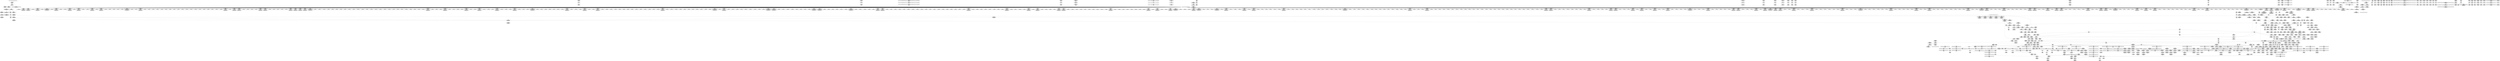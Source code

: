 digraph {
	CE0x3fa93a0 [shape=record,shape=Mrecord,label="{CE0x3fa93a0|cred_sid:cred|Function::cred_sid&Arg::cred::}"]
	CE0x3f91be0 [shape=record,shape=Mrecord,label="{CE0x3f91be0|12:_i32,_56:_i8*,_:_CRE_464,472_|*MultipleSource*|*LoadInst*|security/selinux/hooks.c,1627|Function::inode_has_perm&Arg::inode::|security/selinux/hooks.c,1611}"]
	CE0x3f5e9d0 [shape=record,shape=Mrecord,label="{CE0x3f5e9d0|COLLAPSED:_GCMRE___llvm_gcov_ctr153_internal_global_2_x_i64_zeroinitializer:_elem_0:default:}"]
	CE0x3f8fe50 [shape=record,shape=Mrecord,label="{CE0x3f8fe50|12:_i32,_56:_i8*,_:_CRE_344,352_|*MultipleSource*|*LoadInst*|security/selinux/hooks.c,1627|Function::inode_has_perm&Arg::inode::|security/selinux/hooks.c,1611}"]
	CE0x3f3a710 [shape=record,shape=Mrecord,label="{CE0x3f3a710|_call_void_mcount()_#3}"]
	CE0x3f6c530 [shape=record,shape=Mrecord,label="{CE0x3f6c530|i32_4|*Constant*|*SummSource*}"]
	CE0x3f176a0 [shape=record,shape=Mrecord,label="{CE0x3f176a0|selinux_inode_readlink:bb}"]
	CE0x3f69790 [shape=record,shape=Mrecord,label="{CE0x3f69790|104:_%struct.inode*,_:_CRE_256,264_|*MultipleSource*|Function::selinux_inode_readlink&Arg::dentry::|Function::dentry_has_perm&Arg::dentry::|security/selinux/hooks.c,1627}"]
	CE0x3f1eef0 [shape=record,shape=Mrecord,label="{CE0x3f1eef0|selinux_inode_readlink:tmp18|security/selinux/hooks.c,2805|*SummSink*}"]
	CE0x3f0a8d0 [shape=record,shape=Mrecord,label="{CE0x3f0a8d0|dentry_has_perm:ad|security/selinux/hooks.c, 1628|*SummSink*}"]
	CE0x3f9b3e0 [shape=record,shape=Mrecord,label="{CE0x3f9b3e0|12:_i32,_56:_i8*,_:_CRE_696,704_|*MultipleSource*|*LoadInst*|security/selinux/hooks.c,1627|Function::inode_has_perm&Arg::inode::|security/selinux/hooks.c,1611}"]
	CE0x3f187d0 [shape=record,shape=Mrecord,label="{CE0x3f187d0|selinux_inode_readlink:tmp12|security/selinux/hooks.c,2805|*SummSink*}"]
	CE0x3fb3650 [shape=record,shape=Mrecord,label="{CE0x3fb3650|inode_has_perm:lnot.ext|security/selinux/hooks.c,1611}"]
	CE0x3f61530 [shape=record,shape=Mrecord,label="{CE0x3f61530|i32_(i32,_i32,_i16,_i32,_%struct.common_audit_data*)*_bitcast_(i32_(i32,_i32,_i16,_i32,_%struct.common_audit_data.495*)*_avc_has_perm_to_i32_(i32,_i32,_i16,_i32,_%struct.common_audit_data*)*)|*Constant*|*SummSink*}"]
	CE0x3f7de10 [shape=record,shape=Mrecord,label="{CE0x3f7de10|12:_i32,_56:_i8*,_:_CRE_149,150_}"]
	CE0x3f65a50 [shape=record,shape=Mrecord,label="{CE0x3f65a50|28:_i32,_32:_i16,_:_CRE_28,32_|*MultipleSource*|*LoadInst*|security/selinux/hooks.c,1615|security/selinux/hooks.c,1615|security/selinux/hooks.c,1617}"]
	CE0x3f99a10 [shape=record,shape=Mrecord,label="{CE0x3f99a10|12:_i32,_56:_i8*,_:_CRE_619,620_}"]
	CE0x3f0de70 [shape=record,shape=Mrecord,label="{CE0x3f0de70|dentry_has_perm:entry}"]
	CE0x3f3f910 [shape=record,shape=Mrecord,label="{CE0x3f3f910|GLOBAL:lockdep_rcu_suspicious|*Constant*|*SummSource*}"]
	CE0x3f69fc0 [shape=record,shape=Mrecord,label="{CE0x3f69fc0|104:_%struct.inode*,_:_CRE_296,304_|*MultipleSource*|Function::selinux_inode_readlink&Arg::dentry::|Function::dentry_has_perm&Arg::dentry::|security/selinux/hooks.c,1627}"]
	CE0x3f3a1d0 [shape=record,shape=Mrecord,label="{CE0x3f3a1d0|i64_3|*Constant*}"]
	CE0x3f35630 [shape=record,shape=Mrecord,label="{CE0x3f35630|104:_%struct.inode*,_:_CRE_165,166_}"]
	CE0x3f1bd10 [shape=record,shape=Mrecord,label="{CE0x3f1bd10|%struct.task_struct*_(%struct.task_struct**)*_asm_movq_%gs:$_1:P_,$0_,_r,im,_dirflag_,_fpsr_,_flags_|*SummSource*}"]
	CE0x3f9d960 [shape=record,shape=Mrecord,label="{CE0x3f9d960|12:_i32,_56:_i8*,_:_CRE_856,864_|*MultipleSource*|*LoadInst*|security/selinux/hooks.c,1627|Function::inode_has_perm&Arg::inode::|security/selinux/hooks.c,1611}"]
	CE0x3f3bc90 [shape=record,shape=Mrecord,label="{CE0x3f3bc90|12:_i32,_56:_i8*,_:_CRE_2,4_|*MultipleSource*|*LoadInst*|security/selinux/hooks.c,1627|Function::inode_has_perm&Arg::inode::|security/selinux/hooks.c,1611}"]
	CE0x3f997b0 [shape=record,shape=Mrecord,label="{CE0x3f997b0|12:_i32,_56:_i8*,_:_CRE_617,618_}"]
	CE0x3f1d9e0 [shape=record,shape=Mrecord,label="{CE0x3f1d9e0|i64*_getelementptr_inbounds_(_11_x_i64_,_11_x_i64_*___llvm_gcov_ctr229,_i64_0,_i64_8)|*Constant*|*SummSource*}"]
	CE0x3722120 [shape=record,shape=Mrecord,label="{CE0x3722120|selinux_inode_readlink:land.lhs.true2|*SummSource*}"]
	CE0x3fd2ea0 [shape=record,shape=Mrecord,label="{CE0x3fd2ea0|__validate_creds:tmp8|include/linux/cred.h,175|*SummSink*}"]
	CE0x3f76340 [shape=record,shape=Mrecord,label="{CE0x3f76340|__validate_creds:line|Function::__validate_creds&Arg::line::|*SummSink*}"]
	CE0x3f0e880 [shape=record,shape=Mrecord,label="{CE0x3f0e880|selinux_inode_readlink:dentry|Function::selinux_inode_readlink&Arg::dentry::}"]
	CE0x3f239e0 [shape=record,shape=Mrecord,label="{CE0x3f239e0|selinux_inode_readlink:cred4|security/selinux/hooks.c,2805|*SummSink*}"]
	CE0x3f9f0a0 [shape=record,shape=Mrecord,label="{CE0x3f9f0a0|12:_i32,_56:_i8*,_:_CRE_880,881_}"]
	CE0x3f8aaa0 [shape=record,shape=Mrecord,label="{CE0x3f8aaa0|12:_i32,_56:_i8*,_:_CRE_246,247_}"]
	CE0x3f6e510 [shape=record,shape=Mrecord,label="{CE0x3f6e510|__validate_creds:call|include/linux/cred.h,173|*SummSink*}"]
	CE0x3f1ee80 [shape=record,shape=Mrecord,label="{CE0x3f1ee80|selinux_inode_readlink:tmp18|security/selinux/hooks.c,2805|*SummSource*}"]
	CE0x3f7add0 [shape=record,shape=Mrecord,label="{CE0x3f7add0|GLOBAL:__llvm_gcov_ctr155|Global_var:__llvm_gcov_ctr155|*SummSource*}"]
	CE0x3f6faa0 [shape=record,shape=Mrecord,label="{CE0x3f6faa0|104:_%struct.inode*,_:_CRE_308,309_}"]
	CE0x3fa17d0 [shape=record,shape=Mrecord,label="{CE0x3fa17d0|12:_i32,_56:_i8*,_:_CRE_913,914_}"]
	CE0x3fb25a0 [shape=record,shape=Mrecord,label="{CE0x3fb25a0|inode_has_perm:tobool|security/selinux/hooks.c,1611|*SummSource*}"]
	CE0x3fb4df0 [shape=record,shape=Mrecord,label="{CE0x3fb4df0|inode_has_perm:tobool2|security/selinux/hooks.c,1611|*SummSink*}"]
	CE0x3f39950 [shape=record,shape=Mrecord,label="{CE0x3f39950|i64_4|*Constant*|*SummSink*}"]
	CE0x3f28810 [shape=record,shape=Mrecord,label="{CE0x3f28810|dentry_has_perm:call|security/selinux/hooks.c,1632}"]
	CE0x3f893f0 [shape=record,shape=Mrecord,label="{CE0x3f893f0|12:_i32,_56:_i8*,_:_CRE_200,201_}"]
	CE0x3f94200 [shape=record,shape=Mrecord,label="{CE0x3f94200|12:_i32,_56:_i8*,_:_CRE_536,540_|*MultipleSource*|*LoadInst*|security/selinux/hooks.c,1627|Function::inode_has_perm&Arg::inode::|security/selinux/hooks.c,1611}"]
	CE0x3f18e80 [shape=record,shape=Mrecord,label="{CE0x3f18e80|i64*_getelementptr_inbounds_(_11_x_i64_,_11_x_i64_*___llvm_gcov_ctr229,_i64_0,_i64_1)|*Constant*}"]
	CE0x3f8f690 [shape=record,shape=Mrecord,label="{CE0x3f8f690|12:_i32,_56:_i8*,_:_CRE_311,312_}"]
	CE0x3f20580 [shape=record,shape=Mrecord,label="{CE0x3f20580|inode_has_perm:tmp14|security/selinux/hooks.c,1614|*SummSource*}"]
	CE0x3f18430 [shape=record,shape=Mrecord,label="{CE0x3f18430|selinux_inode_readlink:land.lhs.true|*SummSink*}"]
	CE0x3f35720 [shape=record,shape=Mrecord,label="{CE0x3f35720|104:_%struct.inode*,_:_CRE_166,167_}"]
	CE0x3f67e40 [shape=record,shape=Mrecord,label="{CE0x3f67e40|104:_%struct.inode*,_:_CRE_202,203_}"]
	CE0x3f9d360 [shape=record,shape=Mrecord,label="{CE0x3f9d360|12:_i32,_56:_i8*,_:_CRE_832,840_|*MultipleSource*|*LoadInst*|security/selinux/hooks.c,1627|Function::inode_has_perm&Arg::inode::|security/selinux/hooks.c,1611}"]
	CE0x5b1ca80 [shape=record,shape=Mrecord,label="{CE0x5b1ca80|selinux_inode_readlink:tmp2|*SummSource*}"]
	CE0x3f9b600 [shape=record,shape=Mrecord,label="{CE0x3f9b600|12:_i32,_56:_i8*,_:_CRE_704,712_|*MultipleSource*|*LoadInst*|security/selinux/hooks.c,1627|Function::inode_has_perm&Arg::inode::|security/selinux/hooks.c,1611}"]
	CE0x3f685c0 [shape=record,shape=Mrecord,label="{CE0x3f685c0|104:_%struct.inode*,_:_CRE_210,211_}"]
	CE0x3f90480 [shape=record,shape=Mrecord,label="{CE0x3f90480|12:_i32,_56:_i8*,_:_CRE_376,384_|*MultipleSource*|*LoadInst*|security/selinux/hooks.c,1627|Function::inode_has_perm&Arg::inode::|security/selinux/hooks.c,1611}"]
	CE0x3fa94e0 [shape=record,shape=Mrecord,label="{CE0x3fa94e0|_ret_i32_%tmp6,_!dbg_!27716|security/selinux/hooks.c,197}"]
	CE0x3f6c990 [shape=record,shape=Mrecord,label="{CE0x3f6c990|i64*_getelementptr_inbounds_(_2_x_i64_,_2_x_i64_*___llvm_gcov_ctr131,_i64_0,_i64_1)|*Constant*|*SummSink*}"]
	CE0x3f8cf60 [shape=record,shape=Mrecord,label="{CE0x3f8cf60|12:_i32,_56:_i8*,_:_CRE_278,279_}"]
	CE0x3f1bae0 [shape=record,shape=Mrecord,label="{CE0x3f1bae0|GLOBAL:current_task|Global_var:current_task|*SummSink*}"]
	CE0x3f817f0 [shape=record,shape=Mrecord,label="{CE0x3f817f0|cred_sid:tmp5|security/selinux/hooks.c,196|*SummSource*}"]
	CE0x3f11750 [shape=record,shape=Mrecord,label="{CE0x3f11750|104:_%struct.inode*,_:_CRE_48,52_|*MultipleSource*|Function::selinux_inode_readlink&Arg::dentry::|Function::dentry_has_perm&Arg::dentry::|security/selinux/hooks.c,1627}"]
	CE0x3f8bec0 [shape=record,shape=Mrecord,label="{CE0x3f8bec0|12:_i32,_56:_i8*,_:_CRE_264,265_}"]
	CE0x3f93730 [shape=record,shape=Mrecord,label="{CE0x3f93730|12:_i32,_56:_i8*,_:_CRE_504,508_|*MultipleSource*|*LoadInst*|security/selinux/hooks.c,1627|Function::inode_has_perm&Arg::inode::|security/selinux/hooks.c,1611}"]
	CE0x3f8ae60 [shape=record,shape=Mrecord,label="{CE0x3f8ae60|12:_i32,_56:_i8*,_:_CRE_250,251_}"]
	CE0x3f36bc0 [shape=record,shape=Mrecord,label="{CE0x3f36bc0|104:_%struct.inode*,_:_CRE_188,189_}"]
	CE0x3f917a0 [shape=record,shape=Mrecord,label="{CE0x3f917a0|12:_i32,_56:_i8*,_:_CRE_448,456_|*MultipleSource*|*LoadInst*|security/selinux/hooks.c,1627|Function::inode_has_perm&Arg::inode::|security/selinux/hooks.c,1611}"]
	CE0x3f81f80 [shape=record,shape=Mrecord,label="{CE0x3f81f80|cred_sid:sid|security/selinux/hooks.c,197|*SummSink*}"]
	CE0x3f73db0 [shape=record,shape=Mrecord,label="{CE0x3f73db0|_call_void_mcount()_#3}"]
	CE0x3f20450 [shape=record,shape=Mrecord,label="{CE0x3f20450|inode_has_perm:tmp14|security/selinux/hooks.c,1614}"]
	CE0x3fb5cd0 [shape=record,shape=Mrecord,label="{CE0x3fb5cd0|inode_has_perm:tmp8|security/selinux/hooks.c,1611|*SummSource*}"]
	CE0x3f9f1d0 [shape=record,shape=Mrecord,label="{CE0x3f9f1d0|12:_i32,_56:_i8*,_:_CRE_881,882_}"]
	CE0x3f9a260 [shape=record,shape=Mrecord,label="{CE0x3f9a260|12:_i32,_56:_i8*,_:_CRE_640,648_|*MultipleSource*|*LoadInst*|security/selinux/hooks.c,1627|Function::inode_has_perm&Arg::inode::|security/selinux/hooks.c,1611}"]
	CE0x3f89030 [shape=record,shape=Mrecord,label="{CE0x3f89030|12:_i32,_56:_i8*,_:_CRE_196,197_}"]
	CE0x3f69010 [shape=record,shape=Mrecord,label="{CE0x3f69010|104:_%struct.inode*,_:_CRE_221,222_}"]
	CE0x3f89b70 [shape=record,shape=Mrecord,label="{CE0x3f89b70|12:_i32,_56:_i8*,_:_CRE_208,210_|*MultipleSource*|*LoadInst*|security/selinux/hooks.c,1627|Function::inode_has_perm&Arg::inode::|security/selinux/hooks.c,1611}"]
	CE0x3fa0ac0 [shape=record,shape=Mrecord,label="{CE0x3fa0ac0|12:_i32,_56:_i8*,_:_CRE_902,903_}"]
	CE0x3f5b3e0 [shape=record,shape=Mrecord,label="{CE0x3f5b3e0|inode_has_perm:inode|Function::inode_has_perm&Arg::inode::|*SummSource*}"]
	CE0x3f74a10 [shape=record,shape=Mrecord,label="{CE0x3f74a10|COLLAPSED:_GCMRE___llvm_gcov_ctr154_internal_global_8_x_i64_zeroinitializer:_elem_0:default:}"]
	CE0x3f771f0 [shape=record,shape=Mrecord,label="{CE0x3f771f0|12:_i32,_56:_i8*,_:_CRE_8,12_|*MultipleSource*|*LoadInst*|security/selinux/hooks.c,1627|Function::inode_has_perm&Arg::inode::|security/selinux/hooks.c,1611}"]
	CE0x3f1f560 [shape=record,shape=Mrecord,label="{CE0x3f1f560|i64*_getelementptr_inbounds_(_11_x_i64_,_11_x_i64_*___llvm_gcov_ctr229,_i64_0,_i64_10)|*Constant*}"]
	CE0x3faf540 [shape=record,shape=Mrecord,label="{CE0x3faf540|__validate_creds:if.then}"]
	CE0x3f3ba50 [shape=record,shape=Mrecord,label="{CE0x3f3ba50|inode_has_perm:i_flags|security/selinux/hooks.c,1611|*SummSource*}"]
	CE0x3f26380 [shape=record,shape=Mrecord,label="{CE0x3f26380|selinux_inode_readlink:do.end|*SummSink*}"]
	CE0x3f92e00 [shape=record,shape=Mrecord,label="{CE0x3f92e00|12:_i32,_56:_i8*,_:_CRE_484,485_}"]
	CE0x3fa0bf0 [shape=record,shape=Mrecord,label="{CE0x3fa0bf0|12:_i32,_56:_i8*,_:_CRE_903,904_}"]
	CE0x3f236f0 [shape=record,shape=Mrecord,label="{CE0x3f236f0|selinux_inode_readlink:cred4|security/selinux/hooks.c,2805}"]
	CE0x3f1f760 [shape=record,shape=Mrecord,label="{CE0x3f1f760|selinux_inode_readlink:tmp19|security/selinux/hooks.c,2805|*SummSource*}"]
	CE0x3f8af50 [shape=record,shape=Mrecord,label="{CE0x3f8af50|12:_i32,_56:_i8*,_:_CRE_251,252_}"]
	CE0x3f8e130 [shape=record,shape=Mrecord,label="{CE0x3f8e130|12:_i32,_56:_i8*,_:_CRE_293,294_}"]
	CE0x3fa23b0 [shape=record,shape=Mrecord,label="{CE0x3fa23b0|12:_i32,_56:_i8*,_:_CRE_923,924_}"]
	CE0x3f5fe70 [shape=record,shape=Mrecord,label="{CE0x3f5fe70|avc_has_perm:ssid|Function::avc_has_perm&Arg::ssid::|*SummSink*}"]
	CE0x3f278e0 [shape=record,shape=Mrecord,label="{CE0x3f278e0|selinux_inode_readlink:call3|security/selinux/hooks.c,2805}"]
	CE0x3f5f470 [shape=record,shape=Mrecord,label="{CE0x3f5f470|__validate_creds:tmp3|include/linux/cred.h,173}"]
	CE0x3f2b690 [shape=record,shape=Mrecord,label="{CE0x3f2b690|selinux_inode_readlink:tmp17|security/selinux/hooks.c,2805|*SummSource*}"]
	CE0x3f09df0 [shape=record,shape=Mrecord,label="{CE0x3f09df0|selinux_inode_readlink:tmp3|*SummSource*}"]
	CE0x3f6cc00 [shape=record,shape=Mrecord,label="{CE0x3f6cc00|__validate_creds:entry|*SummSource*}"]
	CE0x3f1f0f0 [shape=record,shape=Mrecord,label="{CE0x3f1f0f0|selinux_inode_readlink:tmp19|security/selinux/hooks.c,2805}"]
	CE0x3f699f0 [shape=record,shape=Mrecord,label="{CE0x3f699f0|104:_%struct.inode*,_:_CRE_272,280_|*MultipleSource*|Function::selinux_inode_readlink&Arg::dentry::|Function::dentry_has_perm&Arg::dentry::|security/selinux/hooks.c,1627}"]
	CE0x3f1c0e0 [shape=record,shape=Mrecord,label="{CE0x3f1c0e0|i64_5|*Constant*|*SummSource*}"]
	CE0x3f5e960 [shape=record,shape=Mrecord,label="{CE0x3f5e960|dentry_has_perm:tmp}"]
	CE0x3f98970 [shape=record,shape=Mrecord,label="{CE0x3f98970|12:_i32,_56:_i8*,_:_CRE_605,606_}"]
	CE0x3f7d7b0 [shape=record,shape=Mrecord,label="{CE0x3f7d7b0|12:_i32,_56:_i8*,_:_CRE_142,143_}"]
	CE0x3f906d0 [shape=record,shape=Mrecord,label="{CE0x3f906d0|12:_i32,_56:_i8*,_:_CRE_384,388_|*MultipleSource*|*LoadInst*|security/selinux/hooks.c,1627|Function::inode_has_perm&Arg::inode::|security/selinux/hooks.c,1611}"]
	CE0x3f76230 [shape=record,shape=Mrecord,label="{CE0x3f76230|__validate_creds:line|Function::__validate_creds&Arg::line::}"]
	CE0x3f96240 [shape=record,shape=Mrecord,label="{CE0x3f96240|12:_i32,_56:_i8*,_:_CRE_572,573_}"]
	CE0x3f27140 [shape=record,shape=Mrecord,label="{CE0x3f27140|selinux_inode_readlink:tmp20|security/selinux/hooks.c,2805}"]
	CE0x3f8caa0 [shape=record,shape=Mrecord,label="{CE0x3f8caa0|12:_i32,_56:_i8*,_:_CRE_274,275_}"]
	CE0x3f3a9b0 [shape=record,shape=Mrecord,label="{CE0x3f3a9b0|_call_void_mcount()_#3|*SummSource*}"]
	CE0x3f71f40 [shape=record,shape=Mrecord,label="{CE0x3f71f40|get_current:tmp4|./arch/x86/include/asm/current.h,14}"]
	CE0x3f7ece0 [shape=record,shape=Mrecord,label="{CE0x3f7ece0|dentry_has_perm:bb|*SummSource*}"]
	CE0x3f92f30 [shape=record,shape=Mrecord,label="{CE0x3f92f30|12:_i32,_56:_i8*,_:_CRE_485,486_}"]
	CE0x3f189d0 [shape=record,shape=Mrecord,label="{CE0x3f189d0|i64*_getelementptr_inbounds_(_11_x_i64_,_11_x_i64_*___llvm_gcov_ctr229,_i64_0,_i64_6)|*Constant*}"]
	CE0x3f3eb70 [shape=record,shape=Mrecord,label="{CE0x3f3eb70|i64*_getelementptr_inbounds_(_5_x_i64_,_5_x_i64_*___llvm_gcov_ctr155,_i64_0,_i64_0)|*Constant*|*SummSink*}"]
	CE0x3f5ca90 [shape=record,shape=Mrecord,label="{CE0x3f5ca90|inode_has_perm:if.end}"]
	CE0x3f80f30 [shape=record,shape=Mrecord,label="{CE0x3f80f30|cred_sid:tmp}"]
	CE0x3fd2250 [shape=record,shape=Mrecord,label="{CE0x3fd2250|GLOBAL:__invalid_creds|*Constant*|*SummSink*}"]
	CE0x3f35cc0 [shape=record,shape=Mrecord,label="{CE0x3f35cc0|104:_%struct.inode*,_:_CRE_172,173_}"]
	CE0x3f5fbb0 [shape=record,shape=Mrecord,label="{CE0x3f5fbb0|avc_has_perm:ssid|Function::avc_has_perm&Arg::ssid::}"]
	CE0x3fd3860 [shape=record,shape=Mrecord,label="{CE0x3fd3860|cred_sid:bb}"]
	CE0x3f1a370 [shape=record,shape=Mrecord,label="{CE0x3f1a370|i64_1|*Constant*|*SummSource*}"]
	CE0x3f0c1e0 [shape=record,shape=Mrecord,label="{CE0x3f0c1e0|i8_1|*Constant*|*SummSink*}"]
	CE0x3f86f60 [shape=record,shape=Mrecord,label="{CE0x3f86f60|12:_i32,_56:_i8*,_:_CRE_161,162_}"]
	CE0x3f2f0b0 [shape=record,shape=Mrecord,label="{CE0x3f2f0b0|GLOBAL:__llvm_gcov_ctr229|Global_var:__llvm_gcov_ctr229|*SummSink*}"]
	CE0x3f09930 [shape=record,shape=Mrecord,label="{CE0x3f09930|selinux_inode_readlink:tmp11|security/selinux/hooks.c,2805|*SummSource*}"]
	CE0x3f33ae0 [shape=record,shape=Mrecord,label="{CE0x3f33ae0|inode_has_perm:return}"]
	CE0x3f8c120 [shape=record,shape=Mrecord,label="{CE0x3f8c120|12:_i32,_56:_i8*,_:_CRE_266,267_}"]
	CE0x3f5f2f0 [shape=record,shape=Mrecord,label="{CE0x3f5f2f0|__validate_creds:tmp2|include/linux/cred.h,173|*SummSource*}"]
	CE0x3f5abe0 [shape=record,shape=Mrecord,label="{CE0x3f5abe0|get_current:tmp1|*SummSource*}"]
	CE0x3f3e550 [shape=record,shape=Mrecord,label="{CE0x3f3e550|GLOBAL:__validate_creds|*Constant*|*SummSource*}"]
	CE0x3f8bb30 [shape=record,shape=Mrecord,label="{CE0x3f8bb30|12:_i32,_56:_i8*,_:_CRE_261,262_}"]
	CE0x3f2b0c0 [shape=record,shape=Mrecord,label="{CE0x3f2b0c0|i8*_getelementptr_inbounds_(_45_x_i8_,_45_x_i8_*_.str12,_i32_0,_i32_0)|*Constant*|*SummSource*}"]
	CE0x3f2b050 [shape=record,shape=Mrecord,label="{CE0x3f2b050|i8*_getelementptr_inbounds_(_45_x_i8_,_45_x_i8_*_.str12,_i32_0,_i32_0)|*Constant*}"]
	CE0x3f15940 [shape=record,shape=Mrecord,label="{CE0x3f15940|selinux_inode_readlink:tmp1|*SummSink*}"]
	CE0x3f7dd20 [shape=record,shape=Mrecord,label="{CE0x3f7dd20|12:_i32,_56:_i8*,_:_CRE_148,149_}"]
	CE0x3f8c840 [shape=record,shape=Mrecord,label="{CE0x3f8c840|12:_i32,_56:_i8*,_:_CRE_272,273_}"]
	CE0x3f0e400 [shape=record,shape=Mrecord,label="{CE0x3f0e400|dentry_has_perm:cred|Function::dentry_has_perm&Arg::cred::}"]
	CE0x3f0fdb0 [shape=record,shape=Mrecord,label="{CE0x3f0fdb0|_ret_i32_%call,_!dbg_!27723|security/selinux/hooks.c,1632|*SummSource*}"]
	CE0x3fa4200 [shape=record,shape=Mrecord,label="{CE0x3fa4200|12:_i32,_56:_i8*,_:_CRE_979,980_}"]
	CE0x3f23b20 [shape=record,shape=Mrecord,label="{CE0x3f23b20|104:_%struct.inode*,_:_CRE_88,89_}"]
	CE0x3f1ddb0 [shape=record,shape=Mrecord,label="{CE0x3f1ddb0|selinux_inode_readlink:tmp15|security/selinux/hooks.c,2805}"]
	CE0x3f240d0 [shape=record,shape=Mrecord,label="{CE0x3f240d0|104:_%struct.inode*,_:_CRE_92,93_}"]
	CE0x3f6f840 [shape=record,shape=Mrecord,label="{CE0x3f6f840|104:_%struct.inode*,_:_CRE_306,307_}"]
	CE0x3f33020 [shape=record,shape=Mrecord,label="{CE0x3f33020|i32_1|*Constant*|*SummSource*}"]
	CE0x3f0d7b0 [shape=record,shape=Mrecord,label="{CE0x3f0d7b0|selinux_inode_readlink:call5|security/selinux/hooks.c,2807|*SummSource*}"]
	CE0x3f7d960 [shape=record,shape=Mrecord,label="{CE0x3f7d960|12:_i32,_56:_i8*,_:_CRE_144,145_}"]
	CE0x3f98d00 [shape=record,shape=Mrecord,label="{CE0x3f98d00|12:_i32,_56:_i8*,_:_CRE_608,609_}"]
	CE0x3f5ff30 [shape=record,shape=Mrecord,label="{CE0x3f5ff30|avc_has_perm:tsid|Function::avc_has_perm&Arg::tsid::}"]
	CE0x3f03bb0 [shape=record,shape=Mrecord,label="{CE0x3f03bb0|_call_void_mcount()_#3|*SummSource*}"]
	CE0x3fa29a0 [shape=record,shape=Mrecord,label="{CE0x3fa29a0|12:_i32,_56:_i8*,_:_CRE_928,929_}"]
	CE0x3f26fb0 [shape=record,shape=Mrecord,label="{CE0x3f26fb0|i64*_getelementptr_inbounds_(_11_x_i64_,_11_x_i64_*___llvm_gcov_ctr229,_i64_0,_i64_10)|*Constant*|*SummSource*}"]
	CE0x3f10490 [shape=record,shape=Mrecord,label="{CE0x3f10490|_ret_i32_%call5,_!dbg_!27740|security/selinux/hooks.c,2807|*SummSink*}"]
	CE0x3f99c70 [shape=record,shape=Mrecord,label="{CE0x3f99c70|12:_i32,_56:_i8*,_:_CRE_621,622_}"]
	CE0x3fb6d10 [shape=record,shape=Mrecord,label="{CE0x3fb6d10|inode_has_perm:tmp10|security/selinux/hooks.c,1611}"]
	CE0x3f24810 [shape=record,shape=Mrecord,label="{CE0x3f24810|104:_%struct.inode*,_:_CRE_144,145_}"]
	CE0x3f8bc60 [shape=record,shape=Mrecord,label="{CE0x3f8bc60|12:_i32,_56:_i8*,_:_CRE_262,263_}"]
	CE0x3f28880 [shape=record,shape=Mrecord,label="{CE0x3f28880|dentry_has_perm:dentry1|security/selinux/hooks.c,1631}"]
	CE0x3f225d0 [shape=record,shape=Mrecord,label="{CE0x3f225d0|12:_i32,_56:_i8*,_:_CRE_112,120_|*MultipleSource*|*LoadInst*|security/selinux/hooks.c,1627|Function::inode_has_perm&Arg::inode::|security/selinux/hooks.c,1611}"]
	CE0x3f3e010 [shape=record,shape=Mrecord,label="{CE0x3f3e010|inode_has_perm:tmp3|*SummSource*}"]
	CE0x3f72140 [shape=record,shape=Mrecord,label="{CE0x3f72140|i64*_getelementptr_inbounds_(_2_x_i64_,_2_x_i64_*___llvm_gcov_ctr153,_i64_0,_i64_1)|*Constant*|*SummSink*}"]
	CE0x3f768b0 [shape=record,shape=Mrecord,label="{CE0x3f768b0|inode_has_perm:return|*SummSink*}"]
	CE0x3f5a2b0 [shape=record,shape=Mrecord,label="{CE0x3f5a2b0|__validate_creds:expval|include/linux/cred.h,173|*SummSource*}"]
	CE0x3f9e5f0 [shape=record,shape=Mrecord,label="{CE0x3f9e5f0|12:_i32,_56:_i8*,_:_CRE_871,872_}"]
	CE0x3fa4b50 [shape=record,shape=Mrecord,label="{CE0x3fa4b50|12:_i32,_56:_i8*,_:_CRE_1000,1008_|*MultipleSource*|*LoadInst*|security/selinux/hooks.c,1627|Function::inode_has_perm&Arg::inode::|security/selinux/hooks.c,1611}"]
	CE0x3f24550 [shape=record,shape=Mrecord,label="{CE0x3f24550|104:_%struct.inode*,_:_CRE_104,112_|*MultipleSource*|Function::selinux_inode_readlink&Arg::dentry::|Function::dentry_has_perm&Arg::dentry::|security/selinux/hooks.c,1627}"]
	CE0x3f9a130 [shape=record,shape=Mrecord,label="{CE0x3f9a130|12:_i32,_56:_i8*,_:_CRE_632,640_|*MultipleSource*|*LoadInst*|security/selinux/hooks.c,1627|Function::inode_has_perm&Arg::inode::|security/selinux/hooks.c,1611}"]
	CE0x3f896c0 [shape=record,shape=Mrecord,label="{CE0x3f896c0|12:_i32,_56:_i8*,_:_CRE_203,204_}"]
	CE0x3f22a60 [shape=record,shape=Mrecord,label="{CE0x3f22a60|get_current:entry|*SummSource*}"]
	CE0x3f3e220 [shape=record,shape=Mrecord,label="{CE0x3f3e220|cred_sid:tmp2}"]
	CE0x3f1bdf0 [shape=record,shape=Mrecord,label="{CE0x3f1bdf0|%struct.task_struct*_(%struct.task_struct**)*_asm_movq_%gs:$_1:P_,$0_,_r,im,_dirflag_,_fpsr_,_flags_|*SummSink*}"]
	CE0x3f77860 [shape=record,shape=Mrecord,label="{CE0x3f77860|__validate_creds:tmp}"]
	CE0x3f8c250 [shape=record,shape=Mrecord,label="{CE0x3f8c250|12:_i32,_56:_i8*,_:_CRE_267,268_}"]
	CE0x3f8e000 [shape=record,shape=Mrecord,label="{CE0x3f8e000|12:_i32,_56:_i8*,_:_CRE_292,293_}"]
	CE0x3f6d370 [shape=record,shape=Mrecord,label="{CE0x3f6d370|__validate_creds:lnot1|include/linux/cred.h,173}"]
	CE0x3f8a920 [shape=record,shape=Mrecord,label="{CE0x3f8a920|12:_i32,_56:_i8*,_:_CRE_244,245_}"]
	CE0x3f9be50 [shape=record,shape=Mrecord,label="{CE0x3f9be50|12:_i32,_56:_i8*,_:_CRE_744,752_|*MultipleSource*|*LoadInst*|security/selinux/hooks.c,1627|Function::inode_has_perm&Arg::inode::|security/selinux/hooks.c,1611}"]
	CE0x3f71040 [shape=record,shape=Mrecord,label="{CE0x3f71040|i64*_getelementptr_inbounds_(_5_x_i64_,_5_x_i64_*___llvm_gcov_ctr155,_i64_0,_i64_3)|*Constant*|*SummSource*}"]
	CE0x3fb0730 [shape=record,shape=Mrecord,label="{CE0x3fb0730|avc_has_perm:tsid|Function::avc_has_perm&Arg::tsid::|*SummSource*}"]
	CE0x3f74190 [shape=record,shape=Mrecord,label="{CE0x3f74190|i32_1609|*Constant*}"]
	CE0x3f3aa20 [shape=record,shape=Mrecord,label="{CE0x3f3aa20|_call_void_mcount()_#3|*SummSink*}"]
	CE0x3f78570 [shape=record,shape=Mrecord,label="{CE0x3f78570|12:_i32,_56:_i8*,_:_CRE_128,136_|*MultipleSource*|*LoadInst*|security/selinux/hooks.c,1627|Function::inode_has_perm&Arg::inode::|security/selinux/hooks.c,1611}"]
	CE0x3f10c30 [shape=record,shape=Mrecord,label="{CE0x3f10c30|dentry_has_perm:d_inode|security/selinux/hooks.c,1627|*SummSource*}"]
	CE0x3fb38f0 [shape=record,shape=Mrecord,label="{CE0x3fb38f0|inode_has_perm:lnot.ext|security/selinux/hooks.c,1611|*SummSink*}"]
	CE0x3f712f0 [shape=record,shape=Mrecord,label="{CE0x3f712f0|i64*_getelementptr_inbounds_(_5_x_i64_,_5_x_i64_*___llvm_gcov_ctr155,_i64_0,_i64_3)|*Constant*|*SummSink*}"]
	CE0x3f951a0 [shape=record,shape=Mrecord,label="{CE0x3f951a0|12:_i32,_56:_i8*,_:_CRE_558,559_}"]
	CE0x3fa0010 [shape=record,shape=Mrecord,label="{CE0x3fa0010|12:_i32,_56:_i8*,_:_CRE_893,894_}"]
	CE0x3f5f600 [shape=record,shape=Mrecord,label="{CE0x3f5f600|i64*_getelementptr_inbounds_(_2_x_i64_,_2_x_i64_*___llvm_gcov_ctr153,_i64_0,_i64_0)|*Constant*}"]
	CE0x3f6c630 [shape=record,shape=Mrecord,label="{CE0x3f6c630|inode_has_perm:i_flags|security/selinux/hooks.c,1611|*SummSink*}"]
	CE0x3f87f50 [shape=record,shape=Mrecord,label="{CE0x3f87f50|12:_i32,_56:_i8*,_:_CRE_178,179_}"]
	CE0x3f88040 [shape=record,shape=Mrecord,label="{CE0x3f88040|12:_i32,_56:_i8*,_:_CRE_179,180_}"]
	CE0x3f2bbb0 [shape=record,shape=Mrecord,label="{CE0x3f2bbb0|get_current:tmp3|*SummSource*}"]
	CE0x3f12e20 [shape=record,shape=Mrecord,label="{CE0x3f12e20|get_current:tmp4|./arch/x86/include/asm/current.h,14|*SummSink*}"]
	CE0x3fb5010 [shape=record,shape=Mrecord,label="{CE0x3fb5010|i64_4|*Constant*}"]
	CE0x3f87320 [shape=record,shape=Mrecord,label="{CE0x3f87320|12:_i32,_56:_i8*,_:_CRE_165,166_}"]
	CE0x3f33a20 [shape=record,shape=Mrecord,label="{CE0x3f33a20|inode_has_perm:if.then|*SummSink*}"]
	CE0x3f28470 [shape=record,shape=Mrecord,label="{CE0x3f28470|dentry_has_perm:u|security/selinux/hooks.c,1631|*SummSource*}"]
	CE0x3f6d620 [shape=record,shape=Mrecord,label="{CE0x3f6d620|12:_i32,_56:_i8*,_:_CRE_72,76_|*MultipleSource*|*LoadInst*|security/selinux/hooks.c,1627|Function::inode_has_perm&Arg::inode::|security/selinux/hooks.c,1611}"]
	CE0x3fb51b0 [shape=record,shape=Mrecord,label="{CE0x3fb51b0|inode_has_perm:tmp8|security/selinux/hooks.c,1611}"]
	CE0x3f943f0 [shape=record,shape=Mrecord,label="{CE0x3f943f0|12:_i32,_56:_i8*,_:_CRE_540,544_|*MultipleSource*|*LoadInst*|security/selinux/hooks.c,1627|Function::inode_has_perm&Arg::inode::|security/selinux/hooks.c,1611}"]
	CE0x3f5ef90 [shape=record,shape=Mrecord,label="{CE0x3f5ef90|__validate_creds:tobool|include/linux/cred.h,173|*SummSink*}"]
	CE0x3fa3450 [shape=record,shape=Mrecord,label="{CE0x3fa3450|12:_i32,_56:_i8*,_:_CRE_944,952_|*MultipleSource*|*LoadInst*|security/selinux/hooks.c,1627|Function::inode_has_perm&Arg::inode::|security/selinux/hooks.c,1611}"]
	CE0x3f3bd00 [shape=record,shape=Mrecord,label="{CE0x3f3bd00|12:_i32,_56:_i8*,_:_CRE_4,8_|*MultipleSource*|*LoadInst*|security/selinux/hooks.c,1627|Function::inode_has_perm&Arg::inode::|security/selinux/hooks.c,1611}"]
	CE0x3f6a8c0 [shape=record,shape=Mrecord,label="{CE0x3f6a8c0|GLOBAL:llvm.expect.i64|*Constant*}"]
	CE0x3f16fe0 [shape=record,shape=Mrecord,label="{CE0x3f16fe0|i64*_getelementptr_inbounds_(_2_x_i64_,_2_x_i64_*___llvm_gcov_ctr98,_i64_0,_i64_1)|*Constant*}"]
	CE0x3f84c50 [shape=record,shape=Mrecord,label="{CE0x3f84c50|0:_i32,_4:_i32,_8:_i32,_12:_i32,_:_CMRE_16,20_|*MultipleSource*|security/selinux/hooks.c,196|security/selinux/hooks.c,197|*LoadInst*|security/selinux/hooks.c,196}"]
	CE0x3fb2340 [shape=record,shape=Mrecord,label="{CE0x3fb2340|inode_has_perm:and|security/selinux/hooks.c,1611|*SummSource*}"]
	CE0x3f10a90 [shape=record,shape=Mrecord,label="{CE0x3f10a90|104:_%struct.inode*,_:_CRE_0,4_|*MultipleSource*|Function::selinux_inode_readlink&Arg::dentry::|Function::dentry_has_perm&Arg::dentry::|security/selinux/hooks.c,1627}"]
	CE0x3f1b4c0 [shape=record,shape=Mrecord,label="{CE0x3f1b4c0|selinux_inode_readlink:land.lhs.true2|*SummSink*}"]
	CE0x3f29710 [shape=record,shape=Mrecord,label="{CE0x3f29710|inode_has_perm:cred|Function::inode_has_perm&Arg::cred::}"]
	CE0x3f99420 [shape=record,shape=Mrecord,label="{CE0x3f99420|12:_i32,_56:_i8*,_:_CRE_614,615_}"]
	CE0x3f24f70 [shape=record,shape=Mrecord,label="{CE0x3f24f70|104:_%struct.inode*,_:_CRE_152,153_}"]
	CE0x3f775f0 [shape=record,shape=Mrecord,label="{CE0x3f775f0|inode_has_perm:if.end|*SummSink*}"]
	CE0x3faabb0 [shape=record,shape=Mrecord,label="{CE0x3faabb0|inode_has_perm:sid3|security/selinux/hooks.c,1617|*SummSink*}"]
	CE0x3f036a0 [shape=record,shape=Mrecord,label="{CE0x3f036a0|selinux_inode_readlink:call|security/selinux/hooks.c,2805|*SummSource*}"]
	CE0x3f70460 [shape=record,shape=Mrecord,label="{CE0x3f70460|104:_%struct.inode*,_:_CRE_319,320_}"]
	CE0x3fa1b60 [shape=record,shape=Mrecord,label="{CE0x3fa1b60|12:_i32,_56:_i8*,_:_CRE_916,917_}"]
	CE0x3fa2610 [shape=record,shape=Mrecord,label="{CE0x3fa2610|12:_i32,_56:_i8*,_:_CRE_925,926_}"]
	CE0x3f1c5f0 [shape=record,shape=Mrecord,label="{CE0x3f1c5f0|i64_4|*Constant*}"]
	CE0x3fa0730 [shape=record,shape=Mrecord,label="{CE0x3fa0730|12:_i32,_56:_i8*,_:_CRE_899,900_}"]
	CE0x3fb5860 [shape=record,shape=Mrecord,label="{CE0x3fb5860|GLOBAL:__llvm_gcov_ctr154|Global_var:__llvm_gcov_ctr154}"]
	CE0x3f61400 [shape=record,shape=Mrecord,label="{CE0x3f61400|i32_(i32,_i32,_i16,_i32,_%struct.common_audit_data*)*_bitcast_(i32_(i32,_i32,_i16,_i32,_%struct.common_audit_data.495*)*_avc_has_perm_to_i32_(i32,_i32,_i16,_i32,_%struct.common_audit_data*)*)|*Constant*|*SummSource*}"]
	CE0x3faa9e0 [shape=record,shape=Mrecord,label="{CE0x3faa9e0|inode_has_perm:sid3|security/selinux/hooks.c,1617}"]
	CE0x3f95400 [shape=record,shape=Mrecord,label="{CE0x3f95400|12:_i32,_56:_i8*,_:_CRE_560,561_}"]
	CE0x3f9fdb0 [shape=record,shape=Mrecord,label="{CE0x3f9fdb0|12:_i32,_56:_i8*,_:_CRE_891,892_}"]
	CE0x3f23590 [shape=record,shape=Mrecord,label="{CE0x3f23590|i32_78|*Constant*|*SummSource*}"]
	CE0x3f29ff0 [shape=record,shape=Mrecord,label="{CE0x3f29ff0|dentry_has_perm:tmp2|*SummSink*}"]
	CE0x3f269c0 [shape=record,shape=Mrecord,label="{CE0x3f269c0|GLOBAL:selinux_inode_readlink.__warned|Global_var:selinux_inode_readlink.__warned|*SummSink*}"]
	CE0x3f76130 [shape=record,shape=Mrecord,label="{CE0x3f76130|i32_0|*Constant*}"]
	CE0x3f68200 [shape=record,shape=Mrecord,label="{CE0x3f68200|104:_%struct.inode*,_:_CRE_206,207_}"]
	CE0x3f8a2b0 [shape=record,shape=Mrecord,label="{CE0x3f8a2b0|12:_i32,_56:_i8*,_:_CRE_240,241_}"]
	CE0x3f37340 [shape=record,shape=Mrecord,label="{CE0x3f37340|104:_%struct.inode*,_:_CRE_196,197_}"]
	CE0x3f68f20 [shape=record,shape=Mrecord,label="{CE0x3f68f20|104:_%struct.inode*,_:_CRE_220,221_}"]
	CE0x3f3fc10 [shape=record,shape=Mrecord,label="{CE0x3f3fc10|i8*_getelementptr_inbounds_(_25_x_i8_,_25_x_i8_*_.str3,_i32_0,_i32_0)|*Constant*|*SummSink*}"]
	CE0x3f29630 [shape=record,shape=Mrecord,label="{CE0x3f29630|inode_has_perm:entry|*SummSink*}"]
	CE0x3f0f140 [shape=record,shape=Mrecord,label="{CE0x3f0f140|dentry_has_perm:dentry|Function::dentry_has_perm&Arg::dentry::|*SummSource*}"]
	CE0x3fb44a0 [shape=record,shape=Mrecord,label="{CE0x3fb44a0|inode_has_perm:expval|security/selinux/hooks.c,1611}"]
	CE0x3fb45e0 [shape=record,shape=Mrecord,label="{CE0x3fb45e0|i64_3|*Constant*}"]
	CE0x3f5cf90 [shape=record,shape=Mrecord,label="{CE0x3f5cf90|inode_has_perm:tmp4|security/selinux/hooks.c,1609|*SummSource*}"]
	CE0x3f9ebe0 [shape=record,shape=Mrecord,label="{CE0x3f9ebe0|12:_i32,_56:_i8*,_:_CRE_876,877_}"]
	CE0x3f369e0 [shape=record,shape=Mrecord,label="{CE0x3f369e0|104:_%struct.inode*,_:_CRE_186,187_}"]
	CE0x3f0eff0 [shape=record,shape=Mrecord,label="{CE0x3f0eff0|i32_2|*Constant*}"]
	CE0x3f71750 [shape=record,shape=Mrecord,label="{CE0x3f71750|__validate_creds:tmp6|include/linux/cred.h,174|*SummSink*}"]
	CE0x3f24280 [shape=record,shape=Mrecord,label="{CE0x3f24280|104:_%struct.inode*,_:_CRE_94,95_}"]
	CE0x3f0f2c0 [shape=record,shape=Mrecord,label="{CE0x3f0f2c0|dentry_has_perm:dentry|Function::dentry_has_perm&Arg::dentry::|*SummSink*}"]
	CE0x3f6f460 [shape=record,shape=Mrecord,label="{CE0x3f6f460|104:_%struct.inode*,_:_CRE_304,305_}"]
	CE0x3fb7080 [shape=record,shape=Mrecord,label="{CE0x3fb7080|inode_has_perm:tmp10|security/selinux/hooks.c,1611|*SummSink*}"]
	CE0x3f77660 [shape=record,shape=Mrecord,label="{CE0x3f77660|inode_has_perm:do.body}"]
	CE0x3f1aed0 [shape=record,shape=Mrecord,label="{CE0x3f1aed0|i1_true|*Constant*|*SummSink*}"]
	CE0x3f3da50 [shape=record,shape=Mrecord,label="{CE0x3f3da50|GLOBAL:creds_are_invalid|*Constant*|*SummSink*}"]
	CE0x3f23eb0 [shape=record,shape=Mrecord,label="{CE0x3f23eb0|104:_%struct.inode*,_:_CRE_90,91_}"]
	CE0x3f75b90 [shape=record,shape=Mrecord,label="{CE0x3f75b90|__validate_creds:lnot.ext|include/linux/cred.h,173}"]
	CE0x3f691f0 [shape=record,shape=Mrecord,label="{CE0x3f691f0|104:_%struct.inode*,_:_CRE_223,224_}"]
	CE0x3fae690 [shape=record,shape=Mrecord,label="{CE0x3fae690|inode_has_perm:tmp19|security/selinux/hooks.c,1618}"]
	CE0x3faebd0 [shape=record,shape=Mrecord,label="{CE0x3faebd0|inode_has_perm:tmp20|security/selinux/hooks.c,1618}"]
	CE0x3f89a80 [shape=record,shape=Mrecord,label="{CE0x3f89a80|12:_i32,_56:_i8*,_:_CRE_207,208_}"]
	CE0x3f5bf80 [shape=record,shape=Mrecord,label="{CE0x3f5bf80|inode_has_perm:adp|Function::inode_has_perm&Arg::adp::|*SummSink*}"]
	CE0x3f97b30 [shape=record,shape=Mrecord,label="{CE0x3f97b30|12:_i32,_56:_i8*,_:_CRE_593,594_}"]
	CE0x3f92020 [shape=record,shape=Mrecord,label="{CE0x3f92020|12:_i32,_56:_i8*,_:_CRE_473,474_}"]
	CE0x3f0a7f0 [shape=record,shape=Mrecord,label="{CE0x3f0a7f0|dentry_has_perm:ad|security/selinux/hooks.c, 1628}"]
	CE0x3f684d0 [shape=record,shape=Mrecord,label="{CE0x3f684d0|104:_%struct.inode*,_:_CRE_209,210_}"]
	CE0x3f0d5c0 [shape=record,shape=Mrecord,label="{CE0x3f0d5c0|selinux_inode_readlink:tmp21|security/selinux/hooks.c,2805|*SummSink*}"]
	CE0x3fb4570 [shape=record,shape=Mrecord,label="{CE0x3fb4570|inode_has_perm:expval|security/selinux/hooks.c,1611|*SummSource*}"]
	CE0x3f2abc0 [shape=record,shape=Mrecord,label="{CE0x3f2abc0|i32_2805|*Constant*|*SummSink*}"]
	CE0x3fa04d0 [shape=record,shape=Mrecord,label="{CE0x3fa04d0|12:_i32,_56:_i8*,_:_CRE_897,898_}"]
	CE0x3f1ff90 [shape=record,shape=Mrecord,label="{CE0x3f1ff90|i64*_getelementptr_inbounds_(_8_x_i64_,_8_x_i64_*___llvm_gcov_ctr154,_i64_0,_i64_6)|*Constant*|*SummSink*}"]
	CE0x3fad7d0 [shape=record,shape=Mrecord,label="{CE0x3fad7d0|_ret_i32_%retval.0,_!dbg_!27728|security/selinux/avc.c,775|*SummSink*}"]
	CE0x3fa96b0 [shape=record,shape=Mrecord,label="{CE0x3fa96b0|_ret_i32_%tmp6,_!dbg_!27716|security/selinux/hooks.c,197|*SummSource*}"]
	CE0x3fa43b0 [shape=record,shape=Mrecord,label="{CE0x3fa43b0|12:_i32,_56:_i8*,_:_CRE_981,982_}"]
	CE0x3f8e980 [shape=record,shape=Mrecord,label="{CE0x3f8e980|12:_i32,_56:_i8*,_:_CRE_300,301_}"]
	CE0x3f24940 [shape=record,shape=Mrecord,label="{CE0x3f24940|104:_%struct.inode*,_:_CRE_145,146_}"]
	CE0x3f74d90 [shape=record,shape=Mrecord,label="{CE0x3f74d90|__validate_creds:lnot1|include/linux/cred.h,173|*SummSink*}"]
	CE0x3f17790 [shape=record,shape=Mrecord,label="{CE0x3f17790|selinux_inode_readlink:bb|*SummSource*}"]
	CE0x3f90b10 [shape=record,shape=Mrecord,label="{CE0x3f90b10|12:_i32,_56:_i8*,_:_CRE_400,408_|*MultipleSource*|*LoadInst*|security/selinux/hooks.c,1627|Function::inode_has_perm&Arg::inode::|security/selinux/hooks.c,1611}"]
	CE0x3f8bd90 [shape=record,shape=Mrecord,label="{CE0x3f8bd90|12:_i32,_56:_i8*,_:_CRE_263,264_}"]
	CE0x3fa0d20 [shape=record,shape=Mrecord,label="{CE0x3fa0d20|12:_i32,_56:_i8*,_:_CRE_904,905_}"]
	CE0x3f72400 [shape=record,shape=Mrecord,label="{CE0x3f72400|i64_1|*Constant*}"]
	CE0x3f270d0 [shape=record,shape=Mrecord,label="{CE0x3f270d0|selinux_inode_readlink:tmp19|security/selinux/hooks.c,2805|*SummSink*}"]
	CE0x3f1d650 [shape=record,shape=Mrecord,label="{CE0x3f1d650|i64*_getelementptr_inbounds_(_11_x_i64_,_11_x_i64_*___llvm_gcov_ctr229,_i64_0,_i64_8)|*Constant*|*SummSink*}"]
	CE0x3f0ed00 [shape=record,shape=Mrecord,label="{CE0x3f0ed00|selinux_inode_readlink:dentry|Function::selinux_inode_readlink&Arg::dentry::|*SummSink*}"]
	CE0x3f33560 [shape=record,shape=Mrecord,label="{CE0x3f33560|dentry_has_perm:tmp|*SummSink*}"]
	CE0x3faeec0 [shape=record,shape=Mrecord,label="{CE0x3faeec0|inode_has_perm:tmp20|security/selinux/hooks.c,1618|*SummSink*}"]
	CE0x3f106b0 [shape=record,shape=Mrecord,label="{CE0x3f106b0|i32_5|*Constant*|*SummSource*}"]
	CE0x3fb8500 [shape=record,shape=Mrecord,label="{CE0x3fb8500|i32_512|*Constant*|*SummSource*}"]
	CE0x3fa03a0 [shape=record,shape=Mrecord,label="{CE0x3fa03a0|12:_i32,_56:_i8*,_:_CRE_896,897_}"]
	CE0x3f0bb00 [shape=record,shape=Mrecord,label="{CE0x3f0bb00|selinux_inode_readlink:tmp16|security/selinux/hooks.c,2805|*SummSource*}"]
	CE0x3f6b3a0 [shape=record,shape=Mrecord,label="{CE0x3f6b3a0|inode_has_perm:tmp5|security/selinux/hooks.c,1609}"]
	CE0x3f29ad0 [shape=record,shape=Mrecord,label="{CE0x3f29ad0|i64*_getelementptr_inbounds_(_11_x_i64_,_11_x_i64_*___llvm_gcov_ctr229,_i64_0,_i64_9)|*Constant*}"]
	CE0x3f19af0 [shape=record,shape=Mrecord,label="{CE0x3f19af0|GLOBAL:__llvm_gcov_ctr229|Global_var:__llvm_gcov_ctr229}"]
	CE0x3fa3320 [shape=record,shape=Mrecord,label="{CE0x3fa3320|12:_i32,_56:_i8*,_:_CRE_936,944_|*MultipleSource*|*LoadInst*|security/selinux/hooks.c,1627|Function::inode_has_perm&Arg::inode::|security/selinux/hooks.c,1611}"]
	CE0x3f7d630 [shape=record,shape=Mrecord,label="{CE0x3f7d630|12:_i32,_56:_i8*,_:_CRE_140,141_}"]
	CE0x3f97410 [shape=record,shape=Mrecord,label="{CE0x3f97410|12:_i32,_56:_i8*,_:_CRE_587,588_}"]
	CE0x3fb3220 [shape=record,shape=Mrecord,label="{CE0x3fb3220|inode_has_perm:lnot1|security/selinux/hooks.c,1611|*SummSink*}"]
	CE0x3f9f560 [shape=record,shape=Mrecord,label="{CE0x3f9f560|12:_i32,_56:_i8*,_:_CRE_884,885_}"]
	CE0x3f8b670 [shape=record,shape=Mrecord,label="{CE0x3f8b670|12:_i32,_56:_i8*,_:_CRE_257,258_}"]
	CE0x3f8a0d0 [shape=record,shape=Mrecord,label="{CE0x3f8a0d0|12:_i32,_56:_i8*,_:_CRE_232,236_|*MultipleSource*|*LoadInst*|security/selinux/hooks.c,1627|Function::inode_has_perm&Arg::inode::|security/selinux/hooks.c,1611}"]
	CE0x3f991c0 [shape=record,shape=Mrecord,label="{CE0x3f991c0|12:_i32,_56:_i8*,_:_CRE_612,613_}"]
	CE0x3f3b250 [shape=record,shape=Mrecord,label="{CE0x3f3b250|i64*_getelementptr_inbounds_(_8_x_i64_,_8_x_i64_*___llvm_gcov_ctr154,_i64_0,_i64_2)|*Constant*}"]
	CE0x3fa10b0 [shape=record,shape=Mrecord,label="{CE0x3fa10b0|12:_i32,_56:_i8*,_:_CRE_907,908_}"]
	CE0x3f81ef0 [shape=record,shape=Mrecord,label="{CE0x3f81ef0|cred_sid:sid|security/selinux/hooks.c,197}"]
	CE0x3f89d50 [shape=record,shape=Mrecord,label="{CE0x3f89d50|12:_i32,_56:_i8*,_:_CRE_216,224_|*MultipleSource*|*LoadInst*|security/selinux/hooks.c,1627|Function::inode_has_perm&Arg::inode::|security/selinux/hooks.c,1611}"]
	CE0x3f12ee0 [shape=record,shape=Mrecord,label="{CE0x3f12ee0|GLOBAL:current_task|Global_var:current_task}"]
	CE0x3fb0bd0 [shape=record,shape=Mrecord,label="{CE0x3fb0bd0|avc_has_perm:tclass|Function::avc_has_perm&Arg::tclass::|*SummSource*}"]
	CE0x3f12530 [shape=record,shape=Mrecord,label="{CE0x3f12530|dentry_has_perm:tmp|*SummSource*}"]
	CE0x3f11140 [shape=record,shape=Mrecord,label="{CE0x3f11140|104:_%struct.inode*,_:_CRE_197,198_}"]
	CE0x3f6d300 [shape=record,shape=Mrecord,label="{CE0x3f6d300|__validate_creds:conv|include/linux/cred.h,173}"]
	CE0x3f8b080 [shape=record,shape=Mrecord,label="{CE0x3f8b080|12:_i32,_56:_i8*,_:_CRE_252,253_}"]
	CE0x3f92610 [shape=record,shape=Mrecord,label="{CE0x3f92610|12:_i32,_56:_i8*,_:_CRE_477,478_}"]
	CE0x3f8fa20 [shape=record,shape=Mrecord,label="{CE0x3f8fa20|12:_i32,_56:_i8*,_:_CRE_328,336_|*MultipleSource*|*LoadInst*|security/selinux/hooks.c,1627|Function::inode_has_perm&Arg::inode::|security/selinux/hooks.c,1611}"]
	CE0x3f60f00 [shape=record,shape=Mrecord,label="{CE0x3f60f00|inode_has_perm:call4|security/selinux/hooks.c,1617|*SummSource*}"]
	CE0x3f28f50 [shape=record,shape=Mrecord,label="{CE0x3f28f50|GLOBAL:inode_has_perm|*Constant*|*SummSource*}"]
	CE0x3f70190 [shape=record,shape=Mrecord,label="{CE0x3f70190|104:_%struct.inode*,_:_CRE_316,317_}"]
	CE0x3f0e770 [shape=record,shape=Mrecord,label="{CE0x3f0e770|dentry_has_perm:cred|Function::dentry_has_perm&Arg::cred::|*SummSink*}"]
	CE0x3f7a200 [shape=record,shape=Mrecord,label="{CE0x3f7a200|inode_has_perm:bb|*SummSource*}"]
	CE0x3f74740 [shape=record,shape=Mrecord,label="{CE0x3f74740|i64*_getelementptr_inbounds_(_8_x_i64_,_8_x_i64_*___llvm_gcov_ctr154,_i64_0,_i64_0)|*Constant*|*SummSink*}"]
	CE0x3f8d1c0 [shape=record,shape=Mrecord,label="{CE0x3f8d1c0|12:_i32,_56:_i8*,_:_CRE_280,281_}"]
	CE0x3f31da0 [shape=record,shape=Mrecord,label="{CE0x3f31da0|selinux_inode_readlink:tmp6|security/selinux/hooks.c,2805|*SummSource*}"]
	CE0x3f20ad0 [shape=record,shape=Mrecord,label="{CE0x3f20ad0|inode_has_perm:call|security/selinux/hooks.c,1614|*SummSource*}"]
	CE0x3f6c450 [shape=record,shape=Mrecord,label="{CE0x3f6c450|i32_4|*Constant*|*SummSink*}"]
	CE0x3f39600 [shape=record,shape=Mrecord,label="{CE0x3f39600|i64_0|*Constant*}"]
	CE0x3fb6f50 [shape=record,shape=Mrecord,label="{CE0x3fb6f50|inode_has_perm:tmp10|security/selinux/hooks.c,1611|*SummSource*}"]
	CE0x3f60c40 [shape=record,shape=Mrecord,label="{CE0x3f60c40|inode_has_perm:call4|security/selinux/hooks.c,1617}"]
	CE0x3f716e0 [shape=record,shape=Mrecord,label="{CE0x3f716e0|__validate_creds:tmp6|include/linux/cred.h,174|*SummSource*}"]
	CE0x3fb08c0 [shape=record,shape=Mrecord,label="{CE0x3fb08c0|avc_has_perm:tsid|Function::avc_has_perm&Arg::tsid::|*SummSink*}"]
	CE0x3fa42b0 [shape=record,shape=Mrecord,label="{CE0x3fa42b0|12:_i32,_56:_i8*,_:_CRE_980,981_}"]
	CE0x3f862b0 [shape=record,shape=Mrecord,label="{CE0x3f862b0|12:_i32,_56:_i8*,_:_CRE_48,56_|*MultipleSource*|*LoadInst*|security/selinux/hooks.c,1627|Function::inode_has_perm&Arg::inode::|security/selinux/hooks.c,1611}"]
	CE0x3f28cb0 [shape=record,shape=Mrecord,label="{CE0x3f28cb0|dentry_has_perm:call|security/selinux/hooks.c,1632|*SummSink*}"]
	CE0x3f81a40 [shape=record,shape=Mrecord,label="{CE0x3f81a40|i32_1|*Constant*}"]
	CE0x3f24060 [shape=record,shape=Mrecord,label="{CE0x3f24060|104:_%struct.inode*,_:_CRE_91,92_}"]
	CE0x3fb10e0 [shape=record,shape=Mrecord,label="{CE0x3fb10e0|avc_has_perm:requested|Function::avc_has_perm&Arg::requested::}"]
	CE0x3f88130 [shape=record,shape=Mrecord,label="{CE0x3f88130|12:_i32,_56:_i8*,_:_CRE_180,181_}"]
	CE0x3f22cd0 [shape=record,shape=Mrecord,label="{CE0x3f22cd0|_ret_%struct.task_struct*_%tmp4,_!dbg_!27714|./arch/x86/include/asm/current.h,14|*SummSource*}"]
	CE0x3f196b0 [shape=record,shape=Mrecord,label="{CE0x3f196b0|selinux_inode_readlink:tmp13|security/selinux/hooks.c,2805|*SummSink*}"]
	CE0x3fa1c90 [shape=record,shape=Mrecord,label="{CE0x3fa1c90|12:_i32,_56:_i8*,_:_CRE_917,918_}"]
	CE0x3f20a60 [shape=record,shape=Mrecord,label="{CE0x3f20a60|inode_has_perm:call|security/selinux/hooks.c,1614}"]
	CE0x3f69660 [shape=record,shape=Mrecord,label="{CE0x3f69660|104:_%struct.inode*,_:_CRE_248,256_|*MultipleSource*|Function::selinux_inode_readlink&Arg::dentry::|Function::dentry_has_perm&Arg::dentry::|security/selinux/hooks.c,1627}"]
	CE0x3f1bb70 [shape=record,shape=Mrecord,label="{CE0x3f1bb70|%struct.task_struct*_(%struct.task_struct**)*_asm_movq_%gs:$_1:P_,$0_,_r,im,_dirflag_,_fpsr_,_flags_}"]
	CE0x3fb0a30 [shape=record,shape=Mrecord,label="{CE0x3fb0a30|avc_has_perm:tclass|Function::avc_has_perm&Arg::tclass::}"]
	CE0x3f8d420 [shape=record,shape=Mrecord,label="{CE0x3f8d420|12:_i32,_56:_i8*,_:_CRE_282,283_}"]
	CE0x3f214e0 [shape=record,shape=Mrecord,label="{CE0x3f214e0|cred_sid:entry|*SummSource*}"]
	CE0x3fb5e50 [shape=record,shape=Mrecord,label="{CE0x3fb5e50|inode_has_perm:tmp9|security/selinux/hooks.c,1611}"]
	CE0x3f0faf0 [shape=record,shape=Mrecord,label="{CE0x3f0faf0|dentry_has_perm:av|Function::dentry_has_perm&Arg::av::|*SummSource*}"]
	CE0x3f74c60 [shape=record,shape=Mrecord,label="{CE0x3f74c60|__validate_creds:lnot1|include/linux/cred.h,173|*SummSource*}"]
	CE0x3f88b80 [shape=record,shape=Mrecord,label="{CE0x3f88b80|12:_i32,_56:_i8*,_:_CRE_191,192_}"]
	CE0x3f649f0 [shape=record,shape=Mrecord,label="{CE0x3f649f0|GLOBAL:__invalid_creds|*Constant*}"]
	CE0x3f72390 [shape=record,shape=Mrecord,label="{CE0x3f72390|get_current:tmp|*SummSink*}"]
	CE0x3f77940 [shape=record,shape=Mrecord,label="{CE0x3f77940|__validate_creds:tmp|*SummSource*}"]
	CE0x3fccd80 [shape=record,shape=Mrecord,label="{CE0x3fccd80|i32_3|*Constant*}"]
	CE0x5b1caf0 [shape=record,shape=Mrecord,label="{CE0x5b1caf0|selinux_inode_readlink:tmp2|*SummSink*}"]
	CE0x3f21f30 [shape=record,shape=Mrecord,label="{CE0x3f21f30|GLOBAL:get_current|*Constant*|*SummSink*}"]
	CE0x3f9dfc0 [shape=record,shape=Mrecord,label="{CE0x3f9dfc0|12:_i32,_56:_i8*,_:_CRE_866,867_}"]
	CE0x3f70a80 [shape=record,shape=Mrecord,label="{CE0x3f70a80|__validate_creds:tmp5|include/linux/cred.h,173|*SummSource*}"]
	CE0x3f2a530 [shape=record,shape=Mrecord,label="{CE0x3f2a530|dentry_has_perm:tmp3|*SummSink*}"]
	CE0x3f3f250 [shape=record,shape=Mrecord,label="{CE0x3f3f250|_call_void_lockdep_rcu_suspicious(i8*_getelementptr_inbounds_(_25_x_i8_,_25_x_i8_*_.str3,_i32_0,_i32_0),_i32_2805,_i8*_getelementptr_inbounds_(_45_x_i8_,_45_x_i8_*_.str12,_i32_0,_i32_0))_#10,_!dbg_!27728|security/selinux/hooks.c,2805|*SummSink*}"]
	CE0x3fa45b0 [shape=record,shape=Mrecord,label="{CE0x3fa45b0|12:_i32,_56:_i8*,_:_CRE_983,984_}"]
	CE0x3f2da00 [shape=record,shape=Mrecord,label="{CE0x3f2da00|selinux_inode_readlink:tmp1|*SummSource*}"]
	CE0x3faa5b0 [shape=record,shape=Mrecord,label="{CE0x3faa5b0|inode_has_perm:tmp15|*LoadInst*|security/selinux/hooks.c,1615|*SummSink*}"]
	CE0x3f77ba0 [shape=record,shape=Mrecord,label="{CE0x3f77ba0|inode_has_perm:tmp1|*SummSource*}"]
	CE0x3f3b160 [shape=record,shape=Mrecord,label="{CE0x3f3b160|_call_void_mcount()_#3|*SummSink*}"]
	CE0x3f86c90 [shape=record,shape=Mrecord,label="{CE0x3f86c90|12:_i32,_56:_i8*,_:_CRE_158,159_}"]
	CE0x3f25d40 [shape=record,shape=Mrecord,label="{CE0x3f25d40|i64*_getelementptr_inbounds_(_2_x_i64_,_2_x_i64_*___llvm_gcov_ctr153,_i64_0,_i64_1)|*Constant*|*SummSource*}"]
	CE0x3f272c0 [shape=record,shape=Mrecord,label="{CE0x3f272c0|selinux_inode_readlink:tmp20|security/selinux/hooks.c,2805|*SummSource*}"]
	CE0x3f09fd0 [shape=record,shape=Mrecord,label="{CE0x3f09fd0|_call_void_mcount()_#3}"]
	CE0x3f19640 [shape=record,shape=Mrecord,label="{CE0x3f19640|selinux_inode_readlink:tmp13|security/selinux/hooks.c,2805|*SummSource*}"]
	CE0x3f94890 [shape=record,shape=Mrecord,label="{CE0x3f94890|12:_i32,_56:_i8*,_:_CRE_552,553_}"]
	CE0x3f5d850 [shape=record,shape=Mrecord,label="{CE0x3f5d850|GLOBAL:__validate_creds|*Constant*}"]
	CE0x3f39c60 [shape=record,shape=Mrecord,label="{CE0x3f39c60|selinux_inode_readlink:tmp9|security/selinux/hooks.c,2805|*SummSink*}"]
	CE0x3f71ea0 [shape=record,shape=Mrecord,label="{CE0x3f71ea0|_call_void_mcount()_#3|*SummSink*}"]
	CE0x3f24ca0 [shape=record,shape=Mrecord,label="{CE0x3f24ca0|104:_%struct.inode*,_:_CRE_149,150_}"]
	CE0x3f3e290 [shape=record,shape=Mrecord,label="{CE0x3f3e290|cred_sid:tmp2|*SummSource*}"]
	CE0x3f19ce0 [shape=record,shape=Mrecord,label="{CE0x3f19ce0|selinux_inode_readlink:tmp5|security/selinux/hooks.c,2805|*SummSink*}"]
	CE0x52c25a0 [shape=record,shape=Mrecord,label="{CE0x52c25a0|selinux_inode_readlink:if.end}"]
	CE0x3f76ca0 [shape=record,shape=Mrecord,label="{CE0x3f76ca0|i64_1|*Constant*}"]
	CE0x3f7fc60 [shape=record,shape=Mrecord,label="{CE0x3f7fc60|12:_i32,_56:_i8*,_:_CRE_40,48_|*MultipleSource*|*LoadInst*|security/selinux/hooks.c,1627|Function::inode_has_perm&Arg::inode::|security/selinux/hooks.c,1611}"]
	CE0x3f1fc80 [shape=record,shape=Mrecord,label="{CE0x3f1fc80|i64*_getelementptr_inbounds_(_8_x_i64_,_8_x_i64_*___llvm_gcov_ctr154,_i64_0,_i64_6)|*Constant*}"]
	CE0x3fab5f0 [shape=record,shape=Mrecord,label="{CE0x3fab5f0|inode_has_perm:tmp13|security/selinux/hooks.c,1614|*SummSink*}"]
	CE0x3f64460 [shape=record,shape=Mrecord,label="{CE0x3f64460|__validate_creds:tmp7|include/linux/cred.h,174}"]
	CE0x3f13640 [shape=record,shape=Mrecord,label="{CE0x3f13640|i64*_getelementptr_inbounds_(_2_x_i64_,_2_x_i64_*___llvm_gcov_ctr98,_i64_0,_i64_1)|*Constant*|*SummSink*}"]
	CE0x3fb2d30 [shape=record,shape=Mrecord,label="{CE0x3fb2d30|inode_has_perm:lnot1|security/selinux/hooks.c,1611}"]
	CE0x3f7db40 [shape=record,shape=Mrecord,label="{CE0x3f7db40|12:_i32,_56:_i8*,_:_CRE_146,147_}"]
	CE0x3f3f170 [shape=record,shape=Mrecord,label="{CE0x3f3f170|_call_void_lockdep_rcu_suspicious(i8*_getelementptr_inbounds_(_25_x_i8_,_25_x_i8_*_.str3,_i32_0,_i32_0),_i32_2805,_i8*_getelementptr_inbounds_(_45_x_i8_,_45_x_i8_*_.str12,_i32_0,_i32_0))_#10,_!dbg_!27728|security/selinux/hooks.c,2805}"]
	CE0x3f74650 [shape=record,shape=Mrecord,label="{CE0x3f74650|cred_sid:security|security/selinux/hooks.c,196}"]
	CE0x3f68d40 [shape=record,shape=Mrecord,label="{CE0x3f68d40|104:_%struct.inode*,_:_CRE_218,219_}"]
	CE0x3f5ba80 [shape=record,shape=Mrecord,label="{CE0x3f5ba80|inode_has_perm:perms|Function::inode_has_perm&Arg::perms::|*SummSink*}"]
	CE0x3f8dda0 [shape=record,shape=Mrecord,label="{CE0x3f8dda0|12:_i32,_56:_i8*,_:_CRE_290,291_}"]
	CE0x3f34d70 [shape=record,shape=Mrecord,label="{CE0x3f34d70|get_current:tmp3}"]
	CE0x3f90070 [shape=record,shape=Mrecord,label="{CE0x3f90070|12:_i32,_56:_i8*,_:_CRE_352,360_|*MultipleSource*|*LoadInst*|security/selinux/hooks.c,1627|Function::inode_has_perm&Arg::inode::|security/selinux/hooks.c,1611}"]
	CE0x3f88400 [shape=record,shape=Mrecord,label="{CE0x3f88400|12:_i32,_56:_i8*,_:_CRE_183,184_}"]
	CE0x3f206f0 [shape=record,shape=Mrecord,label="{CE0x3f206f0|inode_has_perm:tmp14|security/selinux/hooks.c,1614|*SummSink*}"]
	CE0x3f0fbc0 [shape=record,shape=Mrecord,label="{CE0x3f0fbc0|dentry_has_perm:av|Function::dentry_has_perm&Arg::av::|*SummSink*}"]
	CE0x3f898a0 [shape=record,shape=Mrecord,label="{CE0x3f898a0|12:_i32,_56:_i8*,_:_CRE_205,206_}"]
	CE0x3fadd60 [shape=record,shape=Mrecord,label="{CE0x3fadd60|inode_has_perm:retval.0|*SummSource*}"]
	CE0x3f9aad0 [shape=record,shape=Mrecord,label="{CE0x3f9aad0|12:_i32,_56:_i8*,_:_CRE_672,680_|*MultipleSource*|*LoadInst*|security/selinux/hooks.c,1627|Function::inode_has_perm&Arg::inode::|security/selinux/hooks.c,1611}"]
	CE0x3faf3d0 [shape=record,shape=Mrecord,label="{CE0x3faf3d0|__validate_creds:bb|*SummSink*}"]
	CE0x3f70730 [shape=record,shape=Mrecord,label="{CE0x3f70730|dentry_has_perm:tmp4|*LoadInst*|security/selinux/hooks.c,1627|*SummSink*}"]
	CE0x3f36800 [shape=record,shape=Mrecord,label="{CE0x3f36800|104:_%struct.inode*,_:_CRE_184,185_}"]
	CE0x3f22900 [shape=record,shape=Mrecord,label="{CE0x3f22900|get_current:entry}"]
	CE0x3f9fee0 [shape=record,shape=Mrecord,label="{CE0x3f9fee0|12:_i32,_56:_i8*,_:_CRE_892,893_}"]
	CE0x3f24b70 [shape=record,shape=Mrecord,label="{CE0x3f24b70|104:_%struct.inode*,_:_CRE_147,148_}"]
	CE0x3face20 [shape=record,shape=Mrecord,label="{CE0x3face20|inode_has_perm:tmp17|security/selinux/hooks.c,1617|*SummSource*}"]
	CE0x3f27460 [shape=record,shape=Mrecord,label="{CE0x3f27460|selinux_inode_readlink:tmp20|security/selinux/hooks.c,2805|*SummSink*}"]
	CE0x3f87050 [shape=record,shape=Mrecord,label="{CE0x3f87050|12:_i32,_56:_i8*,_:_CRE_162,163_}"]
	CE0x3f5b090 [shape=record,shape=Mrecord,label="{CE0x3f5b090|inode_has_perm:cred|Function::inode_has_perm&Arg::cred::|*SummSink*}"]
	CE0x3f8e4c0 [shape=record,shape=Mrecord,label="{CE0x3f8e4c0|12:_i32,_56:_i8*,_:_CRE_296,297_}"]
	CE0x3f3c290 [shape=record,shape=Mrecord,label="{CE0x3f3c290|_call_void_mcount()_#3}"]
	CE0x3f98aa0 [shape=record,shape=Mrecord,label="{CE0x3f98aa0|12:_i32,_56:_i8*,_:_CRE_606,607_}"]
	CE0x3f1c450 [shape=record,shape=Mrecord,label="{CE0x3f1c450|i64_4|*Constant*|*SummSource*}"]
	CE0x3f8d090 [shape=record,shape=Mrecord,label="{CE0x3f8d090|12:_i32,_56:_i8*,_:_CRE_279,280_}"]
	CE0x3f99ed0 [shape=record,shape=Mrecord,label="{CE0x3f99ed0|12:_i32,_56:_i8*,_:_CRE_623,624_}"]
	CE0x3f5d440 [shape=record,shape=Mrecord,label="{CE0x3f5d440|i64*_getelementptr_inbounds_(_5_x_i64_,_5_x_i64_*___llvm_gcov_ctr155,_i64_0,_i64_0)|*Constant*}"]
	CE0x3f1a290 [shape=record,shape=Mrecord,label="{CE0x3f1a290|selinux_inode_readlink:tmp|*SummSink*}"]
	CE0x3f140b0 [shape=record,shape=Mrecord,label="{CE0x3f140b0|i64*_getelementptr_inbounds_(_2_x_i64_,_2_x_i64_*___llvm_gcov_ctr153,_i64_0,_i64_0)|*Constant*|*SummSource*}"]
	CE0x3f39a50 [shape=record,shape=Mrecord,label="{CE0x3f39a50|selinux_inode_readlink:tmp9|security/selinux/hooks.c,2805}"]
	CE0x3f25600 [shape=record,shape=Mrecord,label="{CE0x3f25600|104:_%struct.inode*,_:_CRE_159,160_}"]
	CE0x3fd3580 [shape=record,shape=Mrecord,label="{CE0x3fd3580|__validate_creds:tmp9|include/linux/cred.h,175|*SummSink*}"]
	CE0x3f75c00 [shape=record,shape=Mrecord,label="{CE0x3f75c00|__validate_creds:lnot.ext|include/linux/cred.h,173|*SummSource*}"]
	CE0x3fab110 [shape=record,shape=Mrecord,label="{CE0x3fab110|inode_has_perm:sclass|security/selinux/hooks.c,1617}"]
	CE0x3f8f430 [shape=record,shape=Mrecord,label="{CE0x3f8f430|12:_i32,_56:_i8*,_:_CRE_309,310_}"]
	CE0x3f1e570 [shape=record,shape=Mrecord,label="{CE0x3f1e570|dentry_has_perm:u|security/selinux/hooks.c,1631|*SummSink*}"]
	CE0x3f36620 [shape=record,shape=Mrecord,label="{CE0x3f36620|104:_%struct.inode*,_:_CRE_182,183_}"]
	CE0x3f232f0 [shape=record,shape=Mrecord,label="{CE0x3f232f0|i32_78|*Constant*}"]
	CE0x3f95eb0 [shape=record,shape=Mrecord,label="{CE0x3f95eb0|12:_i32,_56:_i8*,_:_CRE_569,570_}"]
	CE0x3f5fdd0 [shape=record,shape=Mrecord,label="{CE0x3f5fdd0|avc_has_perm:ssid|Function::avc_has_perm&Arg::ssid::|*SummSource*}"]
	CE0x52c2530 [shape=record,shape=Mrecord,label="{CE0x52c2530|selinux_inode_readlink:if.then|*SummSink*}"]
	CE0x3f15be0 [shape=record,shape=Mrecord,label="{CE0x3f15be0|selinux_inode_readlink:do.end}"]
	CE0x3f39760 [shape=record,shape=Mrecord,label="{CE0x3f39760|i64_2|*Constant*}"]
	CE0x3f12d00 [shape=record,shape=Mrecord,label="{CE0x3f12d00|get_current:bb|*SummSink*}"]
	CE0x3f6cef0 [shape=record,shape=Mrecord,label="{CE0x3f6cef0|__validate_creds:cred|Function::__validate_creds&Arg::cred::|*SummSource*}"]
	CE0x3f8ac80 [shape=record,shape=Mrecord,label="{CE0x3f8ac80|12:_i32,_56:_i8*,_:_CRE_248,249_}"]
	CE0x3f35360 [shape=record,shape=Mrecord,label="{CE0x3f35360|104:_%struct.inode*,_:_CRE_162,163_}"]
	CE0x3f5eda0 [shape=record,shape=Mrecord,label="{CE0x3f5eda0|__validate_creds:tobool|include/linux/cred.h,173}"]
	CE0x3f1d970 [shape=record,shape=Mrecord,label="{CE0x3f1d970|i64*_getelementptr_inbounds_(_11_x_i64_,_11_x_i64_*___llvm_gcov_ctr229,_i64_0,_i64_8)|*Constant*}"]
	CE0x3f5d1a0 [shape=record,shape=Mrecord,label="{CE0x3f5d1a0|__validate_creds:if.end}"]
	CE0x3f18d10 [shape=record,shape=Mrecord,label="{CE0x3f18d10|i64*_getelementptr_inbounds_(_11_x_i64_,_11_x_i64_*___llvm_gcov_ctr229,_i64_0,_i64_6)|*Constant*|*SummSource*}"]
	CE0x3f1eca0 [shape=record,shape=Mrecord,label="{CE0x3f1eca0|selinux_inode_readlink:tmp18|security/selinux/hooks.c,2805}"]
	CE0x3f80450 [shape=record,shape=Mrecord,label="{CE0x3f80450|12:_i32,_56:_i8*,_:_CRE_16,24_|*MultipleSource*|*LoadInst*|security/selinux/hooks.c,1627|Function::inode_has_perm&Arg::inode::|security/selinux/hooks.c,1611}"]
	CE0x3f8da10 [shape=record,shape=Mrecord,label="{CE0x3f8da10|12:_i32,_56:_i8*,_:_CRE_287,288_}"]
	CE0x3f29460 [shape=record,shape=Mrecord,label="{CE0x3f29460|inode_has_perm:entry}"]
	CE0x3f10090 [shape=record,shape=Mrecord,label="{CE0x3f10090|i64*_getelementptr_inbounds_(_2_x_i64_,_2_x_i64_*___llvm_gcov_ctr98,_i64_0,_i64_0)|*Constant*}"]
	CE0x3f35540 [shape=record,shape=Mrecord,label="{CE0x3f35540|104:_%struct.inode*,_:_CRE_164,165_}"]
	CE0x3f3bec0 [shape=record,shape=Mrecord,label="{CE0x3f3bec0|cred_sid:tmp3}"]
	CE0x3f84f30 [shape=record,shape=Mrecord,label="{CE0x3f84f30|cred_sid:tmp6|security/selinux/hooks.c,197}"]
	CE0x3f25150 [shape=record,shape=Mrecord,label="{CE0x3f25150|104:_%struct.inode*,_:_CRE_154,155_}"]
	CE0x3f0c3e0 [shape=record,shape=Mrecord,label="{CE0x3f0c3e0|GLOBAL:lockdep_rcu_suspicious|*Constant*}"]
	CE0x3f7e3b0 [shape=record,shape=Mrecord,label="{CE0x3f7e3b0|12:_i32,_56:_i8*,_:_CRE_155,156_}"]
	CE0x3f397d0 [shape=record,shape=Mrecord,label="{CE0x3f397d0|i64_2|*Constant*|*SummSource*}"]
	CE0x3f8d550 [shape=record,shape=Mrecord,label="{CE0x3f8d550|12:_i32,_56:_i8*,_:_CRE_283,284_}"]
	CE0x3f321a0 [shape=record,shape=Mrecord,label="{CE0x3f321a0|selinux_inode_readlink:tmp6|security/selinux/hooks.c,2805|*SummSink*}"]
	CE0x3f10720 [shape=record,shape=Mrecord,label="{CE0x3f10720|i32_5|*Constant*|*SummSink*}"]
	CE0x3f77e10 [shape=record,shape=Mrecord,label="{CE0x3f77e10|i64*_getelementptr_inbounds_(_8_x_i64_,_8_x_i64_*___llvm_gcov_ctr154,_i64_0,_i64_1)|*Constant*}"]
	CE0x3f318d0 [shape=record,shape=Mrecord,label="{CE0x3f318d0|selinux_inode_readlink:tmp4|security/selinux/hooks.c,2805}"]
	CE0x3f33950 [shape=record,shape=Mrecord,label="{CE0x3f33950|inode_has_perm:if.then|*SummSource*}"]
	CE0x3fd32d0 [shape=record,shape=Mrecord,label="{CE0x3fd32d0|__validate_creds:tmp9|include/linux/cred.h,175}"]
	CE0x3fa0140 [shape=record,shape=Mrecord,label="{CE0x3fa0140|12:_i32,_56:_i8*,_:_CRE_894,895_}"]
	CE0x3f5d6e0 [shape=record,shape=Mrecord,label="{CE0x3f5d6e0|_call_void___validate_creds(%struct.cred*_%cred,_i8*_getelementptr_inbounds_(_25_x_i8_,_25_x_i8_*_.str3,_i32_0,_i32_0),_i32_1609)_#10,_!dbg_!27719|security/selinux/hooks.c,1609|*SummSink*}"]
	CE0x3f09620 [shape=record,shape=Mrecord,label="{CE0x3f09620|selinux_inode_readlink:tmp11|security/selinux/hooks.c,2805}"]
	CE0x3fa16a0 [shape=record,shape=Mrecord,label="{CE0x3fa16a0|12:_i32,_56:_i8*,_:_CRE_912,913_}"]
	CE0x3f5b6f0 [shape=record,shape=Mrecord,label="{CE0x3f5b6f0|inode_has_perm:perms|Function::inode_has_perm&Arg::perms::}"]
	CE0x3f971b0 [shape=record,shape=Mrecord,label="{CE0x3f971b0|12:_i32,_56:_i8*,_:_CRE_585,586_}"]
	CE0x3f2edf0 [shape=record,shape=Mrecord,label="{CE0x3f2edf0|i64_0|*Constant*|*SummSource*}"]
	CE0x3f35810 [shape=record,shape=Mrecord,label="{CE0x3f35810|104:_%struct.inode*,_:_CRE_167,168_}"]
	CE0x3f1a300 [shape=record,shape=Mrecord,label="{CE0x3f1a300|i64_1|*Constant*}"]
	CE0x3f762a0 [shape=record,shape=Mrecord,label="{CE0x3f762a0|__validate_creds:line|Function::__validate_creds&Arg::line::|*SummSource*}"]
	CE0x3f7b750 [shape=record,shape=Mrecord,label="{CE0x3f7b750|__validate_creds:tmp4|include/linux/cred.h,173|*SummSink*}"]
	CE0x3f88a90 [shape=record,shape=Mrecord,label="{CE0x3f88a90|12:_i32,_56:_i8*,_:_CRE_190,191_}"]
	CE0x3f2a280 [shape=record,shape=Mrecord,label="{CE0x3f2a280|dentry_has_perm:tmp3}"]
	CE0x3f19a80 [shape=record,shape=Mrecord,label="{CE0x3f19a80|selinux_inode_readlink:tmp5|security/selinux/hooks.c,2805}"]
	CE0x3faa830 [shape=record,shape=Mrecord,label="{CE0x3faa830|inode_has_perm:tmp16|security/selinux/hooks.c,1615|*SummSource*}"]
	CE0x3f9e1e0 [shape=record,shape=Mrecord,label="{CE0x3f9e1e0|12:_i32,_56:_i8*,_:_CRE_867,868_}"]
	CE0x3f2e5d0 [shape=record,shape=Mrecord,label="{CE0x3f2e5d0|selinux_inode_readlink:tmp8|security/selinux/hooks.c,2805|*SummSource*}"]
	CE0x3f778d0 [shape=record,shape=Mrecord,label="{CE0x3f778d0|COLLAPSED:_GCMRE___llvm_gcov_ctr155_internal_global_5_x_i64_zeroinitializer:_elem_0:default:}"]
	CE0x3f118e0 [shape=record,shape=Mrecord,label="{CE0x3f118e0|104:_%struct.inode*,_:_CRE_56,64_|*MultipleSource*|Function::selinux_inode_readlink&Arg::dentry::|Function::dentry_has_perm&Arg::dentry::|security/selinux/hooks.c,1627}"]
	CE0x3f93190 [shape=record,shape=Mrecord,label="{CE0x3f93190|12:_i32,_56:_i8*,_:_CRE_487,488_}"]
	CE0x3f9b7f0 [shape=record,shape=Mrecord,label="{CE0x3f9b7f0|12:_i32,_56:_i8*,_:_CRE_712,728_|*MultipleSource*|*LoadInst*|security/selinux/hooks.c,1627|Function::inode_has_perm&Arg::inode::|security/selinux/hooks.c,1611}"]
	CE0x3f5b1a0 [shape=record,shape=Mrecord,label="{CE0x3f5b1a0|inode_has_perm:inode|Function::inode_has_perm&Arg::inode::}"]
	CE0x3f92810 [shape=record,shape=Mrecord,label="{CE0x3f92810|12:_i32,_56:_i8*,_:_CRE_479,480_}"]
	CE0x3f25420 [shape=record,shape=Mrecord,label="{CE0x3f25420|104:_%struct.inode*,_:_CRE_157,158_}"]
	CE0x3f889a0 [shape=record,shape=Mrecord,label="{CE0x3f889a0|12:_i32,_56:_i8*,_:_CRE_189,190_}"]
	CE0x3f26c90 [shape=record,shape=Mrecord,label="{CE0x3f26c90|selinux_inode_readlink:tmp|*SummSource*}"]
	CE0x3f31ae0 [shape=record,shape=Mrecord,label="{CE0x3f31ae0|selinux_inode_readlink:tmp4|security/selinux/hooks.c,2805|*SummSink*}"]
	CE0x3f97080 [shape=record,shape=Mrecord,label="{CE0x3f97080|12:_i32,_56:_i8*,_:_CRE_584,585_}"]
	CE0x3f24e80 [shape=record,shape=Mrecord,label="{CE0x3f24e80|104:_%struct.inode*,_:_CRE_151,152_}"]
	"CONST[source:0(mediator),value:0(static)][purpose:{operation}]"
	CE0x3f0ff20 [shape=record,shape=Mrecord,label="{CE0x3f0ff20|_ret_i32_%call,_!dbg_!27723|security/selinux/hooks.c,1632|*SummSink*}"]
	CE0x3fb05a0 [shape=record,shape=Mrecord,label="{CE0x3fb05a0|__validate_creds:if.then|*SummSink*}"]
	CE0x3f5a080 [shape=record,shape=Mrecord,label="{CE0x3f5a080|__validate_creds:expval|include/linux/cred.h,173}"]
	CE0x3f36f80 [shape=record,shape=Mrecord,label="{CE0x3f36f80|104:_%struct.inode*,_:_CRE_192,193_}"]
	CE0x3f687a0 [shape=record,shape=Mrecord,label="{CE0x3f687a0|104:_%struct.inode*,_:_CRE_212,213_}"]
	CE0x3f87500 [shape=record,shape=Mrecord,label="{CE0x3f87500|12:_i32,_56:_i8*,_:_CRE_167,168_}"]
	CE0x3f5d4b0 [shape=record,shape=Mrecord,label="{CE0x3f5d4b0|_call_void___validate_creds(%struct.cred*_%cred,_i8*_getelementptr_inbounds_(_25_x_i8_,_25_x_i8_*_.str3,_i32_0,_i32_0),_i32_1609)_#10,_!dbg_!27719|security/selinux/hooks.c,1609}"]
	CE0x3f07ea0 [shape=record,shape=Mrecord,label="{CE0x3f07ea0|selinux_inode_readlink:if.end|*SummSource*}"]
	CE0x3f81010 [shape=record,shape=Mrecord,label="{CE0x3f81010|cred_sid:tmp|*SummSource*}"]
	CE0x3f6acc0 [shape=record,shape=Mrecord,label="{CE0x3f6acc0|i64_1|*Constant*}"]
	CE0x3fb3c90 [shape=record,shape=Mrecord,label="{CE0x3fb3c90|GLOBAL:llvm.expect.i64|*Constant*}"]
	CE0x3f82440 [shape=record,shape=Mrecord,label="{CE0x3f82440|0:_i32,_4:_i32,_8:_i32,_12:_i32,_:_CMRE_4,8_|*MultipleSource*|security/selinux/hooks.c,196|security/selinux/hooks.c,197|*LoadInst*|security/selinux/hooks.c,196}"]
	CE0x3f281f0 [shape=record,shape=Mrecord,label="{CE0x3f281f0|i8_10|*Constant*|*SummSink*}"]
	CE0x3f0e390 [shape=record,shape=Mrecord,label="{CE0x3f0e390|dentry_has_perm:entry|*SummSink*}"]
	CE0x3f97a00 [shape=record,shape=Mrecord,label="{CE0x3f97a00|12:_i32,_56:_i8*,_:_CRE_592,593_}"]
	CE0x3f69dd0 [shape=record,shape=Mrecord,label="{CE0x3f69dd0|104:_%struct.inode*,_:_CRE_288,296_|*MultipleSource*|Function::selinux_inode_readlink&Arg::dentry::|Function::dentry_has_perm&Arg::dentry::|security/selinux/hooks.c,1627}"]
	CE0x3f11a10 [shape=record,shape=Mrecord,label="{CE0x3f11a10|104:_%struct.inode*,_:_CRE_64,72_|*MultipleSource*|Function::selinux_inode_readlink&Arg::dentry::|Function::dentry_has_perm&Arg::dentry::|security/selinux/hooks.c,1627}"]
	CE0x3f27c20 [shape=record,shape=Mrecord,label="{CE0x3f27c20|selinux_inode_readlink:call3|security/selinux/hooks.c,2805|*SummSink*}"]
	CE0x3f95c50 [shape=record,shape=Mrecord,label="{CE0x3f95c50|12:_i32,_56:_i8*,_:_CRE_567,568_}"]
	CE0x3f25060 [shape=record,shape=Mrecord,label="{CE0x3f25060|104:_%struct.inode*,_:_CRE_153,154_}"]
	CE0x3fb3390 [shape=record,shape=Mrecord,label="{CE0x3fb3390|inode_has_perm:conv|security/selinux/hooks.c,1611}"]
	CE0x3f24a40 [shape=record,shape=Mrecord,label="{CE0x3f24a40|104:_%struct.inode*,_:_CRE_146,147_}"]
	CE0x3f81600 [shape=record,shape=Mrecord,label="{CE0x3f81600|cred_sid:tmp5|security/selinux/hooks.c,196}"]
	CE0x3f25330 [shape=record,shape=Mrecord,label="{CE0x3f25330|104:_%struct.inode*,_:_CRE_156,157_}"]
	CE0x3f0d2e0 [shape=record,shape=Mrecord,label="{CE0x3f0d2e0|selinux_inode_readlink:tmp21|security/selinux/hooks.c,2805|*SummSource*}"]
	CE0x3f28960 [shape=record,shape=Mrecord,label="{CE0x3f28960|dentry_has_perm:dentry1|security/selinux/hooks.c,1631|*SummSource*}"]
	CE0x3f89210 [shape=record,shape=Mrecord,label="{CE0x3f89210|12:_i32,_56:_i8*,_:_CRE_198,199_}"]
	CE0x3f98bd0 [shape=record,shape=Mrecord,label="{CE0x3f98bd0|12:_i32,_56:_i8*,_:_CRE_607,608_}"]
	CE0x3f8ded0 [shape=record,shape=Mrecord,label="{CE0x3f8ded0|12:_i32,_56:_i8*,_:_CRE_291,292_}"]
	CE0x3f952d0 [shape=record,shape=Mrecord,label="{CE0x3f952d0|12:_i32,_56:_i8*,_:_CRE_559,560_}"]
	CE0x3f39fc0 [shape=record,shape=Mrecord,label="{CE0x3f39fc0|selinux_inode_readlink:tmp10|security/selinux/hooks.c,2805|*SummSource*}"]
	CE0x3f3c080 [shape=record,shape=Mrecord,label="{CE0x3f3c080|cred_sid:tmp3|*SummSink*}"]
	CE0x3f698c0 [shape=record,shape=Mrecord,label="{CE0x3f698c0|104:_%struct.inode*,_:_CRE_264,272_|*MultipleSource*|Function::selinux_inode_readlink&Arg::dentry::|Function::dentry_has_perm&Arg::dentry::|security/selinux/hooks.c,1627}"]
	CE0x3f6c290 [shape=record,shape=Mrecord,label="{CE0x3f6c290|_call_void_mcount()_#3|*SummSink*}"]
	CE0x3f5b550 [shape=record,shape=Mrecord,label="{CE0x3f5b550|inode_has_perm:inode|Function::inode_has_perm&Arg::inode::|*SummSink*}"]
	CE0x3f6aaa0 [shape=record,shape=Mrecord,label="{CE0x3f6aaa0|i64_0|*Constant*}"]
	CE0x3f11620 [shape=record,shape=Mrecord,label="{CE0x3f11620|104:_%struct.inode*,_:_CRE_40,48_|*MultipleSource*|Function::selinux_inode_readlink&Arg::dentry::|Function::dentry_has_perm&Arg::dentry::|security/selinux/hooks.c,1627}"]
	CE0x3f9ee40 [shape=record,shape=Mrecord,label="{CE0x3f9ee40|12:_i32,_56:_i8*,_:_CRE_878,879_}"]
	CE0x3f8e720 [shape=record,shape=Mrecord,label="{CE0x3f8e720|12:_i32,_56:_i8*,_:_CRE_298,299_}"]
	CE0x3fb4c80 [shape=record,shape=Mrecord,label="{CE0x3fb4c80|inode_has_perm:tobool2|security/selinux/hooks.c,1611|*SummSource*}"]
	CE0x3f16f10 [shape=record,shape=Mrecord,label="{CE0x3f16f10|selinux_inode_readlink:land.lhs.true|*SummSource*}"]
	CE0x3f17bd0 [shape=record,shape=Mrecord,label="{CE0x3f17bd0|selinux_inode_readlink:if.then|*SummSource*}"]
	CE0x3f23520 [shape=record,shape=Mrecord,label="{CE0x3f23520|i32_78|*Constant*|*SummSink*}"]
	CE0x3fa9da0 [shape=record,shape=Mrecord,label="{CE0x3fa9da0|i32_10|*Constant*|*SummSink*}"]
	CE0x3f2ef00 [shape=record,shape=Mrecord,label="{CE0x3f2ef00|i64_0|*Constant*|*SummSink*}"]
	CE0x3fa2150 [shape=record,shape=Mrecord,label="{CE0x3fa2150|12:_i32,_56:_i8*,_:_CRE_921,922_}"]
	CE0x3f6eed0 [shape=record,shape=Mrecord,label="{CE0x3f6eed0|_call_void_mcount()_#3|*SummSink*}"]
	CE0x3fafec0 [shape=record,shape=Mrecord,label="{CE0x3fafec0|__validate_creds:lnot|include/linux/cred.h,173}"]
	CE0x3f23910 [shape=record,shape=Mrecord,label="{CE0x3f23910|selinux_inode_readlink:cred4|security/selinux/hooks.c,2805|*SummSource*}"]
	CE0x3f96a90 [shape=record,shape=Mrecord,label="{CE0x3f96a90|12:_i32,_56:_i8*,_:_CRE_579,580_}"]
	CE0x3f171b0 [shape=record,shape=Mrecord,label="{CE0x3f171b0|selinux_inode_readlink:tobool|security/selinux/hooks.c,2805|*SummSink*}"]
	CE0x3f317d0 [shape=record,shape=Mrecord,label="{CE0x3f317d0|i64_2|*Constant*|*SummSink*}"]
	CE0x3f70370 [shape=record,shape=Mrecord,label="{CE0x3f70370|104:_%struct.inode*,_:_CRE_318,319_}"]
	CE0x3f73450 [shape=record,shape=Mrecord,label="{CE0x3f73450|cred_sid:tmp1|*SummSink*}"]
	CE0x3f35f90 [shape=record,shape=Mrecord,label="{CE0x3f35f90|104:_%struct.inode*,_:_CRE_175,176_}"]
	CE0x3f71670 [shape=record,shape=Mrecord,label="{CE0x3f71670|__validate_creds:tmp6|include/linux/cred.h,174}"]
	CE0x3f3c1a0 [shape=record,shape=Mrecord,label="{CE0x3f3c1a0|inode_has_perm:tmp3|*SummSink*}"]
	CE0x3f10f50 [shape=record,shape=Mrecord,label="{CE0x3f10f50|104:_%struct.inode*,_:_CRE_8,12_|*MultipleSource*|Function::selinux_inode_readlink&Arg::dentry::|Function::dentry_has_perm&Arg::dentry::|security/selinux/hooks.c,1627}"]
	CE0x3fb2ed0 [shape=record,shape=Mrecord,label="{CE0x3fb2ed0|inode_has_perm:lnot|security/selinux/hooks.c,1611|*SummSink*}"]
	CE0x3f19130 [shape=record,shape=Mrecord,label="{CE0x3f19130|i64*_getelementptr_inbounds_(_11_x_i64_,_11_x_i64_*___llvm_gcov_ctr229,_i64_0,_i64_6)|*Constant*|*SummSink*}"]
	CE0x3fa3fe0 [shape=record,shape=Mrecord,label="{CE0x3fa3fe0|12:_i32,_56:_i8*,_:_CRE_978,979_}"]
	CE0x3f35270 [shape=record,shape=Mrecord,label="{CE0x3f35270|104:_%struct.inode*,_:_CRE_161,162_}"]
	CE0x3f20d70 [shape=record,shape=Mrecord,label="{CE0x3f20d70|GLOBAL:cred_sid|*Constant*}"]
	CE0x3f682f0 [shape=record,shape=Mrecord,label="{CE0x3f682f0|104:_%struct.inode*,_:_CRE_207,208_}"]
	CE0x3f0aa30 [shape=record,shape=Mrecord,label="{CE0x3f0aa30|get_current:tmp4|./arch/x86/include/asm/current.h,14|*SummSource*}"]
	CE0x3fb6ba0 [shape=record,shape=Mrecord,label="{CE0x3fb6ba0|inode_has_perm:tmp9|security/selinux/hooks.c,1611|*SummSink*}"]
	CE0x3f731f0 [shape=record,shape=Mrecord,label="{CE0x3f731f0|get_current:tmp}"]
	CE0x3f93060 [shape=record,shape=Mrecord,label="{CE0x3f93060|12:_i32,_56:_i8*,_:_CRE_486,487_}"]
	CE0x3f92a70 [shape=record,shape=Mrecord,label="{CE0x3f92a70|12:_i32,_56:_i8*,_:_CRE_481,482_}"]
	CE0x3f3e9a0 [shape=record,shape=Mrecord,label="{CE0x3f3e9a0|i64*_getelementptr_inbounds_(_5_x_i64_,_5_x_i64_*___llvm_gcov_ctr155,_i64_0,_i64_0)|*Constant*|*SummSource*}"]
	CE0x3f89ef0 [shape=record,shape=Mrecord,label="{CE0x3f89ef0|12:_i32,_56:_i8*,_:_CRE_224,232_|*MultipleSource*|*LoadInst*|security/selinux/hooks.c,1627|Function::inode_has_perm&Arg::inode::|security/selinux/hooks.c,1611}"]
	CE0x3f6ad30 [shape=record,shape=Mrecord,label="{CE0x3f6ad30|inode_has_perm:tmp1}"]
	CE0x3fa39b0 [shape=record,shape=Mrecord,label="{CE0x3fa39b0|12:_i32,_56:_i8*,_:_CRE_968,976_|*MultipleSource*|*LoadInst*|security/selinux/hooks.c,1627|Function::inode_has_perm&Arg::inode::|security/selinux/hooks.c,1611}"]
	CE0x3fd3450 [shape=record,shape=Mrecord,label="{CE0x3fd3450|__validate_creds:tmp9|include/linux/cred.h,175|*SummSource*}"]
	CE0x3f3d880 [shape=record,shape=Mrecord,label="{CE0x3f3d880|GLOBAL:creds_are_invalid|*Constant*}"]
	CE0x3f8f300 [shape=record,shape=Mrecord,label="{CE0x3f8f300|12:_i32,_56:_i8*,_:_CRE_308,309_}"]
	CE0x3f8cd00 [shape=record,shape=Mrecord,label="{CE0x3f8cd00|12:_i32,_56:_i8*,_:_CRE_276,277_}"]
	CE0x3f8b7a0 [shape=record,shape=Mrecord,label="{CE0x3f8b7a0|12:_i32,_56:_i8*,_:_CRE_258,259_}"]
	CE0x3f21670 [shape=record,shape=Mrecord,label="{CE0x3f21670|cred_sid:cred|Function::cred_sid&Arg::cred::|*SummSource*}"]
	CE0x3f68110 [shape=record,shape=Mrecord,label="{CE0x3f68110|104:_%struct.inode*,_:_CRE_205,206_}"]
	CE0x3f7df00 [shape=record,shape=Mrecord,label="{CE0x3f7df00|12:_i32,_56:_i8*,_:_CRE_150,151_}"]
	CE0x3f6f650 [shape=record,shape=Mrecord,label="{CE0x3f6f650|104:_%struct.inode*,_:_CRE_305,306_}"]
	CE0x3f36530 [shape=record,shape=Mrecord,label="{CE0x3f36530|104:_%struct.inode*,_:_CRE_181,182_}"]
	CE0x3f606c0 [shape=record,shape=Mrecord,label="{CE0x3f606c0|inode_has_perm:sclass|security/selinux/hooks.c,1617|*SummSink*}"]
	CE0x3f96e20 [shape=record,shape=Mrecord,label="{CE0x3f96e20|12:_i32,_56:_i8*,_:_CRE_582,583_}"]
	CE0x3f319d0 [shape=record,shape=Mrecord,label="{CE0x3f319d0|selinux_inode_readlink:tmp4|security/selinux/hooks.c,2805|*SummSource*}"]
	CE0x3fad640 [shape=record,shape=Mrecord,label="{CE0x3fad640|_ret_i32_%retval.0,_!dbg_!27728|security/selinux/avc.c,775|*SummSource*}"]
	CE0x3faa4d0 [shape=record,shape=Mrecord,label="{CE0x3faa4d0|inode_has_perm:i_security|security/selinux/hooks.c,1615|*SummSink*}"]
	CE0x3f6fa30 [shape=record,shape=Mrecord,label="{CE0x3f6fa30|104:_%struct.inode*,_:_CRE_307,308_}"]
	CE0x3f76970 [shape=record,shape=Mrecord,label="{CE0x3f76970|inode_has_perm:do.end}"]
	CE0x3f0e560 [shape=record,shape=Mrecord,label="{CE0x3f0e560|dentry_has_perm:cred|Function::dentry_has_perm&Arg::cred::|*SummSource*}"]
	CE0x3fb71f0 [shape=record,shape=Mrecord,label="{CE0x3fb71f0|i64*_getelementptr_inbounds_(_8_x_i64_,_8_x_i64_*___llvm_gcov_ctr154,_i64_0,_i64_5)|*Constant*}"]
	CE0x3f9e390 [shape=record,shape=Mrecord,label="{CE0x3f9e390|12:_i32,_56:_i8*,_:_CRE_869,870_}"]
	CE0x3f8c970 [shape=record,shape=Mrecord,label="{CE0x3f8c970|12:_i32,_56:_i8*,_:_CRE_273,274_}"]
	CE0x3f6c220 [shape=record,shape=Mrecord,label="{CE0x3f6c220|_call_void_mcount()_#3|*SummSource*}"]
	CE0x3f9e980 [shape=record,shape=Mrecord,label="{CE0x3f9e980|12:_i32,_56:_i8*,_:_CRE_874,875_}"]
	CE0x3f82560 [shape=record,shape=Mrecord,label="{CE0x3f82560|0:_i32,_4:_i32,_8:_i32,_12:_i32,_:_CMRE_8,12_|*MultipleSource*|security/selinux/hooks.c,196|security/selinux/hooks.c,197|*LoadInst*|security/selinux/hooks.c,196}"]
	CE0x3f17de0 [shape=record,shape=Mrecord,label="{CE0x3f17de0|selinux_inode_readlink:if.then}"]
	CE0x3f36ad0 [shape=record,shape=Mrecord,label="{CE0x3f36ad0|104:_%struct.inode*,_:_CRE_187,188_}"]
	CE0x3f985e0 [shape=record,shape=Mrecord,label="{CE0x3f985e0|12:_i32,_56:_i8*,_:_CRE_602,603_}"]
	CE0x3f5be30 [shape=record,shape=Mrecord,label="{CE0x3f5be30|inode_has_perm:adp|Function::inode_has_perm&Arg::adp::|*SummSource*}"]
	CE0x3f10810 [shape=record,shape=Mrecord,label="{CE0x3f10810|dentry_has_perm:d_inode|security/selinux/hooks.c,1627}"]
	CE0x3fae700 [shape=record,shape=Mrecord,label="{CE0x3fae700|inode_has_perm:tmp19|security/selinux/hooks.c,1618|*SummSource*}"]
	CE0x3f5d230 [shape=record,shape=Mrecord,label="{CE0x3f5d230|__validate_creds:if.end|*SummSource*}"]
	CE0x3f74a80 [shape=record,shape=Mrecord,label="{CE0x3f74a80|inode_has_perm:tmp|*SummSource*}"]
	CE0x3fa4d70 [shape=record,shape=Mrecord,label="{CE0x3fa4d70|inode_has_perm:tmp6|*LoadInst*|security/selinux/hooks.c,1611}"]
	CE0x3fa2280 [shape=record,shape=Mrecord,label="{CE0x3fa2280|12:_i32,_56:_i8*,_:_CRE_922,923_}"]
	CE0x3f1de90 [shape=record,shape=Mrecord,label="{CE0x3f1de90|selinux_inode_readlink:tmp15|security/selinux/hooks.c,2805|*SummSink*}"]
	CE0x3f88d60 [shape=record,shape=Mrecord,label="{CE0x3f88d60|12:_i32,_56:_i8*,_:_CRE_193,194_}"]
	CE0x3f9f690 [shape=record,shape=Mrecord,label="{CE0x3f9f690|12:_i32,_56:_i8*,_:_CRE_885,886_}"]
	CE0x3f87b90 [shape=record,shape=Mrecord,label="{CE0x3f87b90|12:_i32,_56:_i8*,_:_CRE_174,175_}"]
	CE0x3f35ea0 [shape=record,shape=Mrecord,label="{CE0x3f35ea0|104:_%struct.inode*,_:_CRE_174,175_}"]
	CE0x3f8f7c0 [shape=record,shape=Mrecord,label="{CE0x3f8f7c0|12:_i32,_56:_i8*,_:_CRE_312,320_|*MultipleSource*|*LoadInst*|security/selinux/hooks.c,1627|Function::inode_has_perm&Arg::inode::|security/selinux/hooks.c,1611}"]
	CE0x3f8a9e0 [shape=record,shape=Mrecord,label="{CE0x3f8a9e0|12:_i32,_56:_i8*,_:_CRE_245,246_}"]
	CE0x3f6e9b0 [shape=record,shape=Mrecord,label="{CE0x3f6e9b0|inode_has_perm:tmp2|*SummSource*}"]
	CE0x3f5c3c0 [shape=record,shape=Mrecord,label="{CE0x3f5c3c0|_ret_i32_%retval.0,_!dbg_!27739|security/selinux/hooks.c,1618|*SummSink*}"]
	CE0x3f895d0 [shape=record,shape=Mrecord,label="{CE0x3f895d0|12:_i32,_56:_i8*,_:_CRE_202,203_}"]
	CE0x3f3c010 [shape=record,shape=Mrecord,label="{CE0x3f3c010|cred_sid:tmp3|*SummSource*}"]
	CE0x3f78be0 [shape=record,shape=Mrecord,label="{CE0x3f78be0|__validate_creds:call|include/linux/cred.h,173}"]
	CE0x3f39880 [shape=record,shape=Mrecord,label="{CE0x3f39880|selinux_inode_readlink:tmp10|security/selinux/hooks.c,2805}"]
	CE0x3f75e60 [shape=record,shape=Mrecord,label="{CE0x3f75e60|__validate_creds:conv|include/linux/cred.h,173|*SummSource*}"]
	CE0x3f32d90 [shape=record,shape=Mrecord,label="{CE0x3f32d90|i32_1|*Constant*}"]
	CE0x3f6ea20 [shape=record,shape=Mrecord,label="{CE0x3f6ea20|inode_has_perm:tmp2|*SummSink*}"]
	CE0x3faf230 [shape=record,shape=Mrecord,label="{CE0x3faf230|__validate_creds:bb}"]
	CE0x3f2f4b0 [shape=record,shape=Mrecord,label="{CE0x3f2f4b0|selinux_inode_readlink:tobool1|security/selinux/hooks.c,2805|*SummSink*}"]
	CE0x3fb5520 [shape=record,shape=Mrecord,label="{CE0x3fb5520|inode_has_perm:tmp7|security/selinux/hooks.c,1611|*SummSink*}"]
	CE0x3f74330 [shape=record,shape=Mrecord,label="{CE0x3f74330|i32_22|*Constant*}"]
	CE0x3fd38d0 [shape=record,shape=Mrecord,label="{CE0x3fd38d0|cred_sid:bb|*SummSource*}"]
	CE0x3f6e100 [shape=record,shape=Mrecord,label="{CE0x3f6e100|i8*_getelementptr_inbounds_(_25_x_i8_,_25_x_i8_*_.str3,_i32_0,_i32_0)|*Constant*}"]
	CE0x3fa2020 [shape=record,shape=Mrecord,label="{CE0x3fa2020|12:_i32,_56:_i8*,_:_CRE_920,921_}"]
	CE0x3f21940 [shape=record,shape=Mrecord,label="{CE0x3f21940|selinux_inode_readlink:call3|security/selinux/hooks.c,2805|*SummSource*}"]
	CE0x3f9f430 [shape=record,shape=Mrecord,label="{CE0x3f9f430|12:_i32,_56:_i8*,_:_CRE_883,884_}"]
	CE0x3f35bd0 [shape=record,shape=Mrecord,label="{CE0x3f35bd0|104:_%struct.inode*,_:_CRE_171,172_}"]
	CE0x3f92ba0 [shape=record,shape=Mrecord,label="{CE0x3f92ba0|12:_i32,_56:_i8*,_:_CRE_482,483_}"]
	CE0x3f85150 [shape=record,shape=Mrecord,label="{CE0x3f85150|cred_sid:tmp6|security/selinux/hooks.c,197|*SummSource*}"]
	CE0x3fa2d30 [shape=record,shape=Mrecord,label="{CE0x3fa2d30|12:_i32,_56:_i8*,_:_CRE_931,932_}"]
	CE0x3f16e20 [shape=record,shape=Mrecord,label="{CE0x3f16e20|selinux_inode_readlink:bb|*SummSink*}"]
	CE0x3f88e50 [shape=record,shape=Mrecord,label="{CE0x3f88e50|12:_i32,_56:_i8*,_:_CRE_194,195_}"]
	CE0x3f0e160 [shape=record,shape=Mrecord,label="{CE0x3f0e160|GLOBAL:dentry_has_perm|*Constant*|*SummSink*}"]
	CE0x3fad4c0 [shape=record,shape=Mrecord,label="{CE0x3fad4c0|avc_has_perm:auditdata|Function::avc_has_perm&Arg::auditdata::|*SummSink*}"]
	CE0x3fd3b80 [shape=record,shape=Mrecord,label="{CE0x3fd3b80|i64*_getelementptr_inbounds_(_2_x_i64_,_2_x_i64_*___llvm_gcov_ctr131,_i64_0,_i64_0)|*Constant*}"]
	"CONST[source:0(mediator),value:2(dynamic)][purpose:{subject}]"
	CE0x3f76ae0 [shape=record,shape=Mrecord,label="{CE0x3f76ae0|inode_has_perm:do.end|*SummSource*}"]
	CE0x3f759b0 [shape=record,shape=Mrecord,label="{CE0x3f759b0|i64*_getelementptr_inbounds_(_8_x_i64_,_8_x_i64_*___llvm_gcov_ctr154,_i64_0,_i64_0)|*Constant*|*SummSource*}"]
	CE0x3f7e8d0 [shape=record,shape=Mrecord,label="{CE0x3f7e8d0|cred_sid:tmp4|*LoadInst*|security/selinux/hooks.c,196}"]
	CE0x3f9af40 [shape=record,shape=Mrecord,label="{CE0x3f9af40|12:_i32,_56:_i8*,_:_CRE_684,688_|*MultipleSource*|*LoadInst*|security/selinux/hooks.c,1627|Function::inode_has_perm&Arg::inode::|security/selinux/hooks.c,1611}"]
	CE0x3fb4300 [shape=record,shape=Mrecord,label="{CE0x3fb4300|GLOBAL:llvm.expect.i64|*Constant*|*SummSink*}"]
	CE0x3f3e300 [shape=record,shape=Mrecord,label="{CE0x3f3e300|cred_sid:tmp2|*SummSink*}"]
	CE0x3f972e0 [shape=record,shape=Mrecord,label="{CE0x3f972e0|12:_i32,_56:_i8*,_:_CRE_586,587_}"]
	CE0x3f8c710 [shape=record,shape=Mrecord,label="{CE0x3f8c710|12:_i32,_56:_i8*,_:_CRE_271,272_}"]
	CE0x3f683e0 [shape=record,shape=Mrecord,label="{CE0x3f683e0|104:_%struct.inode*,_:_CRE_208,209_}"]
	CE0x3f978d0 [shape=record,shape=Mrecord,label="{CE0x3f978d0|12:_i32,_56:_i8*,_:_CRE_591,592_}"]
	CE0x3f93520 [shape=record,shape=Mrecord,label="{CE0x3f93520|12:_i32,_56:_i8*,_:_CRE_500,504_|*MultipleSource*|*LoadInst*|security/selinux/hooks.c,1627|Function::inode_has_perm&Arg::inode::|security/selinux/hooks.c,1611}"]
	CE0x3f8b2e0 [shape=record,shape=Mrecord,label="{CE0x3f8b2e0|12:_i32,_56:_i8*,_:_CRE_254,255_}"]
	CE0x3f74580 [shape=record,shape=Mrecord,label="{CE0x3f74580|i32_22|*Constant*|*SummSource*}"]
	CE0x3f26520 [shape=record,shape=Mrecord,label="{CE0x3f26520|GLOBAL:selinux_inode_readlink.__warned|Global_var:selinux_inode_readlink.__warned}"]
	CE0x3f65b80 [shape=record,shape=Mrecord,label="{CE0x3f65b80|28:_i32,_32:_i16,_:_CRE_32,34_|*MultipleSource*|*LoadInst*|security/selinux/hooks.c,1615|security/selinux/hooks.c,1615|security/selinux/hooks.c,1617}"]
	CE0x3f70640 [shape=record,shape=Mrecord,label="{CE0x3f70640|dentry_has_perm:tmp4|*LoadInst*|security/selinux/hooks.c,1627|*SummSource*}"]
	CE0x3f27f30 [shape=record,shape=Mrecord,label="{CE0x3f27f30|i8_10|*Constant*}"]
	CE0x3f28400 [shape=record,shape=Mrecord,label="{CE0x3f28400|dentry_has_perm:u|security/selinux/hooks.c,1631}"]
	CE0x3f7f980 [shape=record,shape=Mrecord,label="{CE0x3f7f980|12:_i32,_56:_i8*,_:_CRE_24,32_|*MultipleSource*|*LoadInst*|security/selinux/hooks.c,1627|Function::inode_has_perm&Arg::inode::|security/selinux/hooks.c,1611}"]
	CE0x3fa2870 [shape=record,shape=Mrecord,label="{CE0x3fa2870|12:_i32,_56:_i8*,_:_CRE_927,928_}"]
	CE0x3f8b1b0 [shape=record,shape=Mrecord,label="{CE0x3f8b1b0|12:_i32,_56:_i8*,_:_CRE_253,254_}"]
	CE0x3fb5990 [shape=record,shape=Mrecord,label="{CE0x3fb5990|GLOBAL:__llvm_gcov_ctr154|Global_var:__llvm_gcov_ctr154|*SummSource*}"]
	CE0x3f09a60 [shape=record,shape=Mrecord,label="{CE0x3f09a60|selinux_inode_readlink:tmp11|security/selinux/hooks.c,2805|*SummSink*}"]
	CE0x3fa3bd0 [shape=record,shape=Mrecord,label="{CE0x3fa3bd0|12:_i32,_56:_i8*,_:_CRE_976,977_}"]
	CE0x3f7dff0 [shape=record,shape=Mrecord,label="{CE0x3f7dff0|12:_i32,_56:_i8*,_:_CRE_151,152_}"]
	CE0x3f919c0 [shape=record,shape=Mrecord,label="{CE0x3f919c0|12:_i32,_56:_i8*,_:_CRE_456,464_|*MultipleSource*|*LoadInst*|security/selinux/hooks.c,1627|Function::inode_has_perm&Arg::inode::|security/selinux/hooks.c,1611}"]
	CE0x3f91170 [shape=record,shape=Mrecord,label="{CE0x3f91170|12:_i32,_56:_i8*,_:_CRE_424,432_|*MultipleSource*|*LoadInst*|security/selinux/hooks.c,1627|Function::inode_has_perm&Arg::inode::|security/selinux/hooks.c,1611}"]
	CE0x3f95530 [shape=record,shape=Mrecord,label="{CE0x3f95530|12:_i32,_56:_i8*,_:_CRE_561,562_}"]
	CE0x3f6fdd0 [shape=record,shape=Mrecord,label="{CE0x3f6fdd0|104:_%struct.inode*,_:_CRE_312,313_}"]
	CE0x3f70c00 [shape=record,shape=Mrecord,label="{CE0x3f70c00|__validate_creds:tmp5|include/linux/cred.h,173|*SummSink*}"]
	CE0x3f72320 [shape=record,shape=Mrecord,label="{CE0x3f72320|dentry_has_perm:tmp2|*SummSource*}"]
	CE0x3f87e60 [shape=record,shape=Mrecord,label="{CE0x3f87e60|12:_i32,_56:_i8*,_:_CRE_177,178_}"]
	CE0x3f5a810 [shape=record,shape=Mrecord,label="{CE0x3f5a810|0:_i8,_8:_%struct.dentry*,_24:_%struct.selinux_audit_data*,_:_SCMRE_0,1_|*MultipleSource*|security/selinux/hooks.c, 1628|security/selinux/hooks.c,1630}"]
	CE0x3fb5b00 [shape=record,shape=Mrecord,label="{CE0x3fb5b00|GLOBAL:__llvm_gcov_ctr154|Global_var:__llvm_gcov_ctr154|*SummSink*}"]
	CE0x3f13ba0 [shape=record,shape=Mrecord,label="{CE0x3f13ba0|i64*_getelementptr_inbounds_(_2_x_i64_,_2_x_i64_*___llvm_gcov_ctr98,_i64_0,_i64_0)|*Constant*|*SummSource*}"]
	CE0x5205720 [shape=record,shape=Mrecord,label="{CE0x5205720|i64*_getelementptr_inbounds_(_11_x_i64_,_11_x_i64_*___llvm_gcov_ctr229,_i64_0,_i64_1)|*Constant*|*SummSource*}"]
	CE0x3f6ec20 [shape=record,shape=Mrecord,label="{CE0x3f6ec20|_call_void_mcount()_#3}"]
	CE0x3f12a30 [shape=record,shape=Mrecord,label="{CE0x3f12a30|get_current:bb}"]
	CE0x3f92cd0 [shape=record,shape=Mrecord,label="{CE0x3f92cd0|12:_i32,_56:_i8*,_:_CRE_483,484_}"]
	CE0x3f88220 [shape=record,shape=Mrecord,label="{CE0x3f88220|12:_i32,_56:_i8*,_:_CRE_181,182_}"]
	CE0x3f213c0 [shape=record,shape=Mrecord,label="{CE0x3f213c0|cred_sid:entry}"]
	CE0x3f98710 [shape=record,shape=Mrecord,label="{CE0x3f98710|12:_i32,_56:_i8*,_:_CRE_603,604_}"]
	CE0x3f89300 [shape=record,shape=Mrecord,label="{CE0x3f89300|12:_i32,_56:_i8*,_:_CRE_199,200_}"]
	CE0x3f29920 [shape=record,shape=Mrecord,label="{CE0x3f29920|inode_has_perm:cred|Function::inode_has_perm&Arg::cred::|*SummSource*}"]
	CE0x3f76440 [shape=record,shape=Mrecord,label="{CE0x3f76440|cred_sid:tmp1}"]
	CE0x3f897b0 [shape=record,shape=Mrecord,label="{CE0x3f897b0|12:_i32,_56:_i8*,_:_CRE_204,205_}"]
	CE0x3fd4060 [shape=record,shape=Mrecord,label="{CE0x3fd4060|i64*_getelementptr_inbounds_(_2_x_i64_,_2_x_i64_*___llvm_gcov_ctr131,_i64_0,_i64_0)|*Constant*|*SummSink*}"]
	CE0x3f3ab30 [shape=record,shape=Mrecord,label="{CE0x3f3ab30|i32_5|*Constant*}"]
	CE0x3f195d0 [shape=record,shape=Mrecord,label="{CE0x3f195d0|selinux_inode_readlink:tmp13|security/selinux/hooks.c,2805}"]
	CE0x3f67b70 [shape=record,shape=Mrecord,label="{CE0x3f67b70|104:_%struct.inode*,_:_CRE_199,200_}"]
	CE0x3f8f560 [shape=record,shape=Mrecord,label="{CE0x3f8f560|12:_i32,_56:_i8*,_:_CRE_310,311_}"]
	CE0x3f9c6d0 [shape=record,shape=Mrecord,label="{CE0x3f9c6d0|12:_i32,_56:_i8*,_:_CRE_776,792_|*MultipleSource*|*LoadInst*|security/selinux/hooks.c,1627|Function::inode_has_perm&Arg::inode::|security/selinux/hooks.c,1611}"]
	CE0x3f0f5d0 [shape=record,shape=Mrecord,label="{CE0x3f0f5d0|i32_2|*Constant*|*SummSink*}"]
	CE0x3f92710 [shape=record,shape=Mrecord,label="{CE0x3f92710|12:_i32,_56:_i8*,_:_CRE_478,479_}"]
	CE0x3fa30c0 [shape=record,shape=Mrecord,label="{CE0x3fa30c0|12:_i32,_56:_i8*,_:_CRE_934,935_}"]
	CE0x3f99550 [shape=record,shape=Mrecord,label="{CE0x3f99550|12:_i32,_56:_i8*,_:_CRE_615,616_}"]
	CE0x3fb85f0 [shape=record,shape=Mrecord,label="{CE0x3fb85f0|i32_512|*Constant*|*SummSink*}"]
	CE0x3fb4b00 [shape=record,shape=Mrecord,label="{CE0x3fb4b00|inode_has_perm:tobool2|security/selinux/hooks.c,1611}"]
	CE0x3f89990 [shape=record,shape=Mrecord,label="{CE0x3f89990|12:_i32,_56:_i8*,_:_CRE_206,207_}"]
	CE0x3fa44b0 [shape=record,shape=Mrecord,label="{CE0x3fa44b0|12:_i32,_56:_i8*,_:_CRE_982,983_}"]
	CE0x3f6dff0 [shape=record,shape=Mrecord,label="{CE0x3f6dff0|__validate_creds:cred|Function::__validate_creds&Arg::cred::|*SummSink*}"]
	CE0x3fa2ad0 [shape=record,shape=Mrecord,label="{CE0x3fa2ad0|12:_i32,_56:_i8*,_:_CRE_929,930_}"]
	CE0x3f9fc80 [shape=record,shape=Mrecord,label="{CE0x3f9fc80|12:_i32,_56:_i8*,_:_CRE_890,891_}"]
	CE0x3fd2e30 [shape=record,shape=Mrecord,label="{CE0x3fd2e30|__validate_creds:tmp8|include/linux/cred.h,175|*SummSource*}"]
	CE0x3f732f0 [shape=record,shape=Mrecord,label="{CE0x3f732f0|cred_sid:tmp1|*SummSource*}"]
	CE0x3fa4fc0 [shape=record,shape=Mrecord,label="{CE0x3fa4fc0|inode_has_perm:tmp6|*LoadInst*|security/selinux/hooks.c,1611|*SummSource*}"]
	CE0x3f8dc70 [shape=record,shape=Mrecord,label="{CE0x3f8dc70|12:_i32,_56:_i8*,_:_CRE_289,290_}"]
	CE0x3f60d80 [shape=record,shape=Mrecord,label="{CE0x3f60d80|avc_has_perm:entry|*SummSource*}"]
	CE0x3f933f0 [shape=record,shape=Mrecord,label="{CE0x3f933f0|12:_i32,_56:_i8*,_:_CRE_496,500_|*MultipleSource*|*LoadInst*|security/selinux/hooks.c,1627|Function::inode_has_perm&Arg::inode::|security/selinux/hooks.c,1611}"]
	CE0x3fa3dc0 [shape=record,shape=Mrecord,label="{CE0x3fa3dc0|12:_i32,_56:_i8*,_:_CRE_977,978_}"]
	CE0x3f1a8a0 [shape=record,shape=Mrecord,label="{CE0x3f1a8a0|selinux_inode_readlink:tmp14|security/selinux/hooks.c,2805|*SummSink*}"]
	CE0x3f1c2d0 [shape=record,shape=Mrecord,label="{CE0x3f1c2d0|i64_5|*Constant*|*SummSink*}"]
	CE0x3f2aa30 [shape=record,shape=Mrecord,label="{CE0x3f2aa30|i32_2805|*Constant*|*SummSource*}"]
	CE0x3f3b980 [shape=record,shape=Mrecord,label="{CE0x3f3b980|inode_has_perm:i_flags|security/selinux/hooks.c,1611}"]
	CE0x3f70550 [shape=record,shape=Mrecord,label="{CE0x3f70550|dentry_has_perm:tmp4|*LoadInst*|security/selinux/hooks.c,1627}"]
	CE0x3f0f0d0 [shape=record,shape=Mrecord,label="{CE0x3f0f0d0|dentry_has_perm:dentry|Function::dentry_has_perm&Arg::dentry::}"]
	CE0x3f9cf20 [shape=record,shape=Mrecord,label="{CE0x3f9cf20|12:_i32,_56:_i8*,_:_CRE_816,824_|*MultipleSource*|*LoadInst*|security/selinux/hooks.c,1627|Function::inode_has_perm&Arg::inode::|security/selinux/hooks.c,1611}"]
	CE0x3f178b0 [shape=record,shape=Mrecord,label="{CE0x3f178b0|i64*_getelementptr_inbounds_(_2_x_i64_,_2_x_i64_*___llvm_gcov_ctr98,_i64_0,_i64_1)|*Constant*|*SummSource*}"]
	CE0x3f1a3e0 [shape=record,shape=Mrecord,label="{CE0x3f1a3e0|i64_1|*Constant*|*SummSink*}"]
	CE0x3fab510 [shape=record,shape=Mrecord,label="{CE0x3fab510|inode_has_perm:tmp13|security/selinux/hooks.c,1614}"]
	CE0x3f2d990 [shape=record,shape=Mrecord,label="{CE0x3f2d990|selinux_inode_readlink:tmp1}"]
	CE0x3f1f910 [shape=record,shape=Mrecord,label="{CE0x3f1f910|inode_has_perm:tmp12|security/selinux/hooks.c,1612|*SummSink*}"]
	CE0x3f8b540 [shape=record,shape=Mrecord,label="{CE0x3f8b540|12:_i32,_56:_i8*,_:_CRE_256,257_}"]
	CE0x3f887c0 [shape=record,shape=Mrecord,label="{CE0x3f887c0|12:_i32,_56:_i8*,_:_CRE_187,188_}"]
	CE0x3f2b2c0 [shape=record,shape=Mrecord,label="{CE0x3f2b2c0|i64*_getelementptr_inbounds_(_11_x_i64_,_11_x_i64_*___llvm_gcov_ctr229,_i64_0,_i64_9)|*Constant*|*SummSink*}"]
	CE0x3f71e30 [shape=record,shape=Mrecord,label="{CE0x3f71e30|_call_void_mcount()_#3|*SummSource*}"]
	CE0x3f223f0 [shape=record,shape=Mrecord,label="{CE0x3f223f0|12:_i32,_56:_i8*,_:_CRE_104,112_|*MultipleSource*|*LoadInst*|security/selinux/hooks.c,1627|Function::inode_has_perm&Arg::inode::|security/selinux/hooks.c,1611}"]
	CE0x3f69be0 [shape=record,shape=Mrecord,label="{CE0x3f69be0|104:_%struct.inode*,_:_CRE_280,288_|*MultipleSource*|Function::selinux_inode_readlink&Arg::dentry::|Function::dentry_has_perm&Arg::dentry::|security/selinux/hooks.c,1627}"]
	CE0x3fad020 [shape=record,shape=Mrecord,label="{CE0x3fad020|inode_has_perm:tmp17|security/selinux/hooks.c,1617|*SummSink*}"]
	CE0x3f3d570 [shape=record,shape=Mrecord,label="{CE0x3f3d570|GLOBAL:__validate_creds|*Constant*|*SummSink*}"]
	CE0x3f8c4b0 [shape=record,shape=Mrecord,label="{CE0x3f8c4b0|12:_i32,_56:_i8*,_:_CRE_269,270_}"]
	CE0x3f67c60 [shape=record,shape=Mrecord,label="{CE0x3f67c60|104:_%struct.inode*,_:_CRE_200,201_}"]
	CE0x3faa100 [shape=record,shape=Mrecord,label="{CE0x3faa100|inode_has_perm:i_security|security/selinux/hooks.c,1615}"]
	CE0x3f295a0 [shape=record,shape=Mrecord,label="{CE0x3f295a0|inode_has_perm:entry|*SummSource*}"]
	CE0x3f8e260 [shape=record,shape=Mrecord,label="{CE0x3f8e260|12:_i32,_56:_i8*,_:_CRE_294,295_}"]
	CE0x3f78ff0 [shape=record,shape=Mrecord,label="{CE0x3f78ff0|inode_has_perm:tmp1|*SummSink*}"]
	CE0x3f89c60 [shape=record,shape=Mrecord,label="{CE0x3f89c60|12:_i32,_56:_i8*,_:_CRE_212,216_|*MultipleSource*|*LoadInst*|security/selinux/hooks.c,1627|Function::inode_has_perm&Arg::inode::|security/selinux/hooks.c,1611}"]
	CE0x3f7a120 [shape=record,shape=Mrecord,label="{CE0x3f7a120|inode_has_perm:bb}"]
	CE0x3f24460 [shape=record,shape=Mrecord,label="{CE0x3f24460|104:_%struct.inode*,_:_CRE_96,104_|*MultipleSource*|Function::selinux_inode_readlink&Arg::dentry::|Function::dentry_has_perm&Arg::dentry::|security/selinux/hooks.c,1627}"]
	CE0x3faed50 [shape=record,shape=Mrecord,label="{CE0x3faed50|inode_has_perm:tmp20|security/selinux/hooks.c,1618|*SummSource*}"]
	CE0x3f7e2c0 [shape=record,shape=Mrecord,label="{CE0x3f7e2c0|12:_i32,_56:_i8*,_:_CRE_154,155_}"]
	CE0x3f877d0 [shape=record,shape=Mrecord,label="{CE0x3f877d0|12:_i32,_56:_i8*,_:_CRE_170,171_}"]
	CE0x3f15690 [shape=record,shape=Mrecord,label="{CE0x3f15690|selinux_inode_readlink:tmp7|security/selinux/hooks.c,2805|*SummSource*}"]
	CE0x3f87410 [shape=record,shape=Mrecord,label="{CE0x3f87410|12:_i32,_56:_i8*,_:_CRE_166,167_}"]
	CE0x3f12b90 [shape=record,shape=Mrecord,label="{CE0x3f12b90|get_current:bb|*SummSource*}"]
	CE0x3f03dd0 [shape=record,shape=Mrecord,label="{CE0x3f03dd0|selinux_inode_readlink:call|security/selinux/hooks.c,2805}"]
	CE0x3f767c0 [shape=record,shape=Mrecord,label="{CE0x3f767c0|inode_has_perm:return|*SummSource*}"]
	CE0x3f70d30 [shape=record,shape=Mrecord,label="{CE0x3f70d30|i64*_getelementptr_inbounds_(_5_x_i64_,_5_x_i64_*___llvm_gcov_ctr155,_i64_0,_i64_3)|*Constant*}"]
	CE0x3fb11c0 [shape=record,shape=Mrecord,label="{CE0x3fb11c0|avc_has_perm:requested|Function::avc_has_perm&Arg::requested::|*SummSource*}"]
	CE0x3f21590 [shape=record,shape=Mrecord,label="{CE0x3f21590|cred_sid:entry|*SummSink*}"]
	CE0x3f81900 [shape=record,shape=Mrecord,label="{CE0x3f81900|cred_sid:tmp5|security/selinux/hooks.c,196|*SummSink*}"]
	CE0x3f2e560 [shape=record,shape=Mrecord,label="{CE0x3f2e560|selinux_inode_readlink:tmp8|security/selinux/hooks.c,2805}"]
	CE0x3f722b0 [shape=record,shape=Mrecord,label="{CE0x3f722b0|dentry_has_perm:tmp2}"]
	CE0x3f34520 [shape=record,shape=Mrecord,label="{CE0x3f34520|dentry_has_perm:tmp1|*SummSource*}"]
	CE0x3f11220 [shape=record,shape=Mrecord,label="{CE0x3f11220|104:_%struct.inode*,_:_CRE_24,40_|*MultipleSource*|Function::selinux_inode_readlink&Arg::dentry::|Function::dentry_has_perm&Arg::dentry::|security/selinux/hooks.c,1627}"]
	CE0x3f344b0 [shape=record,shape=Mrecord,label="{CE0x3f344b0|dentry_has_perm:tmp1}"]
	CE0x3fa1900 [shape=record,shape=Mrecord,label="{CE0x3fa1900|12:_i32,_56:_i8*,_:_CRE_914,915_}"]
	CE0x3f22030 [shape=record,shape=Mrecord,label="{CE0x3f22030|12:_i32,_56:_i8*,_:_CRE_88,96_|*MultipleSource*|*LoadInst*|security/selinux/hooks.c,1627|Function::inode_has_perm&Arg::inode::|security/selinux/hooks.c,1611}"]
	CE0x3f37070 [shape=record,shape=Mrecord,label="{CE0x3f37070|104:_%struct.inode*,_:_CRE_193,194_}"]
	CE0x3f8ba00 [shape=record,shape=Mrecord,label="{CE0x3f8ba00|12:_i32,_56:_i8*,_:_CRE_260,261_}"]
	CE0x3f81350 [shape=record,shape=Mrecord,label="{CE0x3f81350|cred_sid:tmp4|*LoadInst*|security/selinux/hooks.c,196|*SummSource*}"]
	CE0x3f72520 [shape=record,shape=Mrecord,label="{CE0x3f72520|get_current:tmp1|*SummSink*}"]
	CE0x3f077d0 [shape=record,shape=Mrecord,label="{CE0x3f077d0|selinux_inode_readlink:entry|*SummSink*}"]
	CE0x3f6ffb0 [shape=record,shape=Mrecord,label="{CE0x3f6ffb0|104:_%struct.inode*,_:_CRE_314,315_}"]
	CE0x3fab580 [shape=record,shape=Mrecord,label="{CE0x3fab580|inode_has_perm:tmp13|security/selinux/hooks.c,1614|*SummSource*}"]
	CE0x3f3f6c0 [shape=record,shape=Mrecord,label="{CE0x3f3f6c0|i8*_getelementptr_inbounds_(_25_x_i8_,_25_x_i8_*_.str3,_i32_0,_i32_0)|*Constant*}"]
	CE0x3fb5d40 [shape=record,shape=Mrecord,label="{CE0x3fb5d40|inode_has_perm:tmp8|security/selinux/hooks.c,1611|*SummSink*}"]
	CE0x3faa540 [shape=record,shape=Mrecord,label="{CE0x3faa540|inode_has_perm:tmp15|*LoadInst*|security/selinux/hooks.c,1615|*SummSource*}"]
	CE0x3f9b9e0 [shape=record,shape=Mrecord,label="{CE0x3f9b9e0|12:_i32,_56:_i8*,_:_CRE_728,736_|*MultipleSource*|*LoadInst*|security/selinux/hooks.c,1627|Function::inode_has_perm&Arg::inode::|security/selinux/hooks.c,1611}"]
	CE0x3f359f0 [shape=record,shape=Mrecord,label="{CE0x3f359f0|104:_%struct.inode*,_:_CRE_169,170_}"]
	CE0x3f9b160 [shape=record,shape=Mrecord,label="{CE0x3f9b160|12:_i32,_56:_i8*,_:_CRE_688,692_|*MultipleSource*|*LoadInst*|security/selinux/hooks.c,1627|Function::inode_has_perm&Arg::inode::|security/selinux/hooks.c,1611}"]
	CE0x3f7b380 [shape=record,shape=Mrecord,label="{CE0x3f7b380|__validate_creds:tmp4|include/linux/cred.h,173|*SummSource*}"]
	CE0x3f2a890 [shape=record,shape=Mrecord,label="{CE0x3f2a890|i32_2805|*Constant*}"]
	CE0x3fb23d0 [shape=record,shape=Mrecord,label="{CE0x3fb23d0|inode_has_perm:and|security/selinux/hooks.c,1611|*SummSink*}"]
	CE0x3f28090 [shape=record,shape=Mrecord,label="{CE0x3f28090|i8_10|*Constant*|*SummSource*}"]
	CE0x3f8b410 [shape=record,shape=Mrecord,label="{CE0x3f8b410|12:_i32,_56:_i8*,_:_CRE_255,256_}"]
	CE0x3f5d330 [shape=record,shape=Mrecord,label="{CE0x3f5d330|__validate_creds:if.end|*SummSink*}"]
	CE0x3f75d80 [shape=record,shape=Mrecord,label="{CE0x3f75d80|__validate_creds:lnot.ext|include/linux/cred.h,173|*SummSink*}"]
	CE0x3f26c20 [shape=record,shape=Mrecord,label="{CE0x3f26c20|COLLAPSED:_GCMRE___llvm_gcov_ctr229_internal_global_11_x_i64_zeroinitializer:_elem_0:default:}"]
	CE0x3fb3b60 [shape=record,shape=Mrecord,label="{CE0x3fb3b60|inode_has_perm:conv|security/selinux/hooks.c,1611|*SummSink*}"]
	CE0x3f14250 [shape=record,shape=Mrecord,label="{CE0x3f14250|i64*_getelementptr_inbounds_(_2_x_i64_,_2_x_i64_*___llvm_gcov_ctr153,_i64_0,_i64_0)|*Constant*|*SummSink*}"]
	CE0x3fadf90 [shape=record,shape=Mrecord,label="{CE0x3fadf90|inode_has_perm:retval.0|*SummSink*}"]
	CE0x3fb2890 [shape=record,shape=Mrecord,label="{CE0x3fb2890|i1_true|*Constant*}"]
	CE0x3f89120 [shape=record,shape=Mrecord,label="{CE0x3f89120|12:_i32,_56:_i8*,_:_CRE_197,198_}"]
	CE0x3f33810 [shape=record,shape=Mrecord,label="{CE0x3f33810|inode_has_perm:bb|*SummSink*}"]
	CE0x3f87230 [shape=record,shape=Mrecord,label="{CE0x3f87230|12:_i32,_56:_i8*,_:_CRE_164,165_}"]
	CE0x3f98f60 [shape=record,shape=Mrecord,label="{CE0x3f98f60|12:_i32,_56:_i8*,_:_CRE_610,611_}"]
	CE0x3fb8740 [shape=record,shape=Mrecord,label="{CE0x3fb8740|inode_has_perm:tobool|security/selinux/hooks.c,1611}"]
	CE0x3f7ea90 [shape=record,shape=Mrecord,label="{CE0x3f7ea90|cred_sid:security|security/selinux/hooks.c,196|*SummSink*}"]
	CE0x3f12120 [shape=record,shape=Mrecord,label="{CE0x3f12120|i64*_getelementptr_inbounds_(_8_x_i64_,_8_x_i64_*___llvm_gcov_ctr154,_i64_0,_i64_2)|*Constant*|*SummSource*}"]
	CE0x3f22f10 [shape=record,shape=Mrecord,label="{CE0x3f22f10|_ret_%struct.task_struct*_%tmp4,_!dbg_!27714|./arch/x86/include/asm/current.h,14}"]
	CE0x3f6b690 [shape=record,shape=Mrecord,label="{CE0x3f6b690|inode_has_perm:tmp5|security/selinux/hooks.c,1609|*SummSink*}"]
	CE0x3f37160 [shape=record,shape=Mrecord,label="{CE0x3f37160|104:_%struct.inode*,_:_CRE_194,195_}"]
	CE0x3f9db80 [shape=record,shape=Mrecord,label="{CE0x3f9db80|12:_i32,_56:_i8*,_:_CRE_864,865_}"]
	CE0x3f6d9e0 [shape=record,shape=Mrecord,label="{CE0x3f6d9e0|12:_i32,_56:_i8*,_:_CRE_80,88_|*MultipleSource*|*LoadInst*|security/selinux/hooks.c,1627|Function::inode_has_perm&Arg::inode::|security/selinux/hooks.c,1611}"]
	CE0x3f69100 [shape=record,shape=Mrecord,label="{CE0x3f69100|104:_%struct.inode*,_:_CRE_222,223_}"]
	CE0x3f96cf0 [shape=record,shape=Mrecord,label="{CE0x3f96cf0|12:_i32,_56:_i8*,_:_CRE_581,582_}"]
	CE0x3f9e4c0 [shape=record,shape=Mrecord,label="{CE0x3f9e4c0|12:_i32,_56:_i8*,_:_CRE_870,871_}"]
	CE0x3f1de20 [shape=record,shape=Mrecord,label="{CE0x3f1de20|selinux_inode_readlink:tmp15|security/selinux/hooks.c,2805|*SummSource*}"]
	CE0x3f0a860 [shape=record,shape=Mrecord,label="{CE0x3f0a860|dentry_has_perm:ad|security/selinux/hooks.c, 1628|*SummSource*}"]
	CE0x3fa0f80 [shape=record,shape=Mrecord,label="{CE0x3fa0f80|12:_i32,_56:_i8*,_:_CRE_906,907_}"]
	CE0x3fa9ff0 [shape=record,shape=Mrecord,label="{CE0x3fa9ff0|inode_has_perm:tmp15|*LoadInst*|security/selinux/hooks.c,1615}"]
	CE0x3f33090 [shape=record,shape=Mrecord,label="{CE0x3f33090|i32_1|*Constant*|*SummSink*}"]
	CE0x3f800a0 [shape=record,shape=Mrecord,label="{CE0x3f800a0|__validate_creds:lnot|include/linux/cred.h,173|*SummSink*}"]
	CE0x3f6cc70 [shape=record,shape=Mrecord,label="{CE0x3f6cc70|__validate_creds:entry|*SummSink*}"]
	CE0x3fb7590 [shape=record,shape=Mrecord,label="{CE0x3fb7590|i64*_getelementptr_inbounds_(_8_x_i64_,_8_x_i64_*___llvm_gcov_ctr154,_i64_0,_i64_5)|*Constant*|*SummSource*}"]
	CE0x3f7dc30 [shape=record,shape=Mrecord,label="{CE0x3f7dc30|12:_i32,_56:_i8*,_:_CRE_147,148_}"]
	CE0x3f61030 [shape=record,shape=Mrecord,label="{CE0x3f61030|inode_has_perm:call4|security/selinux/hooks.c,1617|*SummSink*}"]
	CE0x3f36170 [shape=record,shape=Mrecord,label="{CE0x3f36170|104:_%struct.inode*,_:_CRE_177,178_}"]
	CE0x3f6fb60 [shape=record,shape=Mrecord,label="{CE0x3f6fb60|104:_%struct.inode*,_:_CRE_309,310_}"]
	CE0x3f3a240 [shape=record,shape=Mrecord,label="{CE0x3f3a240|i64_3|*Constant*|*SummSink*}"]
	CE0x3f34590 [shape=record,shape=Mrecord,label="{CE0x3f34590|dentry_has_perm:tmp1|*SummSink*}"]
	CE0x3fb2bc0 [shape=record,shape=Mrecord,label="{CE0x3fb2bc0|inode_has_perm:lnot|security/selinux/hooks.c,1611|*SummSource*}"]
	CE0x3f94cd0 [shape=record,shape=Mrecord,label="{CE0x3f94cd0|12:_i32,_56:_i8*,_:_CRE_554,555_}"]
	CE0x3f7d5c0 [shape=record,shape=Mrecord,label="{CE0x3f7d5c0|12:_i32,_56:_i8*,_:_CRE_139,140_}"]
	CE0x3f36cb0 [shape=record,shape=Mrecord,label="{CE0x3f36cb0|104:_%struct.inode*,_:_CRE_189,190_}"]
	CE0x3f68e30 [shape=record,shape=Mrecord,label="{CE0x3f68e30|104:_%struct.inode*,_:_CRE_219,220_}"]
	CE0x3f94ab0 [shape=record,shape=Mrecord,label="{CE0x3f94ab0|12:_i32,_56:_i8*,_:_CRE_553,554_}"]
	CE0x3f9ed10 [shape=record,shape=Mrecord,label="{CE0x3f9ed10|12:_i32,_56:_i8*,_:_CRE_877,878_}"]
	CE0x3f5a6e0 [shape=record,shape=Mrecord,label="{CE0x3f5a6e0|dentry_has_perm:type|security/selinux/hooks.c,1630|*SummSource*}"]
	"CONST[source:0(mediator),value:2(dynamic)][purpose:{subject}][SrcIdx:3]"
	CE0x3f6ef80 [shape=record,shape=Mrecord,label="{CE0x3f6ef80|i32_0|*Constant*}"]
	CE0x3f11b40 [shape=record,shape=Mrecord,label="{CE0x3f11b40|104:_%struct.inode*,_:_CRE_72,80_|*MultipleSource*|Function::selinux_inode_readlink&Arg::dentry::|Function::dentry_has_perm&Arg::dentry::|security/selinux/hooks.c,1627}"]
	CE0x3f17320 [shape=record,shape=Mrecord,label="{CE0x3f17320|selinux_inode_readlink:tobool|security/selinux/hooks.c,2805}"]
	CE0x3f7b100 [shape=record,shape=Mrecord,label="{CE0x3f7b100|__validate_creds:tmp3|include/linux/cred.h,173|*SummSink*}"]
	CE0x3f36440 [shape=record,shape=Mrecord,label="{CE0x3f36440|104:_%struct.inode*,_:_CRE_180,181_}"]
	CE0x3f34c00 [shape=record,shape=Mrecord,label="{CE0x3f34c00|get_current:tmp2|*SummSink*}"]
	CE0x3fad370 [shape=record,shape=Mrecord,label="{CE0x3fad370|avc_has_perm:auditdata|Function::avc_has_perm&Arg::auditdata::|*SummSource*}"]
	CE0x3fa1440 [shape=record,shape=Mrecord,label="{CE0x3fa1440|12:_i32,_56:_i8*,_:_CRE_910,911_}"]
	CE0x3f686b0 [shape=record,shape=Mrecord,label="{CE0x3f686b0|104:_%struct.inode*,_:_CRE_211,212_}"]
	CE0x3f07a80 [shape=record,shape=Mrecord,label="{CE0x3f07a80|i64*_getelementptr_inbounds_(_11_x_i64_,_11_x_i64_*___llvm_gcov_ctr229,_i64_0,_i64_0)|*Constant*|*SummSink*}"]
	CE0x3f8ad70 [shape=record,shape=Mrecord,label="{CE0x3f8ad70|12:_i32,_56:_i8*,_:_CRE_249,250_}"]
	CE0x3f10200 [shape=record,shape=Mrecord,label="{CE0x3f10200|_ret_i32_%call5,_!dbg_!27740|security/selinux/hooks.c,2807}"]
	CE0x3f1b5e0 [shape=record,shape=Mrecord,label="{CE0x3f1b5e0|i64*_getelementptr_inbounds_(_11_x_i64_,_11_x_i64_*___llvm_gcov_ctr229,_i64_0,_i64_0)|*Constant*|*SummSource*}"]
	CE0x3f68a70 [shape=record,shape=Mrecord,label="{CE0x3f68a70|104:_%struct.inode*,_:_CRE_215,216_}"]
	CE0x3f94ef0 [shape=record,shape=Mrecord,label="{CE0x3f94ef0|12:_i32,_56:_i8*,_:_CRE_555,556_}"]
	CE0x3f92940 [shape=record,shape=Mrecord,label="{CE0x3f92940|12:_i32,_56:_i8*,_:_CRE_480,481_}"]
	CE0x3fb04d0 [shape=record,shape=Mrecord,label="{CE0x3fb04d0|__validate_creds:if.then|*SummSource*}"]
	CE0x3f977a0 [shape=record,shape=Mrecord,label="{CE0x3f977a0|12:_i32,_56:_i8*,_:_CRE_590,591_}"]
	CE0x3f27060 [shape=record,shape=Mrecord,label="{CE0x3f27060|i64*_getelementptr_inbounds_(_11_x_i64_,_11_x_i64_*___llvm_gcov_ctr229,_i64_0,_i64_10)|*Constant*|*SummSink*}"]
	CE0x3f1fcf0 [shape=record,shape=Mrecord,label="{CE0x3f1fcf0|i64*_getelementptr_inbounds_(_8_x_i64_,_8_x_i64_*___llvm_gcov_ctr154,_i64_0,_i64_6)|*Constant*|*SummSource*}"]
	CE0x3f1e0a0 [shape=record,shape=Mrecord,label="{CE0x3f1e0a0|selinux_inode_readlink:tmp16|security/selinux/hooks.c,2805}"]
	CE0x3fa24e0 [shape=record,shape=Mrecord,label="{CE0x3fa24e0|12:_i32,_56:_i8*,_:_CRE_924,925_}"]
	CE0x3f92460 [shape=record,shape=Mrecord,label="{CE0x3f92460|12:_i32,_56:_i8*,_:_CRE_475,476_}"]
	CE0x3f3fb10 [shape=record,shape=Mrecord,label="{CE0x3f3fb10|i8*_getelementptr_inbounds_(_25_x_i8_,_25_x_i8_*_.str3,_i32_0,_i32_0)|*Constant*|*SummSource*}"]
	CE0x3f17cd0 [shape=record,shape=Mrecord,label="{CE0x3f17cd0|get_current:tmp|*SummSource*}"]
	CE0x3f36260 [shape=record,shape=Mrecord,label="{CE0x3f36260|104:_%struct.inode*,_:_CRE_178,179_}"]
	CE0x3f2e380 [shape=record,shape=Mrecord,label="{CE0x3f2e380|0:_i8,_:_GCMR_selinux_inode_readlink.__warned_internal_global_i8_0,_section_.data.unlikely_,_align_1:_elem_0:default:}"]
	CE0x3f86a60 [shape=record,shape=Mrecord,label="{CE0x3f86a60|12:_i32,_56:_i8*,_:_CRE_156,157_}"]
	CE0x3f64be0 [shape=record,shape=Mrecord,label="{CE0x3f64be0|_call_void___invalid_creds(%struct.cred*_%cred,_i8*_%file,_i32_%line)_#10,_!dbg_!27721|include/linux/cred.h,174}"]
	CE0x3f95660 [shape=record,shape=Mrecord,label="{CE0x3f95660|12:_i32,_56:_i8*,_:_CRE_562,563_}"]
	CE0x3f96830 [shape=record,shape=Mrecord,label="{CE0x3f96830|12:_i32,_56:_i8*,_:_CRE_577,578_}"]
	CE0x3f5bc20 [shape=record,shape=Mrecord,label="{CE0x3f5bc20|inode_has_perm:adp|Function::inode_has_perm&Arg::adp::}"]
	CE0x3f609a0 [shape=record,shape=Mrecord,label="{CE0x3f609a0|inode_has_perm:tmp18|security/selinux/hooks.c,1617|*SummSource*}"]
	CE0x3f109f0 [shape=record,shape=Mrecord,label="{CE0x3f109f0|i32_0|*Constant*}"]
	CE0x3f9c4b0 [shape=record,shape=Mrecord,label="{CE0x3f9c4b0|12:_i32,_56:_i8*,_:_CRE_768,776_|*MultipleSource*|*LoadInst*|security/selinux/hooks.c,1627|Function::inode_has_perm&Arg::inode::|security/selinux/hooks.c,1611}"]
	CE0x3fa0990 [shape=record,shape=Mrecord,label="{CE0x3fa0990|12:_i32,_56:_i8*,_:_CRE_901,902_}"]
	CE0x3f06f80 [shape=record,shape=Mrecord,label="{CE0x3f06f80|selinux_inode_readlink:land.lhs.true}"]
	CE0x3fa9410 [shape=record,shape=Mrecord,label="{CE0x3fa9410|cred_sid:cred|Function::cred_sid&Arg::cred::|*SummSink*}"]
	CE0x3f10bc0 [shape=record,shape=Mrecord,label="{CE0x3f10bc0|dentry_has_perm:d_inode|security/selinux/hooks.c,1627|*SummSink*}"]
	CE0x3f7ee70 [shape=record,shape=Mrecord,label="{CE0x3f7ee70|dentry_has_perm:bb|*SummSink*}"]
	CE0x3fd2700 [shape=record,shape=Mrecord,label="{CE0x3fd2700|i64*_getelementptr_inbounds_(_5_x_i64_,_5_x_i64_*___llvm_gcov_ctr155,_i64_0,_i64_4)|*Constant*|*SummSink*}"]
	CE0x3f9ef70 [shape=record,shape=Mrecord,label="{CE0x3f9ef70|12:_i32,_56:_i8*,_:_CRE_879,880_}"]
	CE0x3f95d80 [shape=record,shape=Mrecord,label="{CE0x3f95d80|12:_i32,_56:_i8*,_:_CRE_568,569_}"]
	"CONST[source:2(external),value:2(dynamic)][purpose:{subject}][SrcIdx:2]"
	CE0x3f6d4d0 [shape=record,shape=Mrecord,label="{CE0x3f6d4d0|12:_i32,_56:_i8*,_:_CRE_64,72_|*MultipleSource*|*LoadInst*|security/selinux/hooks.c,1627|Function::inode_has_perm&Arg::inode::|security/selinux/hooks.c,1611}"]
	CE0x3f8e390 [shape=record,shape=Mrecord,label="{CE0x3f8e390|12:_i32,_56:_i8*,_:_CRE_295,296_}"]
	CE0x3f0b570 [shape=record,shape=Mrecord,label="{CE0x3f0b570|selinux_inode_readlink:do.body|*SummSource*}"]
	CE0x3f2f5d0 [shape=record,shape=Mrecord,label="{CE0x3f2f5d0|i64_5|*Constant*}"]
	CE0x3f64fb0 [shape=record,shape=Mrecord,label="{CE0x3f64fb0|_call_void___invalid_creds(%struct.cred*_%cred,_i8*_%file,_i32_%line)_#10,_!dbg_!27721|include/linux/cred.h,174|*SummSource*}"]
	CE0x3f3ede0 [shape=record,shape=Mrecord,label="{CE0x3f3ede0|_ret_void,_!dbg_!27722|include/linux/cred.h,175}"]
	CE0x3f8a490 [shape=record,shape=Mrecord,label="{CE0x3f8a490|12:_i32,_56:_i8*,_:_CRE_241,242_}"]
	CE0x3fae3c0 [shape=record,shape=Mrecord,label="{CE0x3fae3c0|i64*_getelementptr_inbounds_(_8_x_i64_,_8_x_i64_*___llvm_gcov_ctr154,_i64_0,_i64_7)|*Constant*|*SummSink*}"]
	CE0x3f2e760 [shape=record,shape=Mrecord,label="{CE0x3f2e760|selinux_inode_readlink:tmp8|security/selinux/hooks.c,2805|*SummSink*}"]
	CE0x3f1a630 [shape=record,shape=Mrecord,label="{CE0x3f1a630|selinux_inode_readlink:tmp14|security/selinux/hooks.c,2805}"]
	CE0x3f99b40 [shape=record,shape=Mrecord,label="{CE0x3f99b40|12:_i32,_56:_i8*,_:_CRE_620,621_}"]
	CE0x3f8d7b0 [shape=record,shape=Mrecord,label="{CE0x3f8d7b0|12:_i32,_56:_i8*,_:_CRE_285,286_}"]
	CE0x3f29ca0 [shape=record,shape=Mrecord,label="{CE0x3f29ca0|i64*_getelementptr_inbounds_(_11_x_i64_,_11_x_i64_*___llvm_gcov_ctr229,_i64_0,_i64_9)|*Constant*|*SummSource*}"]
	CE0x3facc20 [shape=record,shape=Mrecord,label="{CE0x3facc20|inode_has_perm:tmp17|security/selinux/hooks.c,1617}"]
	CE0x3f5b930 [shape=record,shape=Mrecord,label="{CE0x3f5b930|inode_has_perm:perms|Function::inode_has_perm&Arg::perms::|*SummSource*}"]
	CE0x3fb0e70 [shape=record,shape=Mrecord,label="{CE0x3fb0e70|_ret_i32_%retval.0,_!dbg_!27728|security/selinux/avc.c,775}"]
	CE0x3f292f0 [shape=record,shape=Mrecord,label="{CE0x3f292f0|GLOBAL:inode_has_perm|*Constant*|*SummSink*}"]
	CE0x3f36da0 [shape=record,shape=Mrecord,label="{CE0x3f36da0|104:_%struct.inode*,_:_CRE_190,191_}"]
	CE0x3f75780 [shape=record,shape=Mrecord,label="{CE0x3f75780|inode_has_perm:do.end|*SummSink*}"]
	CE0x3f22fb0 [shape=record,shape=Mrecord,label="{CE0x3f22fb0|_ret_%struct.task_struct*_%tmp4,_!dbg_!27714|./arch/x86/include/asm/current.h,14|*SummSink*}"]
	CE0x3f64d10 [shape=record,shape=Mrecord,label="{CE0x3f64d10|i64*_getelementptr_inbounds_(_5_x_i64_,_5_x_i64_*___llvm_gcov_ctr155,_i64_0,_i64_4)|*Constant*}"]
	CE0x3fa1570 [shape=record,shape=Mrecord,label="{CE0x3fa1570|12:_i32,_56:_i8*,_:_CRE_911,912_}"]
	CE0x3f7a030 [shape=record,shape=Mrecord,label="{CE0x3f7a030|inode_has_perm:do.body|*SummSink*}"]
	CE0x3f36710 [shape=record,shape=Mrecord,label="{CE0x3f36710|104:_%struct.inode*,_:_CRE_183,184_}"]
	CE0x3fd3f00 [shape=record,shape=Mrecord,label="{CE0x3fd3f00|i64*_getelementptr_inbounds_(_2_x_i64_,_2_x_i64_*___llvm_gcov_ctr131,_i64_0,_i64_0)|*Constant*|*SummSource*}"]
	CE0x3f814d0 [shape=record,shape=Mrecord,label="{CE0x3f814d0|cred_sid:tmp4|*LoadInst*|security/selinux/hooks.c,196|*SummSink*}"]
	CE0x3f8ebe0 [shape=record,shape=Mrecord,label="{CE0x3f8ebe0|12:_i32,_56:_i8*,_:_CRE_302,303_}"]
	CE0x3f9dda0 [shape=record,shape=Mrecord,label="{CE0x3f9dda0|12:_i32,_56:_i8*,_:_CRE_865,866_}"]
	CE0x3fd3a50 [shape=record,shape=Mrecord,label="{CE0x3fd3a50|cred_sid:bb|*SummSink*}"]
	CE0x3f14fe0 [shape=record,shape=Mrecord,label="{CE0x3f14fe0|i32_0|*Constant*}"]
	CE0x3f7ac50 [shape=record,shape=Mrecord,label="{CE0x3f7ac50|GLOBAL:__llvm_gcov_ctr155|Global_var:__llvm_gcov_ctr155}"]
	CE0x3fb4190 [shape=record,shape=Mrecord,label="{CE0x3fb4190|GLOBAL:llvm.expect.i64|*Constant*|*SummSource*}"]
	CE0x3fb3e00 [shape=record,shape=Mrecord,label="{CE0x3fb3e00|i64_0|*Constant*}"]
	CE0x3f98120 [shape=record,shape=Mrecord,label="{CE0x3f98120|12:_i32,_56:_i8*,_:_CRE_598,599_}"]
	CE0x3f78750 [shape=record,shape=Mrecord,label="{CE0x3f78750|12:_i32,_56:_i8*,_:_CRE_136,137_}"]
	CE0x3f87d70 [shape=record,shape=Mrecord,label="{CE0x3f87d70|12:_i32,_56:_i8*,_:_CRE_176,177_}"]
	CE0x3f35ae0 [shape=record,shape=Mrecord,label="{CE0x3f35ae0|104:_%struct.inode*,_:_CRE_170,171_}"]
	CE0x3f87aa0 [shape=record,shape=Mrecord,label="{CE0x3f87aa0|12:_i32,_56:_i8*,_:_CRE_173,174_}"]
	CE0x3f984b0 [shape=record,shape=Mrecord,label="{CE0x3f984b0|12:_i32,_56:_i8*,_:_CRE_601,602_}"]
	CE0x3f15c80 [shape=record,shape=Mrecord,label="{CE0x3f15c80|selinux_inode_readlink:do.end|*SummSource*}"]
	CE0x3f9e850 [shape=record,shape=Mrecord,label="{CE0x3f9e850|12:_i32,_56:_i8*,_:_CRE_873,874_}"]
	CE0x3f88f40 [shape=record,shape=Mrecord,label="{CE0x3f88f40|12:_i32,_56:_i8*,_:_CRE_195,196_}"]
	CE0x3f992f0 [shape=record,shape=Mrecord,label="{CE0x3f992f0|12:_i32,_56:_i8*,_:_CRE_613,614_}"]
	CE0x3f7fe00 [shape=record,shape=Mrecord,label="{CE0x3f7fe00|COLLAPSED:_CMRE:_elem_0:default:}"]
	CE0x3f98250 [shape=record,shape=Mrecord,label="{CE0x3f98250|12:_i32,_56:_i8*,_:_CRE_599,600_}"]
	CE0x3f97c60 [shape=record,shape=Mrecord,label="{CE0x3f97c60|12:_i32,_56:_i8*,_:_CRE_594,595_}"]
	CE0x3f7a8b0 [shape=record,shape=Mrecord,label="{CE0x3f7a8b0|__validate_creds:tmp2|include/linux/cred.h,173|*SummSink*}"]
	CE0x3f0d1b0 [shape=record,shape=Mrecord,label="{CE0x3f0d1b0|selinux_inode_readlink:tmp21|security/selinux/hooks.c,2805}"]
	CE0x3f7d870 [shape=record,shape=Mrecord,label="{CE0x3f7d870|12:_i32,_56:_i8*,_:_CRE_143,144_}"]
	CE0x3f2b330 [shape=record,shape=Mrecord,label="{CE0x3f2b330|selinux_inode_readlink:tmp17|security/selinux/hooks.c,2805}"]
	CE0x3fa2740 [shape=record,shape=Mrecord,label="{CE0x3fa2740|12:_i32,_56:_i8*,_:_CRE_926,927_}"]
	CE0x3fb7830 [shape=record,shape=Mrecord,label="{CE0x3fb7830|i64*_getelementptr_inbounds_(_8_x_i64_,_8_x_i64_*___llvm_gcov_ctr154,_i64_0,_i64_5)|*Constant*|*SummSink*}"]
	CE0x3f96bc0 [shape=record,shape=Mrecord,label="{CE0x3f96bc0|12:_i32,_56:_i8*,_:_CRE_580,581_}"]
	CE0x3f6fce0 [shape=record,shape=Mrecord,label="{CE0x3f6fce0|104:_%struct.inode*,_:_CRE_311,312_}"]
	CE0x3f5c0f0 [shape=record,shape=Mrecord,label="{CE0x3f5c0f0|_ret_i32_%retval.0,_!dbg_!27739|security/selinux/hooks.c,1618}"]
	CE0x3f24be0 [shape=record,shape=Mrecord,label="{CE0x3f24be0|104:_%struct.inode*,_:_CRE_148,149_}"]
	CE0x3f0bd70 [shape=record,shape=Mrecord,label="{CE0x3f0bd70|i8_1|*Constant*}"]
	CE0x3f368f0 [shape=record,shape=Mrecord,label="{CE0x3f368f0|104:_%struct.inode*,_:_CRE_185,186_}"]
	"CONST[source:0(mediator),value:2(dynamic)][purpose:{object}]"
	CE0x3f8f0a0 [shape=record,shape=Mrecord,label="{CE0x3f8f0a0|12:_i32,_56:_i8*,_:_CRE_306,307_}"]
	CE0x3fb3780 [shape=record,shape=Mrecord,label="{CE0x3fb3780|inode_has_perm:lnot.ext|security/selinux/hooks.c,1611|*SummSource*}"]
	CE0x3721fe0 [shape=record,shape=Mrecord,label="{CE0x3721fe0|selinux_inode_readlink:land.lhs.true2}"]
	CE0x3f93980 [shape=record,shape=Mrecord,label="{CE0x3f93980|12:_i32,_56:_i8*,_:_CRE_508,512_|*MultipleSource*|*LoadInst*|security/selinux/hooks.c,1627|Function::inode_has_perm&Arg::inode::|security/selinux/hooks.c,1611}"]
	CE0x3f0f960 [shape=record,shape=Mrecord,label="{CE0x3f0f960|dentry_has_perm:av|Function::dentry_has_perm&Arg::av::}"]
	CE0x3fd23b0 [shape=record,shape=Mrecord,label="{CE0x3fd23b0|i64*_getelementptr_inbounds_(_5_x_i64_,_5_x_i64_*___llvm_gcov_ctr155,_i64_0,_i64_4)|*Constant*|*SummSource*}"]
	CE0x3f9cd00 [shape=record,shape=Mrecord,label="{CE0x3f9cd00|12:_i32,_56:_i8*,_:_CRE_808,816_|*MultipleSource*|*LoadInst*|security/selinux/hooks.c,1627|Function::inode_has_perm&Arg::inode::|security/selinux/hooks.c,1611}"]
	CE0x3f888b0 [shape=record,shape=Mrecord,label="{CE0x3f888b0|12:_i32,_56:_i8*,_:_CRE_188,189_}"]
	CE0x3f8db40 [shape=record,shape=Mrecord,label="{CE0x3f8db40|12:_i32,_56:_i8*,_:_CRE_288,289_}"]
	CE0x3f14ef0 [shape=record,shape=Mrecord,label="{CE0x3f14ef0|selinux_inode_readlink:call|security/selinux/hooks.c,2805|*SummSink*}"]
	CE0x3f88310 [shape=record,shape=Mrecord,label="{CE0x3f88310|12:_i32,_56:_i8*,_:_CRE_182,183_}"]
	CE0x3f6fec0 [shape=record,shape=Mrecord,label="{CE0x3f6fec0|104:_%struct.inode*,_:_CRE_313,314_}"]
	CE0x3f98e30 [shape=record,shape=Mrecord,label="{CE0x3f98e30|12:_i32,_56:_i8*,_:_CRE_609,610_}"]
	CE0x3f751a0 [shape=record,shape=Mrecord,label="{CE0x3f751a0|i32_1609|*Constant*|*SummSource*}"]
	CE0x3fad0c0 [shape=record,shape=Mrecord,label="{CE0x3fad0c0|avc_has_perm:requested|Function::avc_has_perm&Arg::requested::|*SummSink*}"]
	"CONST[source:0(mediator),value:0(static)][purpose:{operation}][SrcIdx:1]"
	CE0x3f65020 [shape=record,shape=Mrecord,label="{CE0x3f65020|GLOBAL:__invalid_creds|*Constant*|*SummSource*}"]
	CE0x3f5c290 [shape=record,shape=Mrecord,label="{CE0x3f5c290|_ret_i32_%retval.0,_!dbg_!27739|security/selinux/hooks.c,1618|*SummSource*}"]
	CE0x3fb5080 [shape=record,shape=Mrecord,label="{CE0x3fb5080|inode_has_perm:tmp7|security/selinux/hooks.c,1611}"]
	CE0x3fa1a30 [shape=record,shape=Mrecord,label="{CE0x3fa1a30|12:_i32,_56:_i8*,_:_CRE_915,916_}"]
	CE0x3fa31f0 [shape=record,shape=Mrecord,label="{CE0x3fa31f0|12:_i32,_56:_i8*,_:_CRE_935,936_}"]
	CE0x3fb0d00 [shape=record,shape=Mrecord,label="{CE0x3fb0d00|avc_has_perm:tclass|Function::avc_has_perm&Arg::tclass::|*SummSink*}"]
	CE0x3f9e290 [shape=record,shape=Mrecord,label="{CE0x3f9e290|12:_i32,_56:_i8*,_:_CRE_868,869_}"]
	CE0x3f3dda0 [shape=record,shape=Mrecord,label="{CE0x3f3dda0|inode_has_perm:tmp3}"]
	CE0x3f80fa0 [shape=record,shape=Mrecord,label="{CE0x3f80fa0|COLLAPSED:_GCMRE___llvm_gcov_ctr131_internal_global_2_x_i64_zeroinitializer:_elem_0:default:}"]
	CE0x3f9bc30 [shape=record,shape=Mrecord,label="{CE0x3f9bc30|12:_i32,_56:_i8*,_:_CRE_736,740_|*MultipleSource*|*LoadInst*|security/selinux/hooks.c,1627|Function::inode_has_perm&Arg::inode::|security/selinux/hooks.c,1611}"]
	CE0x3f170f0 [shape=record,shape=Mrecord,label="{CE0x3f170f0|i32_0|*Constant*|*SummSink*}"]
	CE0x3f35450 [shape=record,shape=Mrecord,label="{CE0x3f35450|104:_%struct.inode*,_:_CRE_163,164_}"]
	CE0x3f8eab0 [shape=record,shape=Mrecord,label="{CE0x3f8eab0|12:_i32,_56:_i8*,_:_CRE_301,302_}"]
	CE0x3f19c70 [shape=record,shape=Mrecord,label="{CE0x3f19c70|selinux_inode_readlink:tmp5|security/selinux/hooks.c,2805|*SummSource*}"]
	CE0x3f74010 [shape=record,shape=Mrecord,label="{CE0x3f74010|__validate_creds:file|Function::__validate_creds&Arg::file::|*SummSource*}"]
	CE0x3f959f0 [shape=record,shape=Mrecord,label="{CE0x3f959f0|12:_i32,_56:_i8*,_:_CRE_565,566_}"]
	CE0x3fcd020 [shape=record,shape=Mrecord,label="{CE0x3fcd020|i32_3|*Constant*|*SummSink*}"]
	CE0x3f84a00 [shape=record,shape=Mrecord,label="{CE0x3f84a00|0:_i32,_4:_i32,_8:_i32,_12:_i32,_:_CMRE_12,16_|*MultipleSource*|security/selinux/hooks.c,196|security/selinux/hooks.c,197|*LoadInst*|security/selinux/hooks.c,196}"]
	CE0x3f8ab90 [shape=record,shape=Mrecord,label="{CE0x3f8ab90|12:_i32,_56:_i8*,_:_CRE_247,248_}"]
	CE0x3f1a830 [shape=record,shape=Mrecord,label="{CE0x3f1a830|selinux_inode_readlink:tmp14|security/selinux/hooks.c,2805|*SummSource*}"]
	CE0x3f394f0 [shape=record,shape=Mrecord,label="{CE0x3f394f0|i64_3|*Constant*|*SummSource*}"]
	CE0x3fa4810 [shape=record,shape=Mrecord,label="{CE0x3fa4810|12:_i32,_56:_i8*,_:_CRE_988,992_|*MultipleSource*|*LoadInst*|security/selinux/hooks.c,1627|Function::inode_has_perm&Arg::inode::|security/selinux/hooks.c,1611}"]
	CE0x3f9a8b0 [shape=record,shape=Mrecord,label="{CE0x3f9a8b0|12:_i32,_56:_i8*,_:_CRE_664,672_|*MultipleSource*|*LoadInst*|security/selinux/hooks.c,1627|Function::inode_has_perm&Arg::inode::|security/selinux/hooks.c,1611}"]
	CE0x5b1cbc0 [shape=record,shape=Mrecord,label="{CE0x5b1cbc0|selinux_inode_readlink:tmp3}"]
	CE0x3f07f80 [shape=record,shape=Mrecord,label="{CE0x3f07f80|selinux_inode_readlink:do.body}"]
	CE0x3f19b60 [shape=record,shape=Mrecord,label="{CE0x3f19b60|GLOBAL:__llvm_gcov_ctr229|Global_var:__llvm_gcov_ctr229|*SummSource*}"]
	CE0x3f7e9c0 [shape=record,shape=Mrecord,label="{CE0x3f7e9c0|cred_sid:security|security/selinux/hooks.c,196|*SummSource*}"]
	CE0x3f87140 [shape=record,shape=Mrecord,label="{CE0x3f87140|12:_i32,_56:_i8*,_:_CRE_163,164_}"]
	CE0x3f8ee40 [shape=record,shape=Mrecord,label="{CE0x3f8ee40|12:_i32,_56:_i8*,_:_CRE_304,305_}"]
	CE0x3f3dbd0 [shape=record,shape=Mrecord,label="{CE0x3f3dbd0|GLOBAL:creds_are_invalid|*Constant*|*SummSource*}"]
	CE0x3faaae0 [shape=record,shape=Mrecord,label="{CE0x3faaae0|inode_has_perm:sid3|security/selinux/hooks.c,1617|*SummSource*}"]
	CE0x3fb7cf0 [shape=record,shape=Mrecord,label="{CE0x3fb7cf0|inode_has_perm:tmp11|security/selinux/hooks.c,1612|*SummSource*}"]
	CE0x3f776d0 [shape=record,shape=Mrecord,label="{CE0x3f776d0|inode_has_perm:do.body|*SummSource*}"]
	CE0x3f18140 [shape=record,shape=Mrecord,label="{CE0x3f18140|COLLAPSED:_GCMRE___llvm_gcov_ctr98_internal_global_2_x_i64_zeroinitializer:_elem_0:default:}"]
	CE0x3f97ff0 [shape=record,shape=Mrecord,label="{CE0x3f97ff0|12:_i32,_56:_i8*,_:_CRE_597,598_}"]
	CE0x3f157a0 [shape=record,shape=Mrecord,label="{CE0x3f157a0|selinux_inode_readlink:tmp7|security/selinux/hooks.c,2805|*SummSink*}"]
	CE0x3f5d000 [shape=record,shape=Mrecord,label="{CE0x3f5d000|inode_has_perm:tmp4|security/selinux/hooks.c,1609|*SummSink*}"]
	CE0x3f6c6a0 [shape=record,shape=Mrecord,label="{CE0x3f6c6a0|12:_i32,_56:_i8*,_:_CRE_0,2_|*MultipleSource*|*LoadInst*|security/selinux/hooks.c,1627|Function::inode_has_perm&Arg::inode::|security/selinux/hooks.c,1611}"]
	CE0x3f8ef70 [shape=record,shape=Mrecord,label="{CE0x3f8ef70|12:_i32,_56:_i8*,_:_CRE_305,306_}"]
	CE0x3f91580 [shape=record,shape=Mrecord,label="{CE0x3f91580|12:_i32,_56:_i8*,_:_CRE_440,448_|*MultipleSource*|*LoadInst*|security/selinux/hooks.c,1627|Function::inode_has_perm&Arg::inode::|security/selinux/hooks.c,1611}"]
	CE0x3f64710 [shape=record,shape=Mrecord,label="{CE0x3f64710|__validate_creds:tmp7|include/linux/cred.h,174|*SummSink*}"]
	CE0x3f894e0 [shape=record,shape=Mrecord,label="{CE0x3f894e0|12:_i32,_56:_i8*,_:_CRE_201,202_}"]
	CE0x3f6ee60 [shape=record,shape=Mrecord,label="{CE0x3f6ee60|_call_void_mcount()_#3|*SummSource*}"]
	CE0x3f8e5f0 [shape=record,shape=Mrecord,label="{CE0x3f8e5f0|12:_i32,_56:_i8*,_:_CRE_297,298_}"]
	CE0x3f2bc80 [shape=record,shape=Mrecord,label="{CE0x3f2bc80|_call_void_mcount()_#3}"]
	CE0x3f3c520 [shape=record,shape=Mrecord,label="{CE0x3f3c520|_call_void_mcount()_#3|*SummSource*}"]
	CE0x3f6d800 [shape=record,shape=Mrecord,label="{CE0x3f6d800|12:_i32,_56:_i8*,_:_CRE_76,80_|*MultipleSource*|*LoadInst*|security/selinux/hooks.c,1627|Function::inode_has_perm&Arg::inode::|security/selinux/hooks.c,1611}"]
	CE0x3f7e1d0 [shape=record,shape=Mrecord,label="{CE0x3f7e1d0|12:_i32,_56:_i8*,_:_CRE_153,154_}"]
	CE0x3f0f330 [shape=record,shape=Mrecord,label="{CE0x3f0f330|i32_2|*Constant*|*SummSource*}"]
	CE0x3f7b210 [shape=record,shape=Mrecord,label="{CE0x3f7b210|__validate_creds:tmp4|include/linux/cred.h,173}"]
	CE0x3f6c0a0 [shape=record,shape=Mrecord,label="{CE0x3f6c0a0|__validate_creds:tmp1|*SummSink*}"]
	CE0x3f0b610 [shape=record,shape=Mrecord,label="{CE0x3f0b610|selinux_inode_readlink:do.body|*SummSink*}"]
	CE0x3f823d0 [shape=record,shape=Mrecord,label="{CE0x3f823d0|0:_i32,_4:_i32,_8:_i32,_12:_i32,_:_CMRE_0,4_|*MultipleSource*|security/selinux/hooks.c,196|security/selinux/hooks.c,197|*LoadInst*|security/selinux/hooks.c,196}"]
	CE0x3f6ac30 [shape=record,shape=Mrecord,label="{CE0x3f6ac30|inode_has_perm:tmp|*SummSink*}"]
	CE0x3f97670 [shape=record,shape=Mrecord,label="{CE0x3f97670|12:_i32,_56:_i8*,_:_CRE_589,590_}"]
	CE0x3fa4940 [shape=record,shape=Mrecord,label="{CE0x3fa4940|12:_i32,_56:_i8*,_:_CRE_992,1000_|*MultipleSource*|*LoadInst*|security/selinux/hooks.c,1627|Function::inode_has_perm&Arg::inode::|security/selinux/hooks.c,1611}"]
	CE0x3f7d6f0 [shape=record,shape=Mrecord,label="{CE0x3f7d6f0|12:_i32,_56:_i8*,_:_CRE_141,142_}"]
	CE0x3f67d50 [shape=record,shape=Mrecord,label="{CE0x3f67d50|104:_%struct.inode*,_:_CRE_201,202_}"]
	CE0x3f99090 [shape=record,shape=Mrecord,label="{CE0x3f99090|12:_i32,_56:_i8*,_:_CRE_611,612_}"]
	"CONST[source:1(input),value:2(dynamic)][purpose:{object}][SrcIdx:0]"
	CE0x3f998e0 [shape=record,shape=Mrecord,label="{CE0x3f998e0|12:_i32,_56:_i8*,_:_CRE_618,619_}"]
	CE0x3f24640 [shape=record,shape=Mrecord,label="{CE0x3f24640|104:_%struct.inode*,_:_CRE_112,144_|*MultipleSource*|Function::selinux_inode_readlink&Arg::dentry::|Function::dentry_has_perm&Arg::dentry::|security/selinux/hooks.c,1627}"]
	CE0x3faa6c0 [shape=record,shape=Mrecord,label="{CE0x3faa6c0|inode_has_perm:tmp16|security/selinux/hooks.c,1615}"]
	CE0x3f645e0 [shape=record,shape=Mrecord,label="{CE0x3f645e0|__validate_creds:tmp7|include/linux/cred.h,174|*SummSource*}"]
	CE0x3f8ed10 [shape=record,shape=Mrecord,label="{CE0x3f8ed10|12:_i32,_56:_i8*,_:_CRE_303,304_}"]
	CE0x3f8d680 [shape=record,shape=Mrecord,label="{CE0x3f8d680|12:_i32,_56:_i8*,_:_CRE_284,285_}"]
	CE0x3f616a0 [shape=record,shape=Mrecord,label="{CE0x3f616a0|avc_has_perm:entry}"]
	CE0x3f5ab70 [shape=record,shape=Mrecord,label="{CE0x3f5ab70|get_current:tmp1}"]
	CE0x3f71900 [shape=record,shape=Mrecord,label="{CE0x3f71900|dentry_has_perm:type|security/selinux/hooks.c,1630|*SummSink*}"]
	CE0x3f70280 [shape=record,shape=Mrecord,label="{CE0x3f70280|104:_%struct.inode*,_:_CRE_317,318_}"]
	CE0x3f932c0 [shape=record,shape=Mrecord,label="{CE0x3f932c0|12:_i32,_56:_i8*,_:_CRE_488,496_|*MultipleSource*|*LoadInst*|security/selinux/hooks.c,1627|Function::inode_has_perm&Arg::inode::|security/selinux/hooks.c,1611}"]
	CE0x3fa2c00 [shape=record,shape=Mrecord,label="{CE0x3fa2c00|12:_i32,_56:_i8*,_:_CRE_930,931_}"]
	CE0x3f7af00 [shape=record,shape=Mrecord,label="{CE0x3f7af00|GLOBAL:__llvm_gcov_ctr155|Global_var:__llvm_gcov_ctr155|*SummSink*}"]
	CE0x3f5fb40 [shape=record,shape=Mrecord,label="{CE0x3f5fb40|avc_has_perm:entry|*SummSink*}"]
	CE0x3f97540 [shape=record,shape=Mrecord,label="{CE0x3f97540|12:_i32,_56:_i8*,_:_CRE_588,589_}"]
	CE0x3f21e00 [shape=record,shape=Mrecord,label="{CE0x3f21e00|GLOBAL:get_current|*Constant*|*SummSource*}"]
	CE0x3f22bc0 [shape=record,shape=Mrecord,label="{CE0x3f22bc0|get_current:entry|*SummSink*}"]
	CE0x3f28ad0 [shape=record,shape=Mrecord,label="{CE0x3f28ad0|dentry_has_perm:dentry1|security/selinux/hooks.c,1631|*SummSink*}"]
	CE0x3f28c40 [shape=record,shape=Mrecord,label="{CE0x3f28c40|dentry_has_perm:call|security/selinux/hooks.c,1632|*SummSource*}"]
	CE0x3f791c0 [shape=record,shape=Mrecord,label="{CE0x3f791c0|i64*_getelementptr_inbounds_(_8_x_i64_,_8_x_i64_*___llvm_gcov_ctr154,_i64_0,_i64_1)|*Constant*|*SummSource*}"]
	CE0x3fa0600 [shape=record,shape=Mrecord,label="{CE0x3fa0600|12:_i32,_56:_i8*,_:_CRE_898,899_}"]
	CE0x3fa0e50 [shape=record,shape=Mrecord,label="{CE0x3fa0e50|12:_i32,_56:_i8*,_:_CRE_905,906_}"]
	CE0x3fcceb0 [shape=record,shape=Mrecord,label="{CE0x3fcceb0|i32_3|*Constant*|*SummSource*}"]
	CE0x3fb22d0 [shape=record,shape=Mrecord,label="{CE0x3fb22d0|inode_has_perm:and|security/selinux/hooks.c,1611}"]
	CE0x3f19e20 [shape=record,shape=Mrecord,label="{CE0x3f19e20|selinux_inode_readlink:tmp6|security/selinux/hooks.c,2805}"]
	CE0x3f8bff0 [shape=record,shape=Mrecord,label="{CE0x3f8bff0|12:_i32,_56:_i8*,_:_CRE_265,266_}"]
	CE0x3f5d520 [shape=record,shape=Mrecord,label="{CE0x3f5d520|_call_void___validate_creds(%struct.cred*_%cred,_i8*_getelementptr_inbounds_(_25_x_i8_,_25_x_i8_*_.str3,_i32_0,_i32_0),_i32_1609)_#10,_!dbg_!27719|security/selinux/hooks.c,1609|*SummSource*}"]
	CE0x3fa3790 [shape=record,shape=Mrecord,label="{CE0x3fa3790|12:_i32,_56:_i8*,_:_CRE_960,968_|*MultipleSource*|*LoadInst*|security/selinux/hooks.c,1627|Function::inode_has_perm&Arg::inode::|security/selinux/hooks.c,1611}"]
	CE0x3f86490 [shape=record,shape=Mrecord,label="{CE0x3f86490|12:_i32,_56:_i8*,_:_CRE_56,64_|*MultipleSource*|*LoadInst*|security/selinux/hooks.c,1627|Function::inode_has_perm&Arg::inode::|security/selinux/hooks.c,1611}"]
	CE0x3f07dd0 [shape=record,shape=Mrecord,label="{CE0x3f07dd0|selinux_inode_readlink:entry|*SummSource*}"]
	CE0x3f9d580 [shape=record,shape=Mrecord,label="{CE0x3f9d580|12:_i32,_56:_i8*,_:_CRE_840,848_|*MultipleSource*|*LoadInst*|security/selinux/hooks.c,1627|Function::inode_has_perm&Arg::inode::|security/selinux/hooks.c,1611}"]
	CE0x3fadb60 [shape=record,shape=Mrecord,label="{CE0x3fadb60|inode_has_perm:retval.0}"]
	CE0x3f25510 [shape=record,shape=Mrecord,label="{CE0x3f25510|104:_%struct.inode*,_:_CRE_158,159_}"]
	CE0x3fa0860 [shape=record,shape=Mrecord,label="{CE0x3fa0860|12:_i32,_56:_i8*,_:_CRE_900,901_}"]
	CE0x3f24370 [shape=record,shape=Mrecord,label="{CE0x3f24370|104:_%struct.inode*,_:_CRE_95,96_}"]
	CE0x3f5c560 [shape=record,shape=Mrecord,label="{CE0x3f5c560|inode_has_perm:if.end|*SummSource*}"]
	CE0x3f5ae70 [shape=record,shape=Mrecord,label="{CE0x3f5ae70|get_current:tmp2}"]
	CE0x3fa46e0 [shape=record,shape=Mrecord,label="{CE0x3fa46e0|12:_i32,_56:_i8*,_:_CRE_984,988_|*MultipleSource*|*LoadInst*|security/selinux/hooks.c,1627|Function::inode_has_perm&Arg::inode::|security/selinux/hooks.c,1611}"]
	CE0x3f965d0 [shape=record,shape=Mrecord,label="{CE0x3f965d0|12:_i32,_56:_i8*,_:_CRE_575,576_}"]
	CE0x3f73f20 [shape=record,shape=Mrecord,label="{CE0x3f73f20|__validate_creds:file|Function::__validate_creds&Arg::file::}"]
	CE0x3f749a0 [shape=record,shape=Mrecord,label="{CE0x3f749a0|inode_has_perm:tmp}"]
	CE0x3f0dfa0 [shape=record,shape=Mrecord,label="{CE0x3f0dfa0|GLOBAL:dentry_has_perm|*Constant*|*SummSource*}"]
	CE0x3f3f9e0 [shape=record,shape=Mrecord,label="{CE0x3f3f9e0|GLOBAL:lockdep_rcu_suspicious|*Constant*|*SummSink*}"]
	CE0x3f93ba0 [shape=record,shape=Mrecord,label="{CE0x3f93ba0|12:_i32,_56:_i8*,_:_CRE_512,520_|*MultipleSource*|*LoadInst*|security/selinux/hooks.c,1627|Function::inode_has_perm&Arg::inode::|security/selinux/hooks.c,1611}"]
	CE0x3f694c0 [shape=record,shape=Mrecord,label="{CE0x3f694c0|104:_%struct.inode*,_:_CRE_240,248_|*MultipleSource*|Function::selinux_inode_readlink&Arg::dentry::|Function::dentry_has_perm&Arg::dentry::|security/selinux/hooks.c,1627}"]
	CE0x3f21120 [shape=record,shape=Mrecord,label="{CE0x3f21120|GLOBAL:cred_sid|*Constant*|*SummSource*}"]
	CE0x3f93fe0 [shape=record,shape=Mrecord,label="{CE0x3f93fe0|12:_i32,_56:_i8*,_:_CRE_528,536_|*MultipleSource*|*LoadInst*|security/selinux/hooks.c,1627|Function::inode_has_perm&Arg::inode::|security/selinux/hooks.c,1611}"]
	CE0x3f94640 [shape=record,shape=Mrecord,label="{CE0x3f94640|12:_i32,_56:_i8*,_:_CRE_544,552_|*MultipleSource*|*LoadInst*|security/selinux/hooks.c,1627|Function::inode_has_perm&Arg::inode::|security/selinux/hooks.c,1611}"]
	CE0x3fb2720 [shape=record,shape=Mrecord,label="{CE0x3fb2720|inode_has_perm:tobool|security/selinux/hooks.c,1611|*SummSink*}"]
	CE0x3f68980 [shape=record,shape=Mrecord,label="{CE0x3f68980|104:_%struct.inode*,_:_CRE_214,215_}"]
	CE0x3f8cbd0 [shape=record,shape=Mrecord,label="{CE0x3f8cbd0|12:_i32,_56:_i8*,_:_CRE_275,276_}"]
	CE0x3f3f1e0 [shape=record,shape=Mrecord,label="{CE0x3f3f1e0|_call_void_lockdep_rcu_suspicious(i8*_getelementptr_inbounds_(_25_x_i8_,_25_x_i8_*_.str3,_i32_0,_i32_0),_i32_2805,_i8*_getelementptr_inbounds_(_45_x_i8_,_45_x_i8_*_.str12,_i32_0,_i32_0))_#10,_!dbg_!27728|security/selinux/hooks.c,2805|*SummSource*}"]
	CE0x3f0e2c0 [shape=record,shape=Mrecord,label="{CE0x3f0e2c0|dentry_has_perm:entry|*SummSource*}"]
	CE0x3f09e90 [shape=record,shape=Mrecord,label="{CE0x3f09e90|selinux_inode_readlink:tmp3|*SummSink*}"]
	CE0x3f91360 [shape=record,shape=Mrecord,label="{CE0x3f91360|12:_i32,_56:_i8*,_:_CRE_432,440_|*MultipleSource*|*LoadInst*|security/selinux/hooks.c,1627|Function::inode_has_perm&Arg::inode::|security/selinux/hooks.c,1611}"]
	CE0x3f09c20 [shape=record,shape=Mrecord,label="{CE0x3f09c20|selinux_inode_readlink:tmp12|security/selinux/hooks.c,2805}"]
	CE0x3f7f160 [shape=record,shape=Mrecord,label="{CE0x3f7f160|i32_4|*Constant*}"]
	CE0x3f78930 [shape=record,shape=Mrecord,label="{CE0x3f78930|12:_i32,_56:_i8*,_:_CRE_137,138_}"]
	CE0x3f68020 [shape=record,shape=Mrecord,label="{CE0x3f68020|104:_%struct.inode*,_:_CRE_204,205_}"]
	CE0x3f35db0 [shape=record,shape=Mrecord,label="{CE0x3f35db0|104:_%struct.inode*,_:_CRE_173,174_}"]
	CE0x3f90f50 [shape=record,shape=Mrecord,label="{CE0x3f90f50|12:_i32,_56:_i8*,_:_CRE_416,424_|*MultipleSource*|*LoadInst*|security/selinux/hooks.c,1627|Function::inode_has_perm&Arg::inode::|security/selinux/hooks.c,1611}"]
	CE0x3fb7c80 [shape=record,shape=Mrecord,label="{CE0x3fb7c80|inode_has_perm:tmp11|security/selinux/hooks.c,1612}"]
	CE0x3f73b10 [shape=record,shape=Mrecord,label="{CE0x3f73b10|__validate_creds:tmp1}"]
	CE0x3f95790 [shape=record,shape=Mrecord,label="{CE0x3f95790|12:_i32,_56:_i8*,_:_CRE_563,564_}"]
	CE0x3fa9810 [shape=record,shape=Mrecord,label="{CE0x3fa9810|_ret_i32_%tmp6,_!dbg_!27716|security/selinux/hooks.c,197|*SummSink*}"]
	CE0x3f67a80 [shape=record,shape=Mrecord,label="{CE0x3f67a80|104:_%struct.inode*,_:_CRE_198,199_}"]
	CE0x3f820e0 [shape=record,shape=Mrecord,label="{CE0x3f820e0|cred_sid:sid|security/selinux/hooks.c,197|*SummSource*}"]
	CE0x3f87c80 [shape=record,shape=Mrecord,label="{CE0x3f87c80|12:_i32,_56:_i8*,_:_CRE_175,176_}"]
	CE0x3f256f0 [shape=record,shape=Mrecord,label="{CE0x3f256f0|104:_%struct.inode*,_:_CRE_160,161_}"]
	CE0x3fb5fc0 [shape=record,shape=Mrecord,label="{CE0x3fb5fc0|inode_has_perm:tmp9|security/selinux/hooks.c,1611|*SummSource*}"]
	CE0x3f73510 [shape=record,shape=Mrecord,label="{CE0x3f73510|i64*_getelementptr_inbounds_(_2_x_i64_,_2_x_i64_*___llvm_gcov_ctr131,_i64_0,_i64_1)|*Constant*}"]
	CE0x3f92510 [shape=record,shape=Mrecord,label="{CE0x3f92510|12:_i32,_56:_i8*,_:_CRE_476,477_}"]
	CE0x3f9f300 [shape=record,shape=Mrecord,label="{CE0x3f9f300|12:_i32,_56:_i8*,_:_CRE_882,883_}"]
	CE0x3f9c8f0 [shape=record,shape=Mrecord,label="{CE0x3f9c8f0|12:_i32,_56:_i8*,_:_CRE_792,800_|*MultipleSource*|*LoadInst*|security/selinux/hooks.c,1627|Function::inode_has_perm&Arg::inode::|security/selinux/hooks.c,1611}"]
	CE0x3f885e0 [shape=record,shape=Mrecord,label="{CE0x3f885e0|12:_i32,_56:_i8*,_:_CRE_185,186_}"]
	CE0x3fad9b0 [shape=record,shape=Mrecord,label="{CE0x3fad9b0|i64*_getelementptr_inbounds_(_8_x_i64_,_8_x_i64_*___llvm_gcov_ctr154,_i64_0,_i64_7)|*Constant*}"]
	CE0x3f97d90 [shape=record,shape=Mrecord,label="{CE0x3f97d90|12:_i32,_56:_i8*,_:_CRE_595,596_}"]
	CE0x3f36080 [shape=record,shape=Mrecord,label="{CE0x3f36080|104:_%struct.inode*,_:_CRE_176,177_}"]
	CE0x3f74f60 [shape=record,shape=Mrecord,label="{CE0x3f74f60|__validate_creds:file|Function::__validate_creds&Arg::file::|*SummSink*}"]
	CE0x3f60ad0 [shape=record,shape=Mrecord,label="{CE0x3f60ad0|inode_has_perm:tmp18|security/selinux/hooks.c,1617|*SummSink*}"]
	CE0x3f3eff0 [shape=record,shape=Mrecord,label="{CE0x3f3eff0|_ret_void,_!dbg_!27722|include/linux/cred.h,175|*SummSource*}"]
	CE0x3f2a4c0 [shape=record,shape=Mrecord,label="{CE0x3f2a4c0|dentry_has_perm:tmp3|*SummSource*}"]
	CE0x3fb81c0 [shape=record,shape=Mrecord,label="{CE0x3fb81c0|inode_has_perm:tmp12|security/selinux/hooks.c,1612}"]
	CE0x3f11c70 [shape=record,shape=Mrecord,label="{CE0x3f11c70|104:_%struct.inode*,_:_CRE_80,88_|*MultipleSource*|Function::selinux_inode_readlink&Arg::dentry::|Function::dentry_has_perm&Arg::dentry::|security/selinux/hooks.c,1627}"]
	CE0x3f9fb50 [shape=record,shape=Mrecord,label="{CE0x3f9fb50|12:_i32,_56:_i8*,_:_CRE_889,890_}"]
	CE0x3f74410 [shape=record,shape=Mrecord,label="{CE0x3f74410|i32_22|*Constant*|*SummSink*}"]
	CE0x3f15410 [shape=record,shape=Mrecord,label="{CE0x3f15410|selinux_inode_readlink:tmp7|security/selinux/hooks.c,2805}"]
	CE0x3f28de0 [shape=record,shape=Mrecord,label="{CE0x3f28de0|GLOBAL:inode_has_perm|*Constant*}"]
	CE0x3fa11e0 [shape=record,shape=Mrecord,label="{CE0x3fa11e0|12:_i32,_56:_i8*,_:_CRE_908,909_}"]
	CE0x3fad300 [shape=record,shape=Mrecord,label="{CE0x3fad300|avc_has_perm:auditdata|Function::avc_has_perm&Arg::auditdata::}"]
	CE0x3f68890 [shape=record,shape=Mrecord,label="{CE0x3f68890|104:_%struct.inode*,_:_CRE_213,214_}"]
	CE0x3f96f50 [shape=record,shape=Mrecord,label="{CE0x3f96f50|12:_i32,_56:_i8*,_:_CRE_583,584_}"]
	CE0x3f79370 [shape=record,shape=Mrecord,label="{CE0x3f79370|i64*_getelementptr_inbounds_(_8_x_i64_,_8_x_i64_*___llvm_gcov_ctr154,_i64_0,_i64_1)|*Constant*|*SummSink*}"]
	CE0x3f20c00 [shape=record,shape=Mrecord,label="{CE0x3f20c00|inode_has_perm:call|security/selinux/hooks.c,1614|*SummSink*}"]
	CE0x3fa1310 [shape=record,shape=Mrecord,label="{CE0x3fa1310|12:_i32,_56:_i8*,_:_CRE_909,910_}"]
	CE0x3fb2a40 [shape=record,shape=Mrecord,label="{CE0x3fb2a40|inode_has_perm:lnot|security/selinux/hooks.c,1611}"]
	CE0x3f9f8f0 [shape=record,shape=Mrecord,label="{CE0x3f9f8f0|12:_i32,_56:_i8*,_:_CRE_887,888_}"]
	CE0x3f6b2a0 [shape=record,shape=Mrecord,label="{CE0x3f6b2a0|__validate_creds:tmp|*SummSink*}"]
	CE0x3f9c070 [shape=record,shape=Mrecord,label="{CE0x3f9c070|12:_i32,_56:_i8*,_:_CRE_752,756_|*MultipleSource*|*LoadInst*|security/selinux/hooks.c,1627|Function::inode_has_perm&Arg::inode::|security/selinux/hooks.c,1611}"]
	CE0x3f7e0e0 [shape=record,shape=Mrecord,label="{CE0x3f7e0e0|12:_i32,_56:_i8*,_:_CRE_152,153_}"]
	CE0x3f86ba0 [shape=record,shape=Mrecord,label="{CE0x3f86ba0|12:_i32,_56:_i8*,_:_CRE_157,158_}"]
	CE0x3f964a0 [shape=record,shape=Mrecord,label="{CE0x3f964a0|12:_i32,_56:_i8*,_:_CRE_574,575_}"]
	CE0x3f875f0 [shape=record,shape=Mrecord,label="{CE0x3f875f0|12:_i32,_56:_i8*,_:_CRE_168,169_}"]
	CE0x3f5df20 [shape=record,shape=Mrecord,label="{CE0x3f5df20|i64*_getelementptr_inbounds_(_2_x_i64_,_2_x_i64_*___llvm_gcov_ctr98,_i64_0,_i64_0)|*Constant*|*SummSink*}"]
	CE0x3f99da0 [shape=record,shape=Mrecord,label="{CE0x3f99da0|12:_i32,_56:_i8*,_:_CRE_622,623_}"]
	CE0x3f9a000 [shape=record,shape=Mrecord,label="{CE0x3f9a000|12:_i32,_56:_i8*,_:_CRE_624,628_|*MultipleSource*|*LoadInst*|security/selinux/hooks.c,1627|Function::inode_has_perm&Arg::inode::|security/selinux/hooks.c,1611}"]
	CE0x3f0a530 [shape=record,shape=Mrecord,label="{CE0x3f0a530|i64*_getelementptr_inbounds_(_2_x_i64_,_2_x_i64_*___llvm_gcov_ctr153,_i64_0,_i64_1)|*Constant*}"]
	CE0x3fd2860 [shape=record,shape=Mrecord,label="{CE0x3fd2860|__validate_creds:tmp8|include/linux/cred.h,175}"]
	CE0x3f8d2f0 [shape=record,shape=Mrecord,label="{CE0x3f8d2f0|12:_i32,_56:_i8*,_:_CRE_281,282_}"]
	CE0x3f6e440 [shape=record,shape=Mrecord,label="{CE0x3f6e440|__validate_creds:call|include/linux/cred.h,173|*SummSource*}"]
	CE0x3fb5320 [shape=record,shape=Mrecord,label="{CE0x3fb5320|inode_has_perm:tmp7|security/selinux/hooks.c,1611|*SummSource*}"]
	CE0x3f958c0 [shape=record,shape=Mrecord,label="{CE0x3f958c0|12:_i32,_56:_i8*,_:_CRE_564,565_}"]
	CE0x3f0bb70 [shape=record,shape=Mrecord,label="{CE0x3f0bb70|selinux_inode_readlink:tmp16|security/selinux/hooks.c,2805|*SummSink*}"]
	CE0x3f122d0 [shape=record,shape=Mrecord,label="{CE0x3f122d0|i64*_getelementptr_inbounds_(_8_x_i64_,_8_x_i64_*___llvm_gcov_ctr154,_i64_0,_i64_2)|*Constant*|*SummSink*}"]
	CE0x3f6b520 [shape=record,shape=Mrecord,label="{CE0x3f6b520|inode_has_perm:tmp5|security/selinux/hooks.c,1609|*SummSource*}"]
	CE0x3f9acf0 [shape=record,shape=Mrecord,label="{CE0x3f9acf0|12:_i32,_56:_i8*,_:_CRE_680,684_|*MultipleSource*|*LoadInst*|security/selinux/hooks.c,1627|Function::inode_has_perm&Arg::inode::|security/selinux/hooks.c,1611}"]
	CE0x3f97ec0 [shape=record,shape=Mrecord,label="{CE0x3f97ec0|12:_i32,_56:_i8*,_:_CRE_596,597_}"]
	CE0x3f6ab10 [shape=record,shape=Mrecord,label="{CE0x3f6ab10|i64_2|*Constant*}"]
	CE0x3f1b570 [shape=record,shape=Mrecord,label="{CE0x3f1b570|i64*_getelementptr_inbounds_(_11_x_i64_,_11_x_i64_*___llvm_gcov_ctr229,_i64_0,_i64_0)|*Constant*}"]
	CE0x3f268b0 [shape=record,shape=Mrecord,label="{CE0x3f268b0|GLOBAL:selinux_inode_readlink.__warned|Global_var:selinux_inode_readlink.__warned|*SummSource*}"]
	CE0x3f91e00 [shape=record,shape=Mrecord,label="{CE0x3f91e00|12:_i32,_56:_i8*,_:_CRE_472,473_}"]
	CE0x3f0f7b0 [shape=record,shape=Mrecord,label="{CE0x3f0f7b0|_ret_i32_%call,_!dbg_!27723|security/selinux/hooks.c,1632}"]
	CE0x3f6d090 [shape=record,shape=Mrecord,label="{CE0x3f6d090|__validate_creds:lnot|include/linux/cred.h,173|*SummSource*}"]
	CE0x3f5a5f0 [shape=record,shape=Mrecord,label="{CE0x3f5a5f0|dentry_has_perm:type|security/selinux/hooks.c,1630}"]
	CE0x3f8b8d0 [shape=record,shape=Mrecord,label="{CE0x3f8b8d0|12:_i32,_56:_i8*,_:_CRE_259,260_}"]
	CE0x3f6fc20 [shape=record,shape=Mrecord,label="{CE0x3f6fc20|104:_%struct.inode*,_:_CRE_310,311_}"]
	CE0x3f36e90 [shape=record,shape=Mrecord,label="{CE0x3f36e90|104:_%struct.inode*,_:_CRE_191,192_}"]
	CE0x3fa0270 [shape=record,shape=Mrecord,label="{CE0x3fa0270|12:_i32,_56:_i8*,_:_CRE_895,896_}"]
	CE0x3f8e850 [shape=record,shape=Mrecord,label="{CE0x3f8e850|12:_i32,_56:_i8*,_:_CRE_299,300_}"]
	CE0x3fb30f0 [shape=record,shape=Mrecord,label="{CE0x3fb30f0|inode_has_perm:lnot1|security/selinux/hooks.c,1611|*SummSource*}"]
	CE0x3f65090 [shape=record,shape=Mrecord,label="{CE0x3f65090|_call_void___invalid_creds(%struct.cred*_%cred,_i8*_%file,_i32_%line)_#10,_!dbg_!27721|include/linux/cred.h,174|*SummSink*}"]
	CE0x3fa51e0 [shape=record,shape=Mrecord,label="{CE0x3fa51e0|inode_has_perm:tmp6|*LoadInst*|security/selinux/hooks.c,1611|*SummSink*}"]
	CE0x3fa9a70 [shape=record,shape=Mrecord,label="{CE0x3fa9a70|i32_10|*Constant*}"]
	CE0x3f17b30 [shape=record,shape=Mrecord,label="{CE0x3f17b30|selinux_inode_readlink:tmp2}"]
	CE0x3f85370 [shape=record,shape=Mrecord,label="{CE0x3f85370|cred_sid:tmp6|security/selinux/hooks.c,197|*SummSink*}"]
	CE0x3fb4740 [shape=record,shape=Mrecord,label="{CE0x3fb4740|inode_has_perm:expval|security/selinux/hooks.c,1611|*SummSink*}"]
	CE0x3f5f100 [shape=record,shape=Mrecord,label="{CE0x3f5f100|__validate_creds:tmp2|include/linux/cred.h,173}"]
	CE0x3fae240 [shape=record,shape=Mrecord,label="{CE0x3fae240|i64*_getelementptr_inbounds_(_8_x_i64_,_8_x_i64_*___llvm_gcov_ctr154,_i64_0,_i64_7)|*Constant*|*SummSource*}"]
	CE0x3f0d4a0 [shape=record,shape=Mrecord,label="{CE0x3f0d4a0|selinux_inode_readlink:call5|security/selinux/hooks.c,2807}"]
	CE0x3fa2e60 [shape=record,shape=Mrecord,label="{CE0x3fa2e60|12:_i32,_56:_i8*,_:_CRE_932,933_}"]
	CE0x3f2b700 [shape=record,shape=Mrecord,label="{CE0x3f2b700|selinux_inode_readlink:tmp17|security/selinux/hooks.c,2805|*SummSink*}"]
	CE0x3f605e0 [shape=record,shape=Mrecord,label="{CE0x3f605e0|inode_has_perm:sclass|security/selinux/hooks.c,1617|*SummSource*}"]
	CE0x3f39b50 [shape=record,shape=Mrecord,label="{CE0x3f39b50|selinux_inode_readlink:tmp9|security/selinux/hooks.c,2805|*SummSource*}"]
	CE0x3f22240 [shape=record,shape=Mrecord,label="{CE0x3f22240|12:_i32,_56:_i8*,_:_CRE_96,104_|*MultipleSource*|*LoadInst*|security/selinux/hooks.c,1627|Function::inode_has_perm&Arg::inode::|security/selinux/hooks.c,1611}"]
	CE0x3f71bf0 [shape=record,shape=Mrecord,label="{CE0x3f71bf0|get_current:tmp3|*SummSink*}"]
	CE0x3fa1dc0 [shape=record,shape=Mrecord,label="{CE0x3fa1dc0|12:_i32,_56:_i8*,_:_CRE_918,919_}"]
	CE0x3f9e720 [shape=record,shape=Mrecord,label="{CE0x3f9e720|12:_i32,_56:_i8*,_:_CRE_872,873_}"]
	CE0x3f692e0 [shape=record,shape=Mrecord,label="{CE0x3f692e0|104:_%struct.inode*,_:_CRE_224,232_|*MultipleSource*|Function::selinux_inode_readlink&Arg::dentry::|Function::dentry_has_perm&Arg::dentry::|security/selinux/hooks.c,1627}"]
	CE0x3f9d140 [shape=record,shape=Mrecord,label="{CE0x3f9d140|12:_i32,_56:_i8*,_:_CRE_824,832_|*MultipleSource*|*LoadInst*|security/selinux/hooks.c,1627|Function::inode_has_perm&Arg::inode::|security/selinux/hooks.c,1611}"]
	CE0x3f92240 [shape=record,shape=Mrecord,label="{CE0x3f92240|12:_i32,_56:_i8*,_:_CRE_474,475_}"]
	CE0x3f950a0 [shape=record,shape=Mrecord,label="{CE0x3f950a0|12:_i32,_56:_i8*,_:_CRE_557,558_}"]
	CE0x3f7da50 [shape=record,shape=Mrecord,label="{CE0x3f7da50|12:_i32,_56:_i8*,_:_CRE_145,146_}"]
	CE0x3fb82f0 [shape=record,shape=Mrecord,label="{CE0x3fb82f0|inode_has_perm:tmp12|security/selinux/hooks.c,1612|*SummSource*}"]
	CE0x3f1ada0 [shape=record,shape=Mrecord,label="{CE0x3f1ada0|i1_true|*Constant*|*SummSource*}"]
	CE0x3f8fc30 [shape=record,shape=Mrecord,label="{CE0x3f8fc30|12:_i32,_56:_i8*,_:_CRE_336,344_|*MultipleSource*|*LoadInst*|security/selinux/hooks.c,1627|Function::inode_has_perm&Arg::inode::|security/selinux/hooks.c,1611}"]
	CE0x3f77080 [shape=record,shape=Mrecord,label="{CE0x3f77080|i32_512|*Constant*}"]
	CE0x3f7b090 [shape=record,shape=Mrecord,label="{CE0x3f7b090|__validate_creds:tmp3|include/linux/cred.h,173|*SummSource*}"]
	CE0x3f95fe0 [shape=record,shape=Mrecord,label="{CE0x3f95fe0|12:_i32,_56:_i8*,_:_CRE_570,571_}"]
	CE0x3f9f7c0 [shape=record,shape=Mrecord,label="{CE0x3f9f7c0|12:_i32,_56:_i8*,_:_CRE_886,887_}"]
	CE0x3f26bb0 [shape=record,shape=Mrecord,label="{CE0x3f26bb0|selinux_inode_readlink:tmp}"]
	CE0x3f86d80 [shape=record,shape=Mrecord,label="{CE0x3f86d80|12:_i32,_56:_i8*,_:_CRE_159,160_}"]
	CE0x3f95b20 [shape=record,shape=Mrecord,label="{CE0x3f95b20|12:_i32,_56:_i8*,_:_CRE_566,567_}"]
	CE0x3f03c90 [shape=record,shape=Mrecord,label="{CE0x3f03c90|_call_void_mcount()_#3|*SummSink*}"]
	CE0x3f25240 [shape=record,shape=Mrecord,label="{CE0x3f25240|104:_%struct.inode*,_:_CRE_155,156_}"]
	CE0x3fae770 [shape=record,shape=Mrecord,label="{CE0x3fae770|inode_has_perm:tmp19|security/selinux/hooks.c,1618|*SummSink*}"]
	CE0x3f1aa60 [shape=record,shape=Mrecord,label="{CE0x3f1aa60|i1_true|*Constant*}"]
	CE0x3f9a690 [shape=record,shape=Mrecord,label="{CE0x3f9a690|12:_i32,_56:_i8*,_:_CRE_656,664_|*MultipleSource*|*LoadInst*|security/selinux/hooks.c,1627|Function::inode_has_perm&Arg::inode::|security/selinux/hooks.c,1611}"]
	CE0x3f9c290 [shape=record,shape=Mrecord,label="{CE0x3f9c290|12:_i32,_56:_i8*,_:_CRE_760,768_|*MultipleSource*|*LoadInst*|security/selinux/hooks.c,1627|Function::inode_has_perm&Arg::inode::|security/selinux/hooks.c,1611}"]
	CE0x3fb3af0 [shape=record,shape=Mrecord,label="{CE0x3fb3af0|inode_has_perm:conv|security/selinux/hooks.c,1611|*SummSource*}"]
	CE0x3f96960 [shape=record,shape=Mrecord,label="{CE0x3f96960|12:_i32,_56:_i8*,_:_CRE_578,579_}"]
	CE0x3fa9cc0 [shape=record,shape=Mrecord,label="{CE0x3fa9cc0|inode_has_perm:i_security|security/selinux/hooks.c,1615|*SummSource*}"]
	CE0x3f8c380 [shape=record,shape=Mrecord,label="{CE0x3f8c380|12:_i32,_56:_i8*,_:_CRE_268,269_}"]
	CE0x3f12fe0 [shape=record,shape=Mrecord,label="{CE0x3f12fe0|GLOBAL:current_task|Global_var:current_task|*SummSource*}"]
	CE0x3f21ab0 [shape=record,shape=Mrecord,label="{CE0x3f21ab0|GLOBAL:get_current|*Constant*}"]
	CE0x3f783c0 [shape=record,shape=Mrecord,label="{CE0x3f783c0|12:_i32,_56:_i8*,_:_CRE_120,128_|*MultipleSource*|*LoadInst*|security/selinux/hooks.c,1627|Function::inode_has_perm&Arg::inode::|security/selinux/hooks.c,1611}"]
	CE0x3f9eab0 [shape=record,shape=Mrecord,label="{CE0x3f9eab0|12:_i32,_56:_i8*,_:_CRE_875,876_}"]
	CE0x3f21250 [shape=record,shape=Mrecord,label="{CE0x3f21250|GLOBAL:cred_sid|*Constant*|*SummSink*}"]
	CE0x3f75840 [shape=record,shape=Mrecord,label="{CE0x3f75840|i64*_getelementptr_inbounds_(_8_x_i64_,_8_x_i64_*___llvm_gcov_ctr154,_i64_0,_i64_0)|*Constant*}"]
	CE0x3f23760 [shape=record,shape=Mrecord,label="{CE0x3f23760|COLLAPSED:_GCMRE_current_task_external_global_%struct.task_struct*:_elem_0::|security/selinux/hooks.c,2805}"]
	CE0x3f763d0 [shape=record,shape=Mrecord,label="{CE0x3f763d0|cred_sid:tmp|*SummSink*}"]
	CE0x3f3cad0 [shape=record,shape=Mrecord,label="{CE0x3f3cad0|_ret_void,_!dbg_!27722|include/linux/cred.h,175|*SummSink*}"]
	CE0x3f9d770 [shape=record,shape=Mrecord,label="{CE0x3f9d770|12:_i32,_56:_i8*,_:_CRE_848,856_|*MultipleSource*|*LoadInst*|security/selinux/hooks.c,1627|Function::inode_has_perm&Arg::inode::|security/selinux/hooks.c,1611}"]
	CE0x3fa3580 [shape=record,shape=Mrecord,label="{CE0x3fa3580|12:_i32,_56:_i8*,_:_CRE_952,960_|*MultipleSource*|*LoadInst*|security/selinux/hooks.c,1627|Function::inode_has_perm&Arg::inode::|security/selinux/hooks.c,1611}"]
	CE0x3f8f1d0 [shape=record,shape=Mrecord,label="{CE0x3f8f1d0|12:_i32,_56:_i8*,_:_CRE_307,308_}"]
	CE0x3f2e6f0 [shape=record,shape=Mrecord,label="{CE0x3f2e6f0|selinux_inode_readlink:tobool1|security/selinux/hooks.c,2805}"]
	CE0x3f879b0 [shape=record,shape=Mrecord,label="{CE0x3f879b0|12:_i32,_56:_i8*,_:_CRE_172,173_}"]
	CE0x3f700a0 [shape=record,shape=Mrecord,label="{CE0x3f700a0|104:_%struct.inode*,_:_CRE_315,316_}"]
	CE0x3f186a0 [shape=record,shape=Mrecord,label="{CE0x3f186a0|selinux_inode_readlink:tmp12|security/selinux/hooks.c,2805|*SummSource*}"]
	CE0x3f611a0 [shape=record,shape=Mrecord,label="{CE0x3f611a0|i32_(i32,_i32,_i16,_i32,_%struct.common_audit_data*)*_bitcast_(i32_(i32,_i32,_i16,_i32,_%struct.common_audit_data.495*)*_avc_has_perm_to_i32_(i32,_i32,_i16,_i32,_%struct.common_audit_data*)*)|*Constant*}"]
	CE0x3f24190 [shape=record,shape=Mrecord,label="{CE0x3f24190|104:_%struct.inode*,_:_CRE_93,94_}"]
	CE0x3f5ee10 [shape=record,shape=Mrecord,label="{CE0x3f5ee10|__validate_creds:tobool|include/linux/cred.h,173|*SummSource*}"]
	CE0x3f68b60 [shape=record,shape=Mrecord,label="{CE0x3f68b60|104:_%struct.inode*,_:_CRE_216,217_}"]
	CE0x3f908f0 [shape=record,shape=Mrecord,label="{CE0x3f908f0|12:_i32,_56:_i8*,_:_CRE_392,400_|*MultipleSource*|*LoadInst*|security/selinux/hooks.c,1627|Function::inode_has_perm&Arg::inode::|security/selinux/hooks.c,1611}"]
	CE0x3f77380 [shape=record,shape=Mrecord,label="{CE0x3f77380|12:_i32,_56:_i8*,_:_CRE_12,16_|*MultipleSource*|*LoadInst*|security/selinux/hooks.c,1627|Function::inode_has_perm&Arg::inode::|security/selinux/hooks.c,1611}"]
	CE0x3f0c0b0 [shape=record,shape=Mrecord,label="{CE0x3f0c0b0|i8_1|*Constant*|*SummSource*}"]
	CE0x3f9fa20 [shape=record,shape=Mrecord,label="{CE0x3f9fa20|12:_i32,_56:_i8*,_:_CRE_888,889_}"]
	CE0x3f0d970 [shape=record,shape=Mrecord,label="{CE0x3f0d970|selinux_inode_readlink:call5|security/selinux/hooks.c,2807|*SummSink*}"]
	CE0x3f3fe70 [shape=record,shape=Mrecord,label="{CE0x3f3fe70|dentry_has_perm:bb}"]
	CE0x3f876e0 [shape=record,shape=Mrecord,label="{CE0x3f876e0|12:_i32,_56:_i8*,_:_CRE_169,170_}"]
	CE0x3f9a470 [shape=record,shape=Mrecord,label="{CE0x3f9a470|12:_i32,_56:_i8*,_:_CRE_648,656_|*MultipleSource*|*LoadInst*|security/selinux/hooks.c,1627|Function::inode_has_perm&Arg::inode::|security/selinux/hooks.c,1611}"]
	CE0x3f93dc0 [shape=record,shape=Mrecord,label="{CE0x3f93dc0|12:_i32,_56:_i8*,_:_CRE_520,528_|*MultipleSource*|*LoadInst*|security/selinux/hooks.c,1627|Function::inode_has_perm&Arg::inode::|security/selinux/hooks.c,1611}"]
	CE0x3f75fa0 [shape=record,shape=Mrecord,label="{CE0x3f75fa0|i32_1609|*Constant*|*SummSink*}"]
	CE0x3f173f0 [shape=record,shape=Mrecord,label="{CE0x3f173f0|selinux_inode_readlink:tobool|security/selinux/hooks.c,2805|*SummSource*}"]
	CE0x3f338b0 [shape=record,shape=Mrecord,label="{CE0x3f338b0|inode_has_perm:if.then}"]
	CE0x3f7ff00 [shape=record,shape=Mrecord,label="{CE0x3f7ff00|i1_true|*Constant*}"]
	CE0x3f23cd0 [shape=record,shape=Mrecord,label="{CE0x3f23cd0|104:_%struct.inode*,_:_CRE_89,90_}"]
	CE0x3f693d0 [shape=record,shape=Mrecord,label="{CE0x3f693d0|104:_%struct.inode*,_:_CRE_232,240_|*MultipleSource*|Function::selinux_inode_readlink&Arg::dentry::|Function::dentry_has_perm&Arg::dentry::|security/selinux/hooks.c,1627}"]
	CE0x3f5aee0 [shape=record,shape=Mrecord,label="{CE0x3f5aee0|get_current:tmp2|*SummSource*}"]
	CE0x3f96370 [shape=record,shape=Mrecord,label="{CE0x3f96370|12:_i32,_56:_i8*,_:_CRE_573,574_}"]
	CE0x3fcc880 [shape=record,shape=Mrecord,label="{CE0x3fcc880|inode_has_perm:tmp16|security/selinux/hooks.c,1615|*SummSink*}"]
	CE0x3f86e70 [shape=record,shape=Mrecord,label="{CE0x3f86e70|12:_i32,_56:_i8*,_:_CRE_160,161_}"]
	CE0x3f8d8e0 [shape=record,shape=Mrecord,label="{CE0x3f8d8e0|12:_i32,_56:_i8*,_:_CRE_286,287_}"]
	CE0x3f878c0 [shape=record,shape=Mrecord,label="{CE0x3f878c0|12:_i32,_56:_i8*,_:_CRE_171,172_}"]
	CE0x3f9cae0 [shape=record,shape=Mrecord,label="{CE0x3f9cae0|12:_i32,_56:_i8*,_:_CRE_800,804_|*MultipleSource*|*LoadInst*|security/selinux/hooks.c,1627|Function::inode_has_perm&Arg::inode::|security/selinux/hooks.c,1611}"]
	CE0x3f94fa0 [shape=record,shape=Mrecord,label="{CE0x3f94fa0|12:_i32,_56:_i8*,_:_CRE_556,557_}"]
	CE0x3fb7d60 [shape=record,shape=Mrecord,label="{CE0x3fb7d60|inode_has_perm:tmp11|security/selinux/hooks.c,1612|*SummSink*}"]
	CE0x3f6cce0 [shape=record,shape=Mrecord,label="{CE0x3f6cce0|__validate_creds:cred|Function::__validate_creds&Arg::cred::}"]
	CE0x3f7fab0 [shape=record,shape=Mrecord,label="{CE0x3f7fab0|12:_i32,_56:_i8*,_:_CRE_32,40_|*MultipleSource*|*LoadInst*|security/selinux/hooks.c,1627|Function::inode_has_perm&Arg::inode::|security/selinux/hooks.c,1611}"]
	CE0x3f886d0 [shape=record,shape=Mrecord,label="{CE0x3f886d0|12:_i32,_56:_i8*,_:_CRE_186,187_}"]
	CE0x3f90260 [shape=record,shape=Mrecord,label="{CE0x3f90260|12:_i32,_56:_i8*,_:_CRE_360,376_|*MultipleSource*|*LoadInst*|security/selinux/hooks.c,1627|Function::inode_has_perm&Arg::inode::|security/selinux/hooks.c,1611}"]
	CE0x3f16b60 [shape=record,shape=Mrecord,label="{CE0x3f16b60|i8*_getelementptr_inbounds_(_45_x_i8_,_45_x_i8_*_.str12,_i32_0,_i32_0)|*Constant*|*SummSink*}"]
	CE0x3f6a7b0 [shape=record,shape=Mrecord,label="{CE0x3f6a7b0|__validate_creds:conv|include/linux/cred.h,173|*SummSink*}"]
	CE0x3f24d90 [shape=record,shape=Mrecord,label="{CE0x3f24d90|104:_%struct.inode*,_:_CRE_150,151_}"]
	CE0x3f5cf20 [shape=record,shape=Mrecord,label="{CE0x3f5cf20|inode_has_perm:tmp4|security/selinux/hooks.c,1609}"]
	CE0x3f67f30 [shape=record,shape=Mrecord,label="{CE0x3f67f30|104:_%struct.inode*,_:_CRE_203,204_}"]
	CE0x3f8a8b0 [shape=record,shape=Mrecord,label="{CE0x3f8a8b0|12:_i32,_56:_i8*,_:_CRE_243,244_}"]
	CE0x3fa1ef0 [shape=record,shape=Mrecord,label="{CE0x3fa1ef0|12:_i32,_56:_i8*,_:_CRE_919,920_}"]
	CE0x3f6e940 [shape=record,shape=Mrecord,label="{CE0x3f6e940|inode_has_perm:tmp2}"]
	CE0x3f5a190 [shape=record,shape=Mrecord,label="{CE0x3f5a190|__validate_creds:expval|include/linux/cred.h,173|*SummSink*}"]
	CE0x3f35900 [shape=record,shape=Mrecord,label="{CE0x3f35900|104:_%struct.inode*,_:_CRE_168,169_}"]
	CE0x3f1a180 [shape=record,shape=Mrecord,label="{CE0x3f1a180|selinux_inode_readlink:entry}"]
	CE0x3fa2f90 [shape=record,shape=Mrecord,label="{CE0x3fa2f90|12:_i32,_56:_i8*,_:_CRE_933,934_}"]
	CE0x3f88c70 [shape=record,shape=Mrecord,label="{CE0x3f88c70|12:_i32,_56:_i8*,_:_CRE_192,193_}"]
	CE0x3faf2a0 [shape=record,shape=Mrecord,label="{CE0x3faf2a0|__validate_creds:bb|*SummSource*}"]
	CE0x3f8a6d0 [shape=record,shape=Mrecord,label="{CE0x3f8a6d0|12:_i32,_56:_i8*,_:_CRE_242,243_}"]
	CE0x3f73b80 [shape=record,shape=Mrecord,label="{CE0x3f73b80|__validate_creds:tmp1|*SummSource*}"]
	CE0x3f8f8f0 [shape=record,shape=Mrecord,label="{CE0x3f8f8f0|12:_i32,_56:_i8*,_:_CRE_320,328_|*MultipleSource*|*LoadInst*|security/selinux/hooks.c,1627|Function::inode_has_perm&Arg::inode::|security/selinux/hooks.c,1611}"]
	CE0x3f3e6e0 [shape=record,shape=Mrecord,label="{CE0x3f3e6e0|__validate_creds:entry}"]
	CE0x3f0db90 [shape=record,shape=Mrecord,label="{CE0x3f0db90|GLOBAL:dentry_has_perm|*Constant*}"]
	CE0x3f151d0 [shape=record,shape=Mrecord,label="{CE0x3f151d0|i32_0|*Constant*|*SummSource*}"]
	CE0x3f96700 [shape=record,shape=Mrecord,label="{CE0x3f96700|12:_i32,_56:_i8*,_:_CRE_576,577_}"]
	CE0x3f708d0 [shape=record,shape=Mrecord,label="{CE0x3f708d0|__validate_creds:tmp5|include/linux/cred.h,173}"]
	CE0x3f99680 [shape=record,shape=Mrecord,label="{CE0x3f99680|12:_i32,_56:_i8*,_:_CRE_616,617_}"]
	CE0x3f90d30 [shape=record,shape=Mrecord,label="{CE0x3f90d30|12:_i32,_56:_i8*,_:_CRE_408,416_|*MultipleSource*|*LoadInst*|security/selinux/hooks.c,1627|Function::inode_has_perm&Arg::inode::|security/selinux/hooks.c,1611}"]
	CE0x3f884f0 [shape=record,shape=Mrecord,label="{CE0x3f884f0|12:_i32,_56:_i8*,_:_CRE_184,185_}"]
	CE0x3f0eb20 [shape=record,shape=Mrecord,label="{CE0x3f0eb20|selinux_inode_readlink:dentry|Function::selinux_inode_readlink&Arg::dentry::|*SummSource*}"]
	CE0x3f37250 [shape=record,shape=Mrecord,label="{CE0x3f37250|104:_%struct.inode*,_:_CRE_195,196_}"]
	CE0x3fa9940 [shape=record,shape=Mrecord,label="{CE0x3fa9940|i32_10|*Constant*|*SummSource*}"]
	CE0x3f8c5e0 [shape=record,shape=Mrecord,label="{CE0x3f8c5e0|12:_i32,_56:_i8*,_:_CRE_270,271_}"]
	CE0x3f96110 [shape=record,shape=Mrecord,label="{CE0x3f96110|12:_i32,_56:_i8*,_:_CRE_571,572_}"]
	CE0x3f607a0 [shape=record,shape=Mrecord,label="{CE0x3f607a0|inode_has_perm:tmp18|security/selinux/hooks.c,1617}"]
	CE0x3f98380 [shape=record,shape=Mrecord,label="{CE0x3f98380|12:_i32,_56:_i8*,_:_CRE_600,601_}"]
	CE0x3f78b10 [shape=record,shape=Mrecord,label="{CE0x3f78b10|12:_i32,_56:_i8*,_:_CRE_138,139_}"]
	CE0x3f6c830 [shape=record,shape=Mrecord,label="{CE0x3f6c830|i64*_getelementptr_inbounds_(_2_x_i64_,_2_x_i64_*___llvm_gcov_ctr131,_i64_0,_i64_1)|*Constant*|*SummSource*}"]
	CE0x3f68c50 [shape=record,shape=Mrecord,label="{CE0x3f68c50|104:_%struct.inode*,_:_CRE_217,218_}"]
	CE0x3f8ce30 [shape=record,shape=Mrecord,label="{CE0x3f8ce30|12:_i32,_56:_i8*,_:_CRE_277,278_}"]
	CE0x3f84dc0 [shape=record,shape=Mrecord,label="{CE0x3f84dc0|0:_i32,_4:_i32,_8:_i32,_12:_i32,_:_CMRE_20,24_|*MultipleSource*|security/selinux/hooks.c,196|security/selinux/hooks.c,197|*LoadInst*|security/selinux/hooks.c,196}"]
	CE0x3f07f10 [shape=record,shape=Mrecord,label="{CE0x3f07f10|selinux_inode_readlink:if.end|*SummSink*}"]
	CE0x3f15d70 [shape=record,shape=Mrecord,label="{CE0x3f15d70|i64*_getelementptr_inbounds_(_11_x_i64_,_11_x_i64_*___llvm_gcov_ctr229,_i64_0,_i64_1)|*Constant*|*SummSink*}"]
	CE0x3f2f3a0 [shape=record,shape=Mrecord,label="{CE0x3f2f3a0|selinux_inode_readlink:tobool1|security/selinux/hooks.c,2805|*SummSource*}"]
	CE0x3f10fc0 [shape=record,shape=Mrecord,label="{CE0x3f10fc0|104:_%struct.inode*,_:_CRE_16,24_|*MultipleSource*|Function::selinux_inode_readlink&Arg::dentry::|Function::dentry_has_perm&Arg::dentry::|security/selinux/hooks.c,1627}"]
	CE0x3f36350 [shape=record,shape=Mrecord,label="{CE0x3f36350|104:_%struct.inode*,_:_CRE_179,180_}"]
	CE0x3f98840 [shape=record,shape=Mrecord,label="{CE0x3f98840|12:_i32,_56:_i8*,_:_CRE_604,605_}"]
	CE0x3f10360 [shape=record,shape=Mrecord,label="{CE0x3f10360|_ret_i32_%call5,_!dbg_!27740|security/selinux/hooks.c,2807|*SummSource*}"]
	CE0x3f09540 [shape=record,shape=Mrecord,label="{CE0x3f09540|selinux_inode_readlink:tmp10|security/selinux/hooks.c,2805|*SummSink*}"]
	CE0x3fb22d0 -> CE0x3fb8740
	CE0x3f15410 -> CE0x3f157a0
	CE0x3f23760 -> CE0x3f23760
	"CONST[source:1(input),value:2(dynamic)][purpose:{object}][SrcIdx:0]" -> CE0x3f67d50
	CE0x3fb2890 -> CE0x3fb2a40
	CE0x3f77e10 -> CE0x3f79370
	"CONST[source:1(input),value:2(dynamic)][purpose:{object}][SrcIdx:0]" -> CE0x3f9e980
	CE0x3f17b30 -> CE0x5b1cbc0
	"CONST[source:1(input),value:2(dynamic)][purpose:{object}][SrcIdx:0]" -> CE0x3f8b2e0
	"CONST[source:1(input),value:2(dynamic)][purpose:{object}][SrcIdx:0]" -> CE0x3f9a8b0
	CE0x3f3bec0 -> CE0x3f80fa0
	"CONST[source:1(input),value:2(dynamic)][purpose:{object}][SrcIdx:0]" -> CE0x3fa2f90
	"CONST[source:1(input),value:2(dynamic)][purpose:{object}][SrcIdx:0]" -> CE0x3f96e20
	CE0x3f3e550 -> CE0x3f5d850
	"CONST[source:1(input),value:2(dynamic)][purpose:{object}][SrcIdx:0]" -> CE0x3f87b90
	"CONST[source:1(input),value:2(dynamic)][purpose:{object}][SrcIdx:0]" -> CE0x3f8f560
	CE0x3f39600 -> CE0x3f39880
	CE0x3f21670 -> CE0x3fa93a0
	"CONST[source:1(input),value:2(dynamic)][purpose:{object}][SrcIdx:0]" -> CE0x3f359f0
	"CONST[source:1(input),value:2(dynamic)][purpose:{object}][SrcIdx:0]" -> CE0x3f78b10
	CE0x3f6aaa0 -> CE0x3f5a080
	CE0x3fad640 -> CE0x3fb0e70
	"CONST[source:1(input),value:2(dynamic)][purpose:{object}][SrcIdx:0]" -> CE0x3f97670
	"CONST[source:1(input),value:2(dynamic)][purpose:{object}][SrcIdx:0]" -> CE0x3f8ebe0
	"CONST[source:1(input),value:2(dynamic)][purpose:{object}][SrcIdx:0]" -> CE0x3f70280
	"CONST[source:1(input),value:2(dynamic)][purpose:{object}][SrcIdx:0]" -> CE0x3f6fa30
	"CONST[source:1(input),value:2(dynamic)][purpose:{object}][SrcIdx:0]" -> CE0x3f36e90
	"CONST[source:1(input),value:2(dynamic)][purpose:{object}][SrcIdx:0]" -> CE0x3f77380
	"CONST[source:1(input),value:2(dynamic)][purpose:{object}][SrcIdx:0]" -> CE0x3f8e980
	"CONST[source:1(input),value:2(dynamic)][purpose:{object}][SrcIdx:0]" -> CE0x3f959f0
	"CONST[source:1(input),value:2(dynamic)][purpose:{object}][SrcIdx:0]" -> CE0x3f88040
	CE0x3f6ef80 -> CE0x3f81ef0
	"CONST[source:1(input),value:2(dynamic)][purpose:{object}][SrcIdx:0]" -> CE0x3f8a9e0
	CE0x3f81600 -> CE0x3f81900
	CE0x3f73b80 -> CE0x3f73b10
	CE0x3fb5fc0 -> CE0x3fb5e50
	"CONST[source:2(external),value:2(dynamic)][purpose:{subject}][SrcIdx:2]" -> CE0x3f23760
	CE0x3fa9ff0 -> CE0x3faa5b0
	CE0x3f70640 -> CE0x3f70550
	CE0x3f1aa60 -> CE0x3f1aed0
	CE0x3fb2d30 -> CE0x3fb3650
	"CONST[source:1(input),value:2(dynamic)][purpose:{object}][SrcIdx:0]" -> CE0x3f9c290
	CE0x3f26c20 -> CE0x3f2b330
	CE0x3721fe0 -> CE0x3f1b4c0
	CE0x3f76ca0 -> CE0x3f1a3e0
	CE0x3faebd0 -> CE0x3faeec0
	"CONST[source:1(input),value:2(dynamic)][purpose:{object}][SrcIdx:0]" -> CE0x3f88220
	CE0x3f5bc20 -> CE0x3f5bf80
	"CONST[source:1(input),value:2(dynamic)][purpose:{object}][SrcIdx:0]" -> CE0x3f94200
	CE0x3f10360 -> CE0x3f10200
	CE0x3f1a370 -> CE0x3f76ca0
	CE0x3f77860 -> CE0x3f6b2a0
	"CONST[source:1(input),value:2(dynamic)][purpose:{object}][SrcIdx:0]" -> CE0x3fa0730
	CE0x3f27140 -> CE0x3f27460
	CE0x3f73510 -> CE0x3f3e220
	CE0x3f1f0f0 -> CE0x3f270d0
	CE0x3f1ada0 -> CE0x3f1aa60
	CE0x3f39b50 -> CE0x3f39a50
	CE0x3f318d0 -> CE0x3f31ae0
	CE0x3f6aaa0 -> CE0x3f2ef00
	CE0x3f0f960 -> CE0x3f0fbc0
	"CONST[source:1(input),value:2(dynamic)][purpose:{object}][SrcIdx:0]" -> CE0x3f8d7b0
	CE0x3fd38d0 -> CE0x3fd3860
	"CONST[source:1(input),value:2(dynamic)][purpose:{object}][SrcIdx:0]" -> CE0x3f24b70
	CE0x3fd2e30 -> CE0x3fd2860
	CE0x3f19af0 -> CE0x3f19a80
	CE0x3f17bd0 -> CE0x3f17de0
	"CONST[source:1(input),value:2(dynamic)][purpose:{object}][SrcIdx:0]" -> CE0x3f78750
	CE0x3f64460 -> CE0x3f64710
	CE0x3f3f170 -> CE0x3f3f250
	"CONST[source:1(input),value:2(dynamic)][purpose:{object}][SrcIdx:0]" -> CE0x3f88e50
	CE0x3f3ab30 -> CE0x3f10810
	CE0x3f2a4c0 -> CE0x3f2a280
	CE0x3f65b80 -> CE0x3f607a0
	CE0x3f1f560 -> CE0x3f27060
	"CONST[source:1(input),value:2(dynamic)][purpose:{object}][SrcIdx:0]" -> CE0x3f9b3e0
	CE0x3f6e9b0 -> CE0x3f6e940
	"CONST[source:1(input),value:2(dynamic)][purpose:{object}][SrcIdx:0]" -> CE0x3f8c970
	"CONST[source:1(input),value:2(dynamic)][purpose:{object}][SrcIdx:0]" -> CE0x3f700a0
	CE0x3f81010 -> CE0x3f80f30
	CE0x3f28960 -> CE0x3f28880
	"CONST[source:1(input),value:2(dynamic)][purpose:{object}][SrcIdx:0]" -> CE0x3f90d30
	"CONST[source:1(input),value:2(dynamic)][purpose:{object}][SrcIdx:0]" -> CE0x3f9a130
	CE0x3f84f30 -> CE0x3f85370
	"CONST[source:1(input),value:2(dynamic)][purpose:{object}][SrcIdx:0]" -> CE0x3f887c0
	CE0x3f22a60 -> CE0x3f22900
	CE0x3f214e0 -> CE0x3f213c0
	"CONST[source:1(input),value:2(dynamic)][purpose:{object}][SrcIdx:0]" -> CE0x3f95530
	CE0x3fab510 -> CE0x3f20450
	CE0x3f186a0 -> CE0x3f09c20
	"CONST[source:1(input),value:2(dynamic)][purpose:{object}][SrcIdx:0]" -> CE0x3f35540
	CE0x3f5a080 -> CE0x3f5eda0
	"CONST[source:1(input),value:2(dynamic)][purpose:{object}][SrcIdx:0]" -> CE0x3f9d140
	CE0x3f29920 -> CE0x3f29710
	"CONST[source:1(input),value:2(dynamic)][purpose:{object}][SrcIdx:0]" -> CE0x3f90260
	"CONST[source:1(input),value:2(dynamic)][purpose:{object}][SrcIdx:0]" -> CE0x3f8ad70
	"CONST[source:1(input),value:2(dynamic)][purpose:{object}][SrcIdx:0]" -> CE0x3fa1900
	CE0x3f7fe00 -> CE0x3f7e8d0
	CE0x3f64d10 -> CE0x3fd2860
	CE0x3f71f40 -> CE0x3f22f10
	CE0x3f6aaa0 -> CE0x3f5eda0
	"CONST[source:1(input),value:2(dynamic)][purpose:{object}][SrcIdx:0]" -> CE0x3f965d0
	"CONST[source:1(input),value:2(dynamic)][purpose:{object}][SrcIdx:0]" -> CE0x3f950a0
	CE0x3f3d880 -> CE0x3f3da50
	CE0x3f817f0 -> CE0x3f81600
	"CONST[source:1(input),value:2(dynamic)][purpose:{object}][SrcIdx:0]" -> CE0x3f3bd00
	CE0x3fb3390 -> CE0x3fb44a0
	CE0x3f5d520 -> CE0x3f5d4b0
	CE0x3f605e0 -> CE0x3fab110
	CE0x3f28810 -> CE0x3f28cb0
	CE0x3f6acc0 -> CE0x3f6ad30
	"CONST[source:1(input),value:2(dynamic)][purpose:{object}][SrcIdx:0]" -> CE0x3f68200
	CE0x3f33020 -> CE0x3f32d90
	CE0x3f0eff0 -> CE0x3f0f960
	CE0x3f21e00 -> CE0x3f21ab0
	CE0x3f74c60 -> CE0x3f6d370
	"CONST[source:1(input),value:2(dynamic)][purpose:{object}][SrcIdx:0]" -> CE0x3f896c0
	"CONST[source:1(input),value:2(dynamic)][purpose:{object}][SrcIdx:0]" -> CE0x3f9c8f0
	CE0x3f73f20 -> CE0x3f74f60
	CE0x3f232f0 -> CE0x3f23520
	CE0x3f708d0 -> CE0x3f70c00
	CE0x3f0f0d0 -> CE0x3f10810
	"CONST[source:1(input),value:2(dynamic)][purpose:{object}][SrcIdx:0]" -> CE0x3f69010
	"CONST[source:1(input),value:2(dynamic)][purpose:{object}][SrcIdx:0]" -> CE0x3f98970
	"CONST[source:1(input),value:2(dynamic)][purpose:{object}][SrcIdx:0]" -> CE0x3f9e5f0
	CE0x3fb5e50 -> CE0x3fb6d10
	"CONST[source:1(input),value:2(dynamic)][purpose:{object}][SrcIdx:0]" -> CE0x3f9fc80
	"CONST[source:1(input),value:2(dynamic)][purpose:{object}][SrcIdx:0]" -> CE0x3f9e1e0
	CE0x3f749a0 -> CE0x3f6ad30
	CE0x3f109f0 -> CE0x3f28400
	CE0x3f278e0 -> CE0x3f27c20
	CE0x3f82440 -> CE0x3f84f30
	CE0x3fb5080 -> CE0x3fb5520
	CE0x3f26c20 -> CE0x3f26bb0
	"CONST[source:1(input),value:2(dynamic)][purpose:{object}][SrcIdx:0]" -> CE0x3f36800
	"CONST[source:1(input),value:2(dynamic)][purpose:{object}][SrcIdx:0]" -> CE0x3f8d420
	CE0x3f649f0 -> CE0x3fd2250
	CE0x3f1eca0 -> CE0x3f26c20
	CE0x3f0e400 -> CE0x3f0e770
	"CONST[source:1(input),value:2(dynamic)][purpose:{object}][SrcIdx:0]" -> CE0x3f23cd0
	CE0x3fb2a40 -> CE0x3fb2ed0
	CE0x3fb11c0 -> CE0x3fb10e0
	CE0x3f2edf0 -> CE0x3f6aaa0
	CE0x3f78be0 -> CE0x3fafec0
	CE0x3f5b3e0 -> CE0x3f5b1a0
	"CONST[source:1(input),value:2(dynamic)][purpose:{object}][SrcIdx:0]" -> CE0x3f8ab90
	CE0x3f7e8d0 -> CE0x3f81600
	CE0x3f6b3a0 -> CE0x3f74a10
	"CONST[source:1(input),value:2(dynamic)][purpose:{object}][SrcIdx:0]" -> CE0x3f99b40
	CE0x3f28de0 -> CE0x3f292f0
	CE0x3f1a630 -> CE0x3f1a8a0
	CE0x3f1eca0 -> CE0x3f1eef0
	CE0x3f3ab30 -> CE0x3f10720
	"CONST[source:1(input),value:2(dynamic)][purpose:{object}][SrcIdx:0]" -> CE0x3f7d960
	CE0x3f0eff0 -> CE0x3f0f5d0
	CE0x3fb5010 -> CE0x3f39950
	CE0x3f5bc20 -> CE0x3fad300
	"CONST[source:1(input),value:2(dynamic)][purpose:{object}][SrcIdx:0]" -> CE0x3f92510
	CE0x3f2e6f0 -> CE0x3f2f4b0
	CE0x3f21940 -> CE0x3f278e0
	CE0x3f81a40 -> CE0x3f81ef0
	CE0x3f76130 -> CE0x3faa9e0
	"CONST[source:1(input),value:2(dynamic)][purpose:{object}][SrcIdx:0]" -> CE0x3f9e290
	CE0x3f1fc80 -> CE0x3fab510
	CE0x3fa96b0 -> CE0x3fa94e0
	CE0x3fb44a0 -> CE0x3fb4740
	CE0x3f5d4b0 -> CE0x3f5d6e0
	CE0x3f86490 -> CE0x3fa9ff0
	"CONST[source:1(input),value:2(dynamic)][purpose:{object}][SrcIdx:0]" -> CE0x3f93980
	"CONST[source:1(input),value:2(dynamic)][purpose:{object}][SrcIdx:0]" -> CE0x3f7df00
	"CONST[source:1(input),value:2(dynamic)][purpose:{object}][SrcIdx:0]" -> CE0x3f96110
	CE0x3faf230 -> CE0x3faf3d0
	CE0x3f20450 -> CE0x3f74a10
	"CONST[source:1(input),value:2(dynamic)][purpose:{object}][SrcIdx:0]" -> CE0x3f893f0
	CE0x3f7a120 -> CE0x3f33810
	CE0x3fae690 -> CE0x3fae770
	CE0x3fb3af0 -> CE0x3fb3390
	CE0x3f70550 -> CE0x3f70730
	CE0x3f3fb10 -> CE0x3f3f6c0
	"CONST[source:1(input),value:2(dynamic)][purpose:{object}][SrcIdx:0]" -> CE0x3f97b30
	"CONST[source:1(input),value:2(dynamic)][purpose:{object}][SrcIdx:0]" -> CE0x3f6ffb0
	"CONST[source:1(input),value:2(dynamic)][purpose:{object}][SrcIdx:0]" -> CE0x3f10fc0
	CE0x3f5e9d0 -> CE0x3f5e960
	"CONST[source:1(input),value:2(dynamic)][purpose:{object}][SrcIdx:0]" -> CE0x3f6fdd0
	CE0x3f7fe00 -> CE0x3f78be0
	CE0x3f6ad30 -> CE0x3f74a10
	CE0x3f17320 -> CE0x3f318d0
	"CONST[source:1(input),value:2(dynamic)][purpose:{object}][SrcIdx:0]" -> CE0x3f6fec0
	CE0x3f0d4a0 -> CE0x3f0d970
	"CONST[source:1(input),value:2(dynamic)][purpose:{object}][SrcIdx:0]" -> CE0x3f89c60
	"CONST[source:1(input),value:2(dynamic)][purpose:{object}][SrcIdx:0]" -> CE0x3fa1570
	CE0x3f6c830 -> CE0x3f73510
	"CONST[source:1(input),value:2(dynamic)][purpose:{object}][SrcIdx:0]" -> CE0x3f97540
	CE0x3f762a0 -> CE0x3f76230
	CE0x3f0aa30 -> CE0x3f71f40
	"CONST[source:1(input),value:2(dynamic)][purpose:{object}][SrcIdx:0]" -> CE0x3f878c0
	"CONST[source:1(input),value:2(dynamic)][purpose:{object}][SrcIdx:0]" -> CE0x3f9b7f0
	CE0x3fb45e0 -> CE0x3fb5080
	CE0x3f77940 -> CE0x3f77860
	CE0x3f33950 -> CE0x3f338b0
	CE0x3fb5860 -> CE0x3fb51b0
	CE0x3f5ba80 -> "CONST[source:0(mediator),value:0(static)][purpose:{operation}]"
	CE0x3f195d0 -> CE0x3f196b0
	CE0x3f6cef0 -> CE0x3f6cce0
	CE0x3f76130 -> CE0x3f3b980
	"CONST[source:1(input),value:2(dynamic)][purpose:{object}][SrcIdx:0]" -> CE0x3f99420
	CE0x3fb5990 -> CE0x3fb5860
	"CONST[source:1(input),value:2(dynamic)][purpose:{object}][SrcIdx:0]" -> CE0x3f35810
	CE0x3fd3b80 -> CE0x3f80f30
	CE0x5b1ca80 -> CE0x3f17b30
	"CONST[source:1(input),value:2(dynamic)][purpose:{object}][SrcIdx:0]" -> CE0x3f97a00
	"CONST[source:0(mediator),value:2(dynamic)][purpose:{subject}][SrcIdx:3]" -> CE0x3f0d2e0
	"CONST[source:1(input),value:2(dynamic)][purpose:{object}][SrcIdx:0]" -> CE0x3f977a0
	CE0x3f3e220 -> CE0x3f3e300
	CE0x3f22cd0 -> CE0x3f22f10
	CE0x3f64fb0 -> CE0x3f64be0
	CE0x3f09930 -> CE0x3f09620
	CE0x3f2b330 -> CE0x3f2b700
	CE0x3f71f40 -> CE0x3f12e20
	CE0x3f1bb70 -> CE0x3f1bdf0
	"CONST[source:0(mediator),value:2(dynamic)][purpose:{subject}][SrcIdx:3]" -> CE0x3f84a00
	"CONST[source:1(input),value:2(dynamic)][purpose:{object}][SrcIdx:0]" -> CE0x3fa2740
	CE0x3f74010 -> CE0x3f73f20
	"CONST[source:1(input),value:2(dynamic)][purpose:{object}][SrcIdx:0]" -> CE0x3f96bc0
	"CONST[source:1(input),value:2(dynamic)][purpose:{object}][SrcIdx:0]" -> CE0x3f8bc60
	"CONST[source:1(input),value:2(dynamic)][purpose:{object}][SrcIdx:0]" -> CE0x3f87aa0
	"CONST[source:0(mediator),value:2(dynamic)][purpose:{subject}][SrcIdx:3]" -> CE0x3f82440
	"CONST[source:1(input),value:2(dynamic)][purpose:{object}][SrcIdx:0]" -> CE0x3f8aaa0
	CE0x3fb04d0 -> CE0x3faf540
	CE0x3fb81c0 -> CE0x3f1f910
	CE0x3f75840 -> CE0x3f74740
	"CONST[source:1(input),value:2(dynamic)][purpose:{object}][SrcIdx:0]" -> CE0x3f8db40
	"CONST[source:1(input),value:2(dynamic)][purpose:{object}][SrcIdx:0]" -> CE0x3fa2d30
	"CONST[source:0(mediator),value:2(dynamic)][purpose:{subject}][SrcIdx:3]" -> CE0x3f82560
	CE0x3f22f10 -> CE0x3f22fb0
	"CONST[source:1(input),value:2(dynamic)][purpose:{object}][SrcIdx:0]" -> CE0x3f8f430
	CE0x3f19b60 -> CE0x3f19af0
	CE0x3f26520 -> CE0x3f2e560
	CE0x3f1d970 -> CE0x3f1d650
	CE0x3f20450 -> CE0x3f206f0
	"CONST[source:1(input),value:2(dynamic)][purpose:{object}][SrcIdx:0]" -> CE0x3f35450
	CE0x3f74330 -> CE0x3f74410
	"CONST[source:1(input),value:2(dynamic)][purpose:{object}][SrcIdx:0]" -> CE0x3f8e5f0
	"CONST[source:1(input),value:2(dynamic)][purpose:{object}][SrcIdx:0]" -> CE0x3f94cd0
	CE0x3f03bb0 -> CE0x3f09fd0
	CE0x3f5fdd0 -> CE0x3f5fbb0
	CE0x3f3a1d0 -> CE0x3f3a240
	"CONST[source:1(input),value:2(dynamic)][purpose:{object}][SrcIdx:0]" -> CE0x3f37250
	CE0x3fb3c90 -> CE0x3fb44a0
	CE0x3f76440 -> CE0x3f80fa0
	"CONST[source:1(input),value:2(dynamic)][purpose:{object}][SrcIdx:0]" -> CE0x3f95fe0
	CE0x3f72400 -> CE0x3f5ab70
	CE0x3f1d9e0 -> CE0x3f1d970
	"CONST[source:1(input),value:2(dynamic)][purpose:{object}][SrcIdx:0]" -> CE0x3f10f50
	"CONST[source:1(input),value:2(dynamic)][purpose:{object}][SrcIdx:0]" -> CE0x3f86a60
	"CONST[source:1(input),value:2(dynamic)][purpose:{object}][SrcIdx:0]" -> CE0x3f69dd0
	"CONST[source:1(input),value:2(dynamic)][purpose:{object}][SrcIdx:0]" -> CE0x3fa0140
	CE0x3f21ab0 -> CE0x3f21f30
	CE0x3f6acc0 -> CE0x3f3dda0
	"CONST[source:1(input),value:2(dynamic)][purpose:{object}][SrcIdx:0]" -> CE0x3fa0ac0
	CE0x3f60ad0 -> "CONST[source:0(mediator),value:2(dynamic)][purpose:{object}]"
	CE0x3f15410 -> CE0x3f26c20
	CE0x3f1a300 -> CE0x3f1e0a0
	CE0x3f64be0 -> CE0x3f65090
	"CONST[source:1(input),value:2(dynamic)][purpose:{object}][SrcIdx:0]" -> CE0x3f96700
	CE0x3f60d80 -> CE0x3f616a0
	"CONST[source:1(input),value:2(dynamic)][purpose:{object}][SrcIdx:0]" -> CE0x3fa31f0
	CE0x3f17320 -> CE0x3f171b0
	"CONST[source:1(input),value:2(dynamic)][purpose:{object}][SrcIdx:0]" -> CE0x3f369e0
	"CONST[source:1(input),value:2(dynamic)][purpose:{object}][SrcIdx:0]" -> CE0x3f36da0
	CE0x3f6e940 -> CE0x3f6ea20
	"CONST[source:1(input),value:2(dynamic)][purpose:{object}][SrcIdx:0]" -> CE0x3fa10b0
	CE0x3f19a80 -> CE0x3f19e20
	CE0x3f85150 -> CE0x3f84f30
	CE0x3fd23b0 -> CE0x3f64d10
	CE0x3f81ef0 -> CE0x3f81f80
	"CONST[source:1(input),value:2(dynamic)][purpose:{object}][SrcIdx:0]" -> CE0x3f8a920
	"CONST[source:1(input),value:2(dynamic)][purpose:{object}][SrcIdx:0]" -> CE0x3f87320
	CE0x5b1cbc0 -> CE0x3f09e90
	CE0x3f1c450 -> CE0x3f1c5f0
	CE0x3f6c220 -> CE0x3f73db0
	CE0x3f2edf0 -> CE0x3f39600
	"CONST[source:1(input),value:2(dynamic)][purpose:{object}][SrcIdx:0]" -> CE0x3f8e130
	"CONST[source:1(input),value:2(dynamic)][purpose:{object}][SrcIdx:0]" -> CE0x3f35270
	CE0x3f6e440 -> CE0x3f78be0
	CE0x3f1ada0 -> CE0x3fb2890
	CE0x3f5aee0 -> CE0x3f5ae70
	CE0x3f645e0 -> CE0x3f64460
	CE0x3fa9940 -> CE0x3fa9a70
	"CONST[source:1(input),value:2(dynamic)][purpose:{object}][SrcIdx:0]" -> CE0x3f89120
	CE0x3f6ef80 -> CE0x3f170f0
	"CONST[source:1(input),value:2(dynamic)][purpose:{object}][SrcIdx:0]" -> CE0x3f699f0
	CE0x3f1de20 -> CE0x3f1ddb0
	CE0x3f72400 -> CE0x3f344b0
	"CONST[source:1(input),value:2(dynamic)][purpose:{object}][SrcIdx:0]" -> CE0x3f87500
	"CONST[source:1(input),value:2(dynamic)][purpose:{object}][SrcIdx:0]" -> CE0x3f8eab0
	"CONST[source:1(input),value:2(dynamic)][purpose:{object}][SrcIdx:0]" -> CE0x3f91be0
	CE0x3faa6c0 -> CE0x3fcc880
	CE0x3f3f6c0 -> CE0x3f3fc10
	CE0x3f64d10 -> CE0x3fd2700
	CE0x3f39fc0 -> CE0x3f39880
	CE0x3fb51b0 -> CE0x3fb5e50
	"CONST[source:1(input),value:2(dynamic)][purpose:{object}][SrcIdx:0]" -> CE0x3f9ee40
	CE0x3f3c520 -> CE0x3f3c290
	"CONST[source:1(input),value:2(dynamic)][purpose:{object}][SrcIdx:0]" -> CE0x3fa1a30
	CE0x3f5ca90 -> CE0x3f775f0
	"CONST[source:1(input),value:2(dynamic)][purpose:{object}][SrcIdx:0]" -> CE0x3f88a90
	"CONST[source:1(input),value:2(dynamic)][purpose:{object}][SrcIdx:0]" -> CE0x3f89210
	"CONST[source:1(input),value:2(dynamic)][purpose:{object}][SrcIdx:0]" -> CE0x3f36bc0
	"CONST[source:1(input),value:2(dynamic)][purpose:{object}][SrcIdx:0]" -> CE0x3f875f0
	CE0x3f81350 -> CE0x3f7e8d0
	"CONST[source:1(input),value:2(dynamic)][purpose:{object}][SrcIdx:0]" -> CE0x3fa0010
	"CONST[source:1(input),value:2(dynamic)][purpose:{object}][SrcIdx:0]" -> CE0x3f87410
	"CONST[source:1(input),value:2(dynamic)][purpose:{object}][SrcIdx:0]" -> CE0x3f8f0a0
	CE0x3fccd80 -> CE0x3faa9e0
	"CONST[source:1(input),value:2(dynamic)][purpose:{object}][SrcIdx:0]" -> CE0x3f8caa0
	CE0x3f18140 -> CE0x3f5ae70
	CE0x3fb0e70 -> CE0x3fad7d0
	CE0x3f2a280 -> CE0x3f2a530
	"CONST[source:1(input),value:2(dynamic)][purpose:{object}][SrcIdx:0]" -> CE0x3fa03a0
	CE0x3fb8740 -> CE0x3fb2720
	"CONST[source:1(input),value:2(dynamic)][purpose:{object}][SrcIdx:0]" -> CE0x3f9ef70
	CE0x3f1c5f0 -> CE0x3f39a50
	"CONST[source:1(input),value:2(dynamic)][purpose:{object}][SrcIdx:0]" -> CE0x3f97ec0
	CE0x3f2d990 -> CE0x3f26c20
	CE0x3fb5cd0 -> CE0x3fb51b0
	CE0x3f0bd70 -> CE0x3f0c1e0
	"CONST[source:1(input),value:2(dynamic)][purpose:{object}][SrcIdx:0]" -> CE0x3f9c6d0
	"CONST[source:1(input),value:2(dynamic)][purpose:{object}][SrcIdx:0]" -> CE0x3f36260
	CE0x3f3ede0 -> CE0x3f5d4b0
	"CONST[source:1(input),value:2(dynamic)][purpose:{object}][SrcIdx:0]" -> CE0x3f8d8e0
	CE0x3f1a300 -> CE0x3f1a630
	"CONST[source:1(input),value:2(dynamic)][purpose:{object}][SrcIdx:0]" -> CE0x3fa2280
	"CONST[source:1(input),value:2(dynamic)][purpose:{object}][SrcIdx:0]" -> CE0x3f7e1d0
	"CONST[source:1(input),value:2(dynamic)][purpose:{object}][SrcIdx:0]" -> CE0x3f8d090
	"CONST[source:1(input),value:2(dynamic)][purpose:{object}][SrcIdx:0]" -> CE0x3fa2e60
	CE0x3f7a200 -> CE0x3f7a120
	CE0x3fab110 -> CE0x3f606c0
	"CONST[source:1(input),value:2(dynamic)][purpose:{object}][SrcIdx:0]" -> CE0x3f92240
	CE0x3f1a300 -> CE0x3f1a3e0
	"CONST[source:1(input),value:2(dynamic)][purpose:{object}][SrcIdx:0]" -> CE0x3f35f90
	CE0x3fb3650 -> CE0x3fb38f0
	CE0x3f75840 -> CE0x3f749a0
	"CONST[source:1(input),value:2(dynamic)][purpose:{object}][SrcIdx:0]" -> CE0x3fa4810
	CE0x3f344b0 -> CE0x3f5e9d0
	CE0x3f5b1a0 -> CE0x3f5b550
	"CONST[source:1(input),value:2(dynamic)][purpose:{object}][SrcIdx:0]" -> CE0x3fa0270
	CE0x3f3dbd0 -> CE0x3f3d880
	"CONST[source:1(input),value:2(dynamic)][purpose:{object}][SrcIdx:0]" -> CE0x3f8e720
	CE0x3f1d970 -> CE0x3f1ddb0
	CE0x3fb7cf0 -> CE0x3fb7c80
	CE0x3f39600 -> CE0x3f2ef00
	CE0x3f74190 -> CE0x3f76230
	CE0x3f74650 -> CE0x3f7e8d0
	CE0x3f3b250 -> CE0x3f5cf20
	CE0x3f195d0 -> CE0x3f1a630
	CE0x3f6d090 -> CE0x3fafec0
	CE0x3f6a8c0 -> CE0x3fb4300
	"CONST[source:1(input),value:2(dynamic)][purpose:{object}][SrcIdx:0]" -> CE0x3f94fa0
	CE0x3f3b980 -> CE0x3fa4d70
	"CONST[source:1(input),value:2(dynamic)][purpose:{object}][SrcIdx:0]" -> CE0x3f9aad0
	CE0x3f6a8c0 -> CE0x3f5a080
	CE0x3f61400 -> CE0x3f611a0
	"CONST[source:1(input),value:2(dynamic)][purpose:{object}][SrcIdx:0]" -> CE0x3f92020
	CE0x3f1bd10 -> CE0x3f1bb70
	CE0x3f60c40 -> CE0x3fadb60
	CE0x3f09fd0 -> CE0x3f03c90
	"CONST[source:1(input),value:2(dynamic)][purpose:{object}][SrcIdx:0]" -> CE0x3fa2610
	CE0x3f71e30 -> CE0x3f2bc80
	CE0x3f73b10 -> CE0x3f6c0a0
	CE0x3f7f160 -> CE0x3fab110
	"CONST[source:1(input),value:2(dynamic)][purpose:{object}][SrcIdx:0]" -> CE0x3fa0bf0
	CE0x3f6e100 -> CE0x3f3fc10
	CE0x3f17790 -> CE0x3f176a0
	"CONST[source:1(input),value:2(dynamic)][purpose:{object}][SrcIdx:0]" -> CE0x3f9cf20
	"CONST[source:1(input),value:2(dynamic)][purpose:{object}][SrcIdx:0]" -> CE0x3f9cd00
	CE0x3fae700 -> CE0x3fae690
	CE0x3fd3f00 -> CE0x3fd3b80
	"CONST[source:1(input),value:2(dynamic)][purpose:{object}][SrcIdx:0]" -> CE0x3f932c0
	"CONST[source:1(input),value:2(dynamic)][purpose:{object}][SrcIdx:0]" -> CE0x3f93520
	"CONST[source:1(input),value:2(dynamic)][purpose:{object}][SrcIdx:0]" -> CE0x3f95d80
	CE0x3fab110 -> CE0x3f607a0
	"CONST[source:1(input),value:2(dynamic)][purpose:{object}][SrcIdx:0]" -> CE0x3f9f0a0
	CE0x3f6ee60 -> CE0x3f6ec20
	CE0x3f767c0 -> CE0x3f33ae0
	CE0x3f29ad0 -> CE0x3f2b2c0
	"CONST[source:1(input),value:2(dynamic)][purpose:{object}][SrcIdx:0]" -> CE0x3f8bff0
	CE0x3f6acc0 -> CE0x3fb81c0
	"CONST[source:1(input),value:2(dynamic)][purpose:{object}][SrcIdx:0]" -> CE0x3f68e30
	"CONST[source:1(input),value:2(dynamic)][purpose:{object}][SrcIdx:0]" -> CE0x3f91170
	CE0x3f72400 -> CE0x3f1a3e0
	CE0x3f778d0 -> CE0x3f77860
	"CONST[source:1(input),value:2(dynamic)][purpose:{object}][SrcIdx:0]" -> CE0x3f86490
	CE0x3fb71f0 -> CE0x3fb7830
	CE0x3f1a830 -> CE0x3f1a630
	CE0x3f13ba0 -> CE0x3f10090
	"CONST[source:1(input),value:2(dynamic)][purpose:{object}][SrcIdx:0]" -> CE0x3f7e0e0
	"CONST[source:1(input),value:2(dynamic)][purpose:{object}][SrcIdx:0]" -> CE0x3f9d960
	"CONST[source:1(input),value:2(dynamic)][purpose:{object}][SrcIdx:0]" -> CE0x3f8e390
	"CONST[source:1(input),value:2(dynamic)][purpose:{object}][SrcIdx:0]" -> CE0x3f8fc30
	CE0x3f5c290 -> CE0x3f5c0f0
	"CONST[source:1(input),value:2(dynamic)][purpose:{object}][SrcIdx:0]" -> CE0x3f894e0
	"CONST[source:1(input),value:2(dynamic)][purpose:{object}][SrcIdx:0]" -> CE0x3f8b1b0
	CE0x3f036a0 -> CE0x3f03dd0
	CE0x3f0a7f0 -> CE0x3f5a5f0
	CE0x3f27f30 -> CE0x3f5a810
	CE0x5205720 -> CE0x3f18e80
	CE0x3f7ac50 -> CE0x3f5f470
	"CONST[source:1(input),value:2(dynamic)][purpose:{object}][SrcIdx:0]" -> CE0x3f9e720
	"CONST[source:1(input),value:2(dynamic)][purpose:{object}][SrcIdx:0]" -> CE0x3f9eab0
	CE0x3f28400 -> CE0x3f1e570
	CE0x3f0a860 -> CE0x3f0a7f0
	CE0x3f5d850 -> CE0x3f3d570
	CE0x3fab580 -> CE0x3fab510
	CE0x3f06f80 -> CE0x3f18430
	"CONST[source:1(input),value:2(dynamic)][purpose:{object}][SrcIdx:0]" -> CE0x3fa4940
	"CONST[source:1(input),value:2(dynamic)][purpose:{object}][SrcIdx:0]" -> CE0x3f951a0
	CE0x3f17b30 -> CE0x5b1caf0
	"CONST[source:1(input),value:2(dynamic)][purpose:{object}][SrcIdx:0]" -> CE0x3f9e850
	"CONST[source:1(input),value:2(dynamic)][purpose:{object}][SrcIdx:0]" -> CE0x3fa45b0
	CE0x3fb5080 -> CE0x3fb51b0
	CE0x3f732f0 -> CE0x3f76440
	CE0x3f20a60 -> CE0x3f20c00
	"CONST[source:1(input),value:2(dynamic)][purpose:{object}][SrcIdx:0]" -> CE0x3f36620
	"CONST[source:1(input),value:2(dynamic)][purpose:{object}][SrcIdx:0]" -> CE0x3f7e2c0
	"CONST[source:1(input),value:2(dynamic)][purpose:{object}][SrcIdx:0]" -> CE0x3fa1ef0
	CE0x3f22f10 -> CE0x3f278e0
	CE0x3f5ff30 -> CE0x3fb08c0
	CE0x3faf540 -> CE0x3fb05a0
	"CONST[source:1(input),value:2(dynamic)][purpose:{object}][SrcIdx:0]" -> CE0x3fa0e50
	CE0x3f15690 -> CE0x3f15410
	"CONST[source:1(input),value:2(dynamic)][purpose:{object}][SrcIdx:0]" -> CE0x3fa4200
	CE0x3f0a7f0 -> CE0x3f0a8d0
	"CONST[source:1(input),value:2(dynamic)][purpose:{object}][SrcIdx:0]" -> CE0x3f8da10
	CE0x3fadd60 -> CE0x3fadb60
	CE0x3f607a0 -> CE0x3f60ad0
	CE0x3fb5860 -> CE0x3fb5b00
	"CONST[source:1(input),value:2(dynamic)][purpose:{object}][SrcIdx:0]" -> CE0x3f96370
	"CONST[source:1(input),value:2(dynamic)][purpose:{object}][SrcIdx:0]" -> CE0x3f6f650
	CE0x3f5e960 -> CE0x3f33560
	"CONST[source:1(input),value:2(dynamic)][purpose:{object}][SrcIdx:0]" -> CE0x3f36ad0
	CE0x3faa100 -> CE0x3fa9ff0
	"CONST[source:1(input),value:2(dynamic)][purpose:{object}][SrcIdx:0]" -> CE0x3fa2870
	"CONST[source:1(input),value:2(dynamic)][purpose:{object}][SrcIdx:0]" -> CE0x3f971b0
	CE0x3f76130 -> CE0x3f170f0
	"CONST[source:1(input),value:2(dynamic)][purpose:{object}][SrcIdx:0]" -> CE0x3f35630
	"CONST[source:1(input),value:2(dynamic)][purpose:{object}][SrcIdx:0]" -> CE0x3f92710
	"CONST[source:1(input),value:2(dynamic)][purpose:{object}][SrcIdx:0]" -> CE0x3f86f60
	CE0x3f32d90 -> CE0x3f33090
	CE0x3f80f30 -> CE0x3f763d0
	"CONST[source:1(input),value:2(dynamic)][purpose:{object}][SrcIdx:0]" -> CE0x3f70460
	CE0x3f1b570 -> CE0x3f26bb0
	CE0x3fb4190 -> CE0x3fb3c90
	CE0x3fab510 -> CE0x3fab5f0
	CE0x3f33020 -> CE0x3f81a40
	CE0x3f344b0 -> CE0x3f34590
	CE0x3f0a530 -> CE0x3f722b0
	CE0x3f5d1a0 -> CE0x3f5d330
	CE0x3f3ba50 -> CE0x3f3b980
	"CONST[source:1(input),value:2(dynamic)][purpose:{object}][SrcIdx:0]" -> CE0x3f90070
	CE0x3f1a370 -> CE0x3f1a300
	CE0x3f29ad0 -> CE0x3f2b330
	CE0x3f71040 -> CE0x3f70d30
	CE0x3f6ec20 -> CE0x3f6eed0
	CE0x3f15c80 -> CE0x3f15be0
	CE0x3f6ad30 -> CE0x3f78ff0
	CE0x3f7f160 -> CE0x3f3b980
	CE0x3f3e9a0 -> CE0x3f5d440
	"CONST[source:1(input),value:2(dynamic)][purpose:{object}][SrcIdx:0]" -> CE0x3f3bc90
	CE0x3fb3e00 -> CE0x3fb44a0
	CE0x3f609a0 -> CE0x3f607a0
	"CONST[source:1(input),value:2(dynamic)][purpose:{object}][SrcIdx:0]" -> CE0x3f8b8d0
	CE0x3f6d370 -> CE0x3f74d90
	CE0x3f09c20 -> CE0x3f26c20
	CE0x3f77ba0 -> CE0x3f6ad30
	CE0x3f236f0 -> CE0x3f239e0
	CE0x3f295a0 -> CE0x3f29460
	CE0x3f7b380 -> CE0x3f7b210
	"CONST[source:1(input),value:2(dynamic)][purpose:{object}][SrcIdx:0]" -> CE0x3f991c0
	CE0x3f0d7b0 -> CE0x3f0d4a0
	CE0x3f5b930 -> CE0x3f5b6f0
	CE0x3f81ef0 -> CE0x3f84f30
	"CONST[source:1(input),value:2(dynamic)][purpose:{object}][SrcIdx:0]" -> CE0x3f9fdb0
	CE0x3f0bb00 -> CE0x3f1e0a0
	CE0x3f0f960 -> CE0x3f5b6f0
	CE0x3f72400 -> CE0x3f34d70
	"CONST[source:1(input),value:2(dynamic)][purpose:{object}][SrcIdx:0]" -> CE0x3f11c70
	"CONST[source:1(input),value:2(dynamic)][purpose:{object}][SrcIdx:0]" -> CE0x3f8d550
	"CONST[source:1(input),value:2(dynamic)][purpose:{object}][SrcIdx:0]" -> CE0x3f9be50
	CE0x3fb6d10 -> CE0x3f74a10
	CE0x3f2e560 -> CE0x3f2e6f0
	CE0x3f1e0a0 -> CE0x3f0bb70
	CE0x3f81a40 -> CE0x3f33090
	CE0x3f6b3a0 -> CE0x3f6b690
	"CONST[source:1(input),value:2(dynamic)][purpose:{object}][SrcIdx:0]" -> CE0x3f95790
	"CONST[source:1(input),value:2(dynamic)][purpose:{object}][SrcIdx:0]" -> CE0x3f25420
	"CONST[source:1(input),value:2(dynamic)][purpose:{object}][SrcIdx:0]" -> CE0x3f0eb20
	CE0x3f26bb0 -> CE0x3f1a290
	"CONST[source:1(input),value:2(dynamic)][purpose:{object}][SrcIdx:0]" -> CE0x3f906d0
	CE0x3face20 -> CE0x3facc20
	CE0x3f7add0 -> CE0x3f7ac50
	"CONST[source:1(input),value:2(dynamic)][purpose:{object}][SrcIdx:0]" -> CE0x3f35bd0
	"CONST[source:1(input),value:2(dynamic)][purpose:{object}][SrcIdx:0]" -> CE0x3fa3320
	CE0x3f2aa30 -> CE0x3f2a890
	CE0x3fb44a0 -> CE0x3fb4b00
	CE0x3f1a370 -> CE0x3f6acc0
	"CONST[source:1(input),value:2(dynamic)][purpose:{object}][SrcIdx:0]" -> CE0x3f37160
	"CONST[source:1(input),value:2(dynamic)][purpose:{object}][SrcIdx:0]" -> CE0x3fa1440
	CE0x3f778d0 -> CE0x3fd2860
	"CONST[source:1(input),value:2(dynamic)][purpose:{object}][SrcIdx:0]" -> CE0x3f8e850
	CE0x3f778d0 -> CE0x3f7b210
	CE0x3f78be0 -> CE0x3f6e510
	CE0x3f74a10 -> CE0x3fb5e50
	"CONST[source:1(input),value:2(dynamic)][purpose:{object}][SrcIdx:0]" -> CE0x3f98e30
	"CONST[source:1(input),value:2(dynamic)][purpose:{object}][SrcIdx:0]" -> CE0x3f8dc70
	"CONST[source:1(input),value:2(dynamic)][purpose:{object}][SrcIdx:0]" -> CE0x3f992f0
	"CONST[source:1(input),value:2(dynamic)][purpose:{object}][SrcIdx:0]" -> CE0x3f36530
	CE0x3fa93a0 -> CE0x3f74650
	"CONST[source:1(input),value:2(dynamic)][purpose:{object}][SrcIdx:0]" -> CE0x3f99550
	CE0x3faed50 -> CE0x3faebd0
	"CONST[source:1(input),value:2(dynamic)][purpose:{object}][SrcIdx:0]" -> CE0x3f9f1d0
	"CONST[source:1(input),value:2(dynamic)][purpose:{object}][SrcIdx:0]" -> CE0x3f7de10
	CE0x3f1a630 -> CE0x3f26c20
	CE0x3f74a10 -> CE0x3fab510
	"CONST[source:1(input),value:2(dynamic)][purpose:{object}][SrcIdx:0]" -> CE0x3f88f40
	CE0x3f3a1d0 -> CE0x3f318d0
	CE0x3f60f00 -> CE0x3f60c40
	"CONST[source:1(input),value:2(dynamic)][purpose:{object}][SrcIdx:0]" -> CE0x3f6c6a0
	"CONST[source:1(input),value:2(dynamic)][purpose:{object}][SrcIdx:0]" -> CE0x3f8bec0
	"CONST[source:1(input),value:2(dynamic)][purpose:{object}][SrcIdx:0]" -> CE0x3f80450
	"CONST[source:1(input),value:2(dynamic)][purpose:{object}][SrcIdx:0]" -> CE0x3f9b9e0
	"CONST[source:1(input),value:2(dynamic)][purpose:{object}][SrcIdx:0]" -> CE0x3f998e0
	CE0x3f0bd70 -> CE0x3f2e380
	CE0x3f19af0 -> CE0x3f39880
	CE0x3f1fcf0 -> CE0x3f1fc80
	CE0x3f10810 -> CE0x3f70550
	CE0x3f178b0 -> CE0x3f16fe0
	CE0x3facc20 -> CE0x3fad020
	"CONST[source:1(input),value:2(dynamic)][purpose:{object}][SrcIdx:0]" -> CE0x3f8c4b0
	CE0x3f1a300 -> CE0x3f09c20
	CE0x3f607a0 -> CE0x3fb0a30
	CE0x3f07f80 -> CE0x3f0b610
	"CONST[source:1(input),value:2(dynamic)][purpose:{object}][SrcIdx:0]" -> CE0x3fa30c0
	CE0x3f65a50 -> CE0x3facc20
	"CONST[source:1(input),value:2(dynamic)][purpose:{object}][SrcIdx:0]" -> CE0x3fa2c00
	CE0x3f3c290 -> CE0x3f3b160
	CE0x3f26c20 -> CE0x3f195d0
	CE0x3f3eff0 -> CE0x3f3ede0
	CE0x3f26520 -> CE0x3f269c0
	CE0x3f29710 -> CE0x3f6cce0
	CE0x3f71670 -> CE0x3f64460
	"CONST[source:1(input),value:2(dynamic)][purpose:{object}][SrcIdx:0]" -> CE0x3fa0990
	"CONST[source:1(input),value:2(dynamic)][purpose:{object}][SrcIdx:0]" -> CE0x3f86ba0
	CE0x3f0e2c0 -> CE0x3f0de70
	"CONST[source:1(input),value:2(dynamic)][purpose:{object}][SrcIdx:0]" -> CE0x3f11b40
	CE0x3f0f7b0 -> CE0x3f0ff20
	CE0x3f29460 -> CE0x3f29630
	"CONST[source:1(input),value:2(dynamic)][purpose:{object}][SrcIdx:0]" -> CE0x3f78930
	CE0x3f1a300 -> CE0x3f27140
	CE0x3f1a300 -> CE0x3f15410
	CE0x3f6ab10 -> CE0x3f317d0
	CE0x3faa6c0 -> CE0x3faa9e0
	"CONST[source:1(input),value:2(dynamic)][purpose:{object}][SrcIdx:0]" -> CE0x3f36cb0
	"CONST[source:0(mediator),value:2(dynamic)][purpose:{subject}][SrcIdx:3]" -> CE0x3f823d0
	"CONST[source:1(input),value:2(dynamic)][purpose:{object}][SrcIdx:0]" -> CE0x3f8f690
	"CONST[source:1(input),value:2(dynamic)][purpose:{object}][SrcIdx:0]" -> CE0x3f9a470
	CE0x3f76130 -> CE0x3faa100
	"CONST[source:1(input),value:2(dynamic)][purpose:{object}][SrcIdx:0]" -> CE0x3f94890
	CE0x3f12fe0 -> CE0x3f12ee0
	CE0x3f27140 -> CE0x3f26c20
	CE0x3fa94e0 -> CE0x3fa9810
	CE0x3f2b0c0 -> CE0x3f2b050
	CE0x3faaae0 -> CE0x3faa9e0
	"CONST[source:1(input),value:2(dynamic)][purpose:{object}][SrcIdx:0]" -> CE0x3f93730
	"CONST[source:1(input),value:2(dynamic)][purpose:{object}][SrcIdx:0]" -> CE0x3f9acf0
	CE0x3f76ca0 -> CE0x3f5f100
	"CONST[source:1(input),value:2(dynamic)][purpose:{object}][SrcIdx:0]" -> CE0x3f6d9e0
	CE0x3f2f3a0 -> CE0x3f2e6f0
	"CONST[source:1(input),value:2(dynamic)][purpose:{object}][SrcIdx:0]" -> CE0x3f686b0
	CE0x3f10090 -> CE0x3f5df20
	CE0x3f5ab70 -> CE0x3f18140
	CE0x3f77380 -> CE0x3fa4d70
	CE0x3f151d0 -> CE0x3f6ef80
	CE0x3fb2d30 -> CE0x3fb3220
	"CONST[source:1(input),value:2(dynamic)][purpose:{object}][SrcIdx:0]" -> CE0x3f783c0
	CE0x3f0b570 -> CE0x3f07f80
	CE0x3f0f7b0 -> CE0x3f0d4a0
	"CONST[source:1(input),value:2(dynamic)][purpose:{object}][SrcIdx:0]" -> CE0x3f9fee0
	"CONST[source:1(input),value:2(dynamic)][purpose:{object}][SrcIdx:0]" -> CE0x3f985e0
	CE0x3f7e9c0 -> CE0x3f74650
	CE0x3f5eda0 -> CE0x3f5f100
	CE0x3f2d990 -> CE0x3f15940
	CE0x3f173f0 -> CE0x3f17320
	"CONST[source:1(input),value:2(dynamic)][purpose:{object}][SrcIdx:0]" -> CE0x3f24460
	CE0x3f16fe0 -> CE0x3f13640
	CE0x3f0a530 -> CE0x3f72140
	CE0x3f24550 -> CE0x3f70550
	CE0x3fadb60 -> CE0x3fadf90
	CE0x3f6ab10 -> CE0x3f5f100
	CE0x3f791c0 -> CE0x3f77e10
	CE0x3f3ede0 -> CE0x3f3cad0
	CE0x3f26c20 -> CE0x3f09620
	"CONST[source:1(input),value:2(dynamic)][purpose:{object}][SrcIdx:0]" -> CE0x3f7e3b0
	"CONST[source:1(input),value:2(dynamic)][purpose:{object}][SrcIdx:0]" -> CE0x3fa3790
	CE0x3f1ada0 -> CE0x3f7ff00
	CE0x3f12ee0 -> CE0x3f1bae0
	CE0x3f20580 -> CE0x3f20450
	"CONST[source:1(input),value:2(dynamic)][purpose:{object}][SrcIdx:0]" -> CE0x3f99ed0
	"CONST[source:1(input),value:2(dynamic)][purpose:{object}][SrcIdx:0]" -> CE0x3f8c840
	"CONST[source:1(input),value:2(dynamic)][purpose:{object}][SrcIdx:0]" -> CE0x3f6d4d0
	CE0x3f5cf20 -> CE0x3f5d000
	CE0x3f778d0 -> CE0x3f71670
	"CONST[source:1(input),value:2(dynamic)][purpose:{object}][SrcIdx:0]" -> CE0x3f368f0
	"CONST[source:1(input),value:2(dynamic)][purpose:{object}][SrcIdx:0]" -> CE0x3f35360
	CE0x3f75b90 -> CE0x3f6d300
	CE0x3f29710 -> CE0x3fa93a0
	CE0x3f7ff00 -> CE0x3f6d370
	"CONST[source:1(input),value:2(dynamic)][purpose:{object}][SrcIdx:0]" -> CE0x3f97c60
	"CONST[source:1(input),value:2(dynamic)][purpose:{object}][SrcIdx:0]" -> CE0x3f685c0
	CE0x3f74650 -> CE0x3f7ea90
	CE0x3f749a0 -> CE0x3f6ac30
	"CONST[source:1(input),value:2(dynamic)][purpose:{object}][SrcIdx:0]" -> CE0x3f862b0
	"CONST[source:1(input),value:2(dynamic)][purpose:{object}][SrcIdx:0]" -> CE0x3fa3450
	CE0x3fb8740 -> CE0x3fb2a40
	CE0x3f74580 -> CE0x3f74330
	"CONST[source:1(input),value:2(dynamic)][purpose:{object}][SrcIdx:0]" -> CE0x3f11620
	CE0x3f6acc0 -> CE0x3f20450
	CE0x3f6c530 -> CE0x3f7f160
	CE0x3f39a50 -> CE0x3f39880
	"CONST[source:1(input),value:2(dynamic)][purpose:{object}][SrcIdx:0]" -> CE0x3f8e000
	CE0x3f76ca0 -> CE0x3f76440
	"CONST[source:1(input),value:2(dynamic)][purpose:{object}][SrcIdx:0]" -> CE0x3f24f70
	"CONST[source:1(input),value:2(dynamic)][purpose:{object}][SrcIdx:0]" -> CE0x3f67b70
	"CONST[source:1(input),value:2(dynamic)][purpose:{object}][SrcIdx:0]" -> CE0x3f997b0
	"CONST[source:1(input),value:2(dynamic)][purpose:{object}][SrcIdx:0]" -> CE0x3f70370
	CE0x3f80f30 -> CE0x3f76440
	CE0x3f5c560 -> CE0x3f5ca90
	CE0x3f18e80 -> CE0x3f17b30
	CE0x3f1c450 -> CE0x3fb5010
	"CONST[source:1(input),value:2(dynamic)][purpose:{object}][SrcIdx:0]" -> CE0x3f6fb60
	CE0x3f6d370 -> CE0x3f75b90
	"CONST[source:1(input),value:2(dynamic)][purpose:{object}][SrcIdx:0]" -> CE0x3f86c90
	CE0x3f2edf0 -> CE0x3fb3e00
	CE0x3f5ee10 -> CE0x3f5eda0
	CE0x3f0e560 -> CE0x3f0e400
	"CONST[source:1(input),value:2(dynamic)][purpose:{object}][SrcIdx:0]" -> CE0x3f91e00
	"CONST[source:1(input),value:2(dynamic)][purpose:{object}][SrcIdx:0]" -> CE0x3fa0d20
	CE0x3f1c5f0 -> CE0x3f39950
	CE0x3f28810 -> CE0x3f0f7b0
	CE0x3f722b0 -> CE0x3f29ff0
	CE0x3f6d300 -> CE0x3f6a7b0
	"CONST[source:1(input),value:2(dynamic)][purpose:{object}][SrcIdx:0]" -> CE0x3fa23b0
	"CONST[source:1(input),value:2(dynamic)][purpose:{object}][SrcIdx:0]" -> CE0x3f8fe50
	CE0x3f2bbb0 -> CE0x3f34d70
	CE0x3f7ff00 -> CE0x3fafec0
	CE0x3f151d0 -> CE0x3f14fe0
	"CONST[source:1(input),value:2(dynamic)][purpose:{object}][SrcIdx:0]" -> CE0x3f36350
	"CONST[source:1(input),value:2(dynamic)][purpose:{object}][SrcIdx:0]" -> CE0x3f69790
	CE0x3f1e0a0 -> CE0x3f26c20
	CE0x3f74a80 -> CE0x3f749a0
	"CONST[source:1(input),value:2(dynamic)][purpose:{object}][SrcIdx:0]" -> CE0x3f36440
	CE0x3f5fbb0 -> CE0x3f5fe70
	CE0x3f6e100 -> CE0x3f73f20
	CE0x3f0c0b0 -> CE0x3f0bd70
	CE0x3fa93a0 -> CE0x3fa9410
	"CONST[source:1(input),value:2(dynamic)][purpose:{object}][SrcIdx:0]" -> CE0x3f68b60
	"CONST[source:1(input),value:2(dynamic)][purpose:{object}][SrcIdx:0]" -> CE0x3f89a80
	"CONST[source:1(input),value:2(dynamic)][purpose:{object}][SrcIdx:0]" -> CE0x3f87140
	CE0x3f5a080 -> CE0x3f5a190
	"CONST[source:1(input),value:2(dynamic)][purpose:{object}][SrcIdx:0]" -> CE0x3f8ef70
	CE0x3f76230 -> CE0x3f76340
	CE0x3f74a10 -> CE0x3f5cf20
	"CONST[source:1(input),value:2(dynamic)][purpose:{object}][SrcIdx:0]" -> CE0x3f9f7c0
	"CONST[source:1(input),value:2(dynamic)][purpose:{object}][SrcIdx:0]" -> CE0x3fa2ad0
	"CONST[source:1(input),value:2(dynamic)][purpose:{object}][SrcIdx:0]" -> CE0x3f7d7b0
	CE0x3f76ca0 -> CE0x3f708d0
	"CONST[source:1(input),value:2(dynamic)][purpose:{object}][SrcIdx:0]" -> CE0x3f23eb0
	CE0x3fb45e0 -> CE0x3f3a240
	CE0x3f80fa0 -> CE0x3f80f30
	"CONST[source:1(input),value:2(dynamic)][purpose:{object}][SrcIdx:0]" -> CE0x3f11140
	"CONST[source:1(input),value:2(dynamic)][purpose:{object}][SrcIdx:0]" -> CE0x3f67f30
	"CONST[source:1(input),value:2(dynamic)][purpose:{object}][SrcIdx:0]" -> CE0x3f69100
	CE0x3f29ca0 -> CE0x3f29ad0
	"CONST[source:1(input),value:2(dynamic)][purpose:{object}][SrcIdx:0]" -> CE0x3f8e4c0
	"CONST[source:1(input),value:2(dynamic)][purpose:{object}][SrcIdx:0]" -> CE0x3f98710
	CE0x3f140b0 -> CE0x3f5f600
	CE0x3f5a6e0 -> CE0x3f5a5f0
	CE0x3fb2a40 -> CE0x3fb2d30
	CE0x3f2e6f0 -> CE0x3f39a50
	"CONST[source:1(input),value:2(dynamic)][purpose:{object}][SrcIdx:0]" -> CE0x3f9cae0
	"CONST[source:1(input),value:2(dynamic)][purpose:{object}][SrcIdx:0]" -> CE0x3f9f300
	"CONST[source:1(input),value:2(dynamic)][purpose:{object}][SrcIdx:0]" -> CE0x3f8b7a0
	CE0x3f2b690 -> CE0x3f2b330
	"CONST[source:1(input),value:2(dynamic)][purpose:{object}][SrcIdx:0]" -> CE0x3fa2020
	"CONST[source:1(input),value:2(dynamic)][purpose:{object}][SrcIdx:0]" -> CE0x3f98120
	CE0x3f65020 -> CE0x3f649f0
	CE0x3f34d70 -> CE0x3f71bf0
	CE0x3fd32d0 -> CE0x3fd3580
	"CONST[source:1(input),value:2(dynamic)][purpose:{object}][SrcIdx:0]" -> CE0x3f35720
	"CONST[source:1(input),value:2(dynamic)][purpose:{object}][SrcIdx:0]" -> CE0x3f9b160
	"CONST[source:1(input),value:2(dynamic)][purpose:{object}][SrcIdx:0]" -> CE0x3f8c250
	"CONST[source:1(input),value:2(dynamic)][purpose:{object}][SrcIdx:0]" -> CE0x3f684d0
	CE0x3f77080 -> CE0x3fb85f0
	CE0x3f70d30 -> CE0x3f71670
	"CONST[source:1(input),value:2(dynamic)][purpose:{object}][SrcIdx:0]" -> CE0x3f96240
	CE0x3f0e880 -> CE0x3f0ed00
	CE0x3f74a10 -> CE0x3f749a0
	CE0x3f18140 -> CE0x3f731f0
	"CONST[source:1(input),value:2(dynamic)][purpose:{object}][SrcIdx:0]" -> CE0x3f92460
	"CONST[source:1(input),value:2(dynamic)][purpose:{object}][SrcIdx:0]" -> CE0x3f36170
	"CONST[source:1(input),value:2(dynamic)][purpose:{object}][SrcIdx:0]" -> CE0x3f96960
	CE0x3f76ca0 -> CE0x3f3bec0
	"CONST[source:1(input),value:2(dynamic)][purpose:{object}][SrcIdx:0]" -> CE0x3f95400
	CE0x3f6e940 -> CE0x3f3dda0
	CE0x3fb2bc0 -> CE0x3fb2a40
	"CONST[source:1(input),value:2(dynamic)][purpose:{object}][SrcIdx:0]" -> CE0x3f9af40
	CE0x3f3dda0 -> CE0x3f3c1a0
	CE0x3f80fa0 -> CE0x3f3e220
	"CONST[source:1(input),value:2(dynamic)][purpose:{object}][SrcIdx:0]" -> CE0x3fa16a0
	"CONST[source:1(input),value:2(dynamic)][purpose:{object}][SrcIdx:0]" -> CE0x3f95b20
	"CONST[source:1(input),value:2(dynamic)][purpose:{object}][SrcIdx:0]" -> CE0x3f69be0
	"CONST[source:1(input),value:2(dynamic)][purpose:{object}][SrcIdx:0]" -> CE0x3f97ff0
	CE0x3fd32d0 -> CE0x3f778d0
	CE0x3f75c00 -> CE0x3f75b90
	CE0x3f5be30 -> CE0x3f5bc20
	CE0x3f232f0 -> CE0x3f236f0
	"CONST[source:1(input),value:2(dynamic)][purpose:{object}][SrcIdx:0]" -> CE0x3f90480
	"CONST[source:1(input),value:2(dynamic)][purpose:{object}][SrcIdx:0]" -> CE0x3f964a0
	CE0x3f722b0 -> CE0x3f2a280
	"CONST[source:1(input),value:2(dynamic)][purpose:{object}][SrcIdx:0]" -> CE0x3f68020
	CE0x3f5b1a0 -> CE0x3f3b980
	CE0x3f5a5f0 -> CE0x3f71900
	CE0x3f14fe0 -> CE0x3f170f0
	CE0x3f32d90 -> CE0x3f28400
	"CONST[source:1(input),value:2(dynamic)][purpose:{object}][SrcIdx:0]" -> CE0x3f897b0
	CE0x3f39880 -> CE0x3f09540
	CE0x3fb3e00 -> CE0x3fb4b00
	"CONST[source:1(input),value:2(dynamic)][purpose:{object}][SrcIdx:0]" -> CE0x3f7dff0
	"CONST[source:1(input),value:2(dynamic)][purpose:{object}][SrcIdx:0]" -> CE0x3f877d0
	"CONST[source:1(input),value:2(dynamic)][purpose:{object}][SrcIdx:0]" -> CE0x3f9c070
	CE0x3f77860 -> CE0x3f73b10
	CE0x3f0f330 -> CE0x3f0eff0
	"CONST[source:1(input),value:2(dynamic)][purpose:{object}][SrcIdx:0]" -> CE0x3f36080
	CE0x3f09c20 -> CE0x3f187d0
	"CONST[source:1(input),value:2(dynamic)][purpose:{object}][SrcIdx:0]" -> CE0x3f86d80
	CE0x3f1b5e0 -> CE0x3f1b570
	CE0x3f109f0 -> CE0x3f10810
	"CONST[source:1(input),value:2(dynamic)][purpose:{object}][SrcIdx:0]" -> CE0x3f8ce30
	CE0x3fa9cc0 -> CE0x3faa100
	"CONST[source:0(mediator),value:2(dynamic)][purpose:{subject}][SrcIdx:3]" -> CE0x3f84c50
	CE0x3f0dfa0 -> CE0x3f0db90
	"CONST[source:1(input),value:2(dynamic)][purpose:{object}][SrcIdx:0]" -> CE0x3f8a490
	CE0x3f2f5d0 -> CE0x3f1c2d0
	CE0x3f60c40 -> CE0x3f61030
	"CONST[source:1(input),value:2(dynamic)][purpose:{object}][SrcIdx:0]" -> CE0x3f8cd00
	CE0x5b1cbc0 -> CE0x3f26c20
	CE0x3f5b6f0 -> CE0x3fb10e0
	CE0x3f7e8d0 -> CE0x3f814d0
	"CONST[source:1(input),value:2(dynamic)][purpose:{object}][SrcIdx:0]" -> CE0x3f35db0
	CE0x3f19a80 -> CE0x3f19ce0
	"CONST[source:1(input),value:2(dynamic)][purpose:{object}][SrcIdx:0]" -> CE0x3f92cd0
	"CONST[source:1(input),value:2(dynamic)][purpose:{object}][SrcIdx:0]" -> CE0x3f8c710
	CE0x3f109f0 -> CE0x3f170f0
	CE0x3fb5e50 -> CE0x3fb6ba0
	"CONST[source:1(input),value:2(dynamic)][purpose:{object}][SrcIdx:0]" -> CE0x3f9a260
	"CONST[source:1(input),value:2(dynamic)][purpose:{object}][SrcIdx:0]" -> CE0x3fa3dc0
	"CONST[source:1(input),value:2(dynamic)][purpose:{object}][SrcIdx:0]" -> CE0x3f93dc0
	CE0x3f18e80 -> CE0x3f15d70
	"CONST[source:1(input),value:2(dynamic)][purpose:{object}][SrcIdx:0]" -> CE0x3f8a2b0
	"CONST[source:1(input),value:2(dynamic)][purpose:{object}][SrcIdx:0]" -> CE0x3f93fe0
	"CONST[source:1(input),value:2(dynamic)][purpose:{object}][SrcIdx:0]" -> CE0x3fa11e0
	CE0x3f73b10 -> CE0x3f778d0
	"CONST[source:1(input),value:2(dynamic)][purpose:{object}][SrcIdx:0]" -> CE0x3f36710
	"CONST[source:1(input),value:2(dynamic)][purpose:{object}][SrcIdx:0]" -> CE0x3f7fc60
	"CONST[source:1(input),value:2(dynamic)][purpose:{object}][SrcIdx:0]" -> CE0x3f7db40
	CE0x3f3dda0 -> CE0x3f74a10
	"CONST[source:1(input),value:2(dynamic)][purpose:{object}][SrcIdx:0]" -> CE0x3f7d5c0
	CE0x3f213c0 -> CE0x3f21590
	CE0x3faa100 -> CE0x3faa4d0
	"CONST[source:1(input),value:2(dynamic)][purpose:{object}][SrcIdx:0]" -> CE0x3f24940
	"CONST[source:1(input),value:2(dynamic)][purpose:{object}][SrcIdx:0]" -> CE0x3f68c50
	"CONST[source:1(input),value:2(dynamic)][purpose:{object}][SrcIdx:0]" -> CE0x3f888b0
	CE0x3f23910 -> CE0x3f236f0
	CE0x3fb7c80 -> CE0x3fb81c0
	"CONST[source:1(input),value:2(dynamic)][purpose:{object}][SrcIdx:0]" -> CE0x3f97410
	"CONST[source:1(input),value:2(dynamic)][purpose:{object}][SrcIdx:0]" -> CE0x3f8d2f0
	CE0x3f0a7f0 -> CE0x3f28400
	CE0x3f1fc80 -> CE0x3f1ff90
	CE0x3fa94e0 -> CE0x3f20a60
	CE0x3f3bec0 -> CE0x3f3c080
	"CONST[source:1(input),value:2(dynamic)][purpose:{object}][SrcIdx:0]" -> CE0x3f68a70
	"CONST[source:1(input),value:2(dynamic)][purpose:{object}][SrcIdx:0]" -> CE0x3f69660
	CE0x3f611a0 -> CE0x3f61530
	"CONST[source:1(input),value:2(dynamic)][purpose:{object}][SrcIdx:0]" -> CE0x3f92610
	"CONST[source:1(input),value:2(dynamic)][purpose:{object}][SrcIdx:0]" -> CE0x3f91580
	"CONST[source:1(input),value:2(dynamic)][purpose:{object}][SrcIdx:0]" -> CE0x3f11a10
	CE0x3fb2890 -> CE0x3fb2d30
	CE0x3f0e400 -> CE0x3f29710
	CE0x3f5c0f0 -> CE0x3f5c3c0
	CE0x3faa9e0 -> CE0x3faabb0
	CE0x3f20d70 -> CE0x3f21250
	CE0x3f5a2b0 -> CE0x3f5a080
	"CONST[source:1(input),value:2(dynamic)][purpose:{object}][SrcIdx:0]" -> CE0x3f99680
	CE0x3f03dd0 -> CE0x3f14ef0
	CE0x3f0d4a0 -> CE0x3f10200
	CE0x3fad020 -> "CONST[source:0(mediator),value:2(dynamic)][purpose:{object}]"
	CE0x3f21120 -> CE0x3f20d70
	"CONST[source:1(input),value:2(dynamic)][purpose:{object}][SrcIdx:0]" -> CE0x3f87050
	"CONST[source:1(input),value:2(dynamic)][purpose:{object}][SrcIdx:0]" -> CE0x3f87c80
	CE0x3f76ae0 -> CE0x3f76970
	CE0x3f17de0 -> CE0x52c2530
	CE0x3f10200 -> CE0x3f10490
	CE0x3f2e560 -> CE0x3f2e760
	CE0x3fb0a30 -> CE0x3fb0d00
	CE0x3f5f600 -> CE0x3f5e960
	"CONST[source:1(input),value:2(dynamic)][purpose:{object}][SrcIdx:0]" -> CE0x3f7fab0
	"CONST[source:1(input),value:2(dynamic)][purpose:{object}][SrcIdx:0]" -> CE0x3f9ebe0
	"CONST[source:1(input),value:2(dynamic)][purpose:{object}][SrcIdx:0]" -> CE0x3f895d0
	CE0x3f189d0 -> CE0x3f19130
	CE0x3fb7c80 -> CE0x3fb7d60
	"CONST[source:1(input),value:2(dynamic)][purpose:{object}][SrcIdx:0]" -> CE0x3fa43b0
	"CONST[source:1(input),value:2(dynamic)][purpose:{object}][SrcIdx:0]" -> CE0x3f35cc0
	"CONST[source:1(input),value:2(dynamic)][purpose:{object}][SrcIdx:0]" -> CE0x3f95c50
	CE0x3f15be0 -> CE0x3f26380
	CE0x3f3e290 -> CE0x3f3e220
	CE0x3fb2890 -> CE0x3f1aed0
	"CONST[source:1(input),value:2(dynamic)][purpose:{object}][SrcIdx:0]" -> CE0x3f9fa20
	CE0x3f77080 -> CE0x3fb22d0
	CE0x3f10c30 -> CE0x3f10810
	CE0x3f0eb20 -> CE0x3f0e880
	CE0x3f5e960 -> CE0x3f344b0
	CE0x3fb8500 -> CE0x3f77080
	"CONST[source:1(input),value:2(dynamic)][purpose:{object}][SrcIdx:0]" -> CE0x3f90b10
	CE0x3fb3c90 -> CE0x3fb4300
	CE0x3f319d0 -> CE0x3f318d0
	"CONST[source:1(input),value:2(dynamic)][purpose:{object}][SrcIdx:0]" -> CE0x3f89300
	"CONST[source:1(input),value:2(dynamic)][purpose:{object}][SrcIdx:0]" -> CE0x3f25330
	CE0x3f7ece0 -> CE0x3f3fe70
	CE0x3f12530 -> CE0x3f5e960
	CE0x3fb3e00 -> CE0x3fb51b0
	"CONST[source:1(input),value:2(dynamic)][purpose:{object}][SrcIdx:0]" -> CE0x3f96f50
	"CONST[source:1(input),value:2(dynamic)][purpose:{object}][SrcIdx:0]" -> CE0x3f933f0
	CE0x3f716e0 -> CE0x3f71670
	CE0x3f26c20 -> CE0x3f19e20
	"CONST[source:1(input),value:2(dynamic)][purpose:{object}][SrcIdx:0]" -> CE0x3f96830
	CE0x3f23760 -> CE0x3f0d1b0
	CE0x3f12a30 -> CE0x3f12d00
	CE0x3f26c20 -> CE0x3f1f0f0
	"CONST[source:1(input),value:2(dynamic)][purpose:{object}][SrcIdx:0]" -> CE0x3f7d6f0
	CE0x3f151d0 -> CE0x3f76130
	CE0x3f394f0 -> CE0x3fb45e0
	CE0x3f0d2e0 -> CE0x3f0d1b0
	CE0x3f12ee0 -> CE0x3f23760
	CE0x3f5e9d0 -> CE0x3f722b0
	"CONST[source:1(input),value:2(dynamic)][purpose:{object}][SrcIdx:0]" -> CE0x3f8ba00
	CE0x3fb4b00 -> CE0x3fb5080
	"CONST[source:1(input),value:2(dynamic)][purpose:{object}][SrcIdx:0]" -> CE0x3f93060
	CE0x3f75b90 -> CE0x3f75d80
	"CONST[source:1(input),value:2(dynamic)][purpose:{object}][SrcIdx:0]" -> CE0x3fa1dc0
	"CONST[source:1(input),value:2(dynamic)][purpose:{object}][SrcIdx:0]" -> CE0x3f94640
	"CONST[source:1(input),value:2(dynamic)][purpose:{object}][SrcIdx:0]" -> CE0x3f9f560
	CE0x3f268b0 -> CE0x3f26520
	CE0x3f34d70 -> CE0x3f18140
	CE0x3fb0730 -> CE0x3f5ff30
	"CONST[source:1(input),value:2(dynamic)][purpose:{object}][SrcIdx:0]" -> CE0x3f25150
	"CONST[source:1(input),value:2(dynamic)][purpose:{object}][SrcIdx:0]" -> CE0x3f683e0
	"CONST[source:1(input),value:2(dynamic)][purpose:{object}][SrcIdx:0]" -> CE0x3f88130
	"CONST[source:1(input),value:2(dynamic)][purpose:{object}][SrcIdx:0]" -> CE0x3f8bb30
	CE0x3fb7590 -> CE0x3fb71f0
	CE0x3f5ae70 -> CE0x3f34d70
	CE0x3f6acc0 -> CE0x3fb6d10
	"CONST[source:1(input),value:2(dynamic)][purpose:{object}][SrcIdx:0]" -> CE0x3f8ee40
	CE0x3f03dd0 -> CE0x3f17320
	CE0x3f09620 -> CE0x3f09a60
	CE0x3f189d0 -> CE0x3f195d0
	CE0x3f31da0 -> CE0x3f19e20
	"CONST[source:1(input),value:2(dynamic)][purpose:{object}][SrcIdx:0]" -> CE0x3f256f0
	"CONST[source:1(input),value:2(dynamic)][purpose:{object}][SrcIdx:0]" -> CE0x3f9c4b0
	CE0x3f0e880 -> CE0x3f0f0d0
	CE0x3fad370 -> CE0x3fad300
	"CONST[source:1(input),value:2(dynamic)][purpose:{object}][SrcIdx:0]" -> CE0x3f9b600
	"CONST[source:1(input),value:2(dynamic)][purpose:{object}][SrcIdx:0]" -> CE0x3f9dfc0
	CE0x3fa4d70 -> CE0x3fb22d0
	"CONST[source:1(input),value:2(dynamic)][purpose:{object}][SrcIdx:0]" -> CE0x3f24d90
	"CONST[source:1(input),value:2(dynamic)][purpose:{object}][SrcIdx:0]" -> CE0x3f687a0
	CE0x3faf2a0 -> CE0x3faf230
	CE0x3fafec0 -> CE0x3f800a0
	"CONST[source:1(input),value:2(dynamic)][purpose:{object}][SrcIdx:0]" -> CE0x3f8c120
	CE0x3f26c20 -> CE0x3f17b30
	CE0x3f2da00 -> CE0x3f2d990
	CE0x3f5cf90 -> CE0x3f5cf20
	"CONST[source:1(input),value:2(dynamic)][purpose:{object}][SrcIdx:0]" -> CE0x3f6d620
	CE0x3f318d0 -> CE0x3f19a80
	"CONST[source:1(input),value:2(dynamic)][purpose:{object}][SrcIdx:0]" -> CE0x3f9a690
	"CONST[source:1(input),value:2(dynamic)][purpose:{object}][SrcIdx:0]" -> CE0x3f25060
	"CONST[source:1(input),value:2(dynamic)][purpose:{object}][SrcIdx:0]" -> CE0x3f99a10
	"CONST[source:1(input),value:2(dynamic)][purpose:{object}][SrcIdx:0]" -> CE0x3f24810
	"CONST[source:1(input),value:2(dynamic)][purpose:{object}][SrcIdx:0]" -> CE0x3f9d580
	CE0x3f0a7f0 -> CE0x3f5bc20
	"CONST[source:1(input),value:2(dynamic)][purpose:{object}][SrcIdx:0]" -> CE0x3f92a70
	"CONST[source:1(input),value:2(dynamic)][purpose:{object}][SrcIdx:0]" -> CE0x3f9dda0
	CE0x3f3b250 -> CE0x3f122d0
	"CONST[source:1(input),value:2(dynamic)][purpose:{object}][SrcIdx:0]" -> CE0x3fa3fe0
	CE0x3f26fb0 -> CE0x3f1f560
	"CONST[source:1(input),value:2(dynamic)][purpose:{object}][SrcIdx:0]" -> CE0x3f25240
	CE0x3f28880 -> CE0x3f28ad0
	"CONST[source:1(input),value:2(dynamic)][purpose:{object}][SrcIdx:0]" -> CE0x3f37070
	CE0x3f7ac50 -> CE0x3f7af00
	CE0x3f20a60 -> CE0x3f5fbb0
	"CONST[source:1(input),value:2(dynamic)][purpose:{object}][SrcIdx:0]" -> CE0x3f8a8b0
	"CONST[source:1(input),value:2(dynamic)][purpose:{object}][SrcIdx:0]" -> CE0x3f8a0d0
	"CONST[source:1(input),value:2(dynamic)][purpose:{object}][SrcIdx:0]" -> CE0x3f11220
	CE0x3f7ff00 -> CE0x3f1aed0
	CE0x3f1a300 -> CE0x3f2d990
	"CONST[source:1(input),value:2(dynamic)][purpose:{object}][SrcIdx:0]" -> CE0x3f24a40
	CE0x3f25d40 -> CE0x3f0a530
	CE0x3fad300 -> CE0x3fad4c0
	CE0x3f28090 -> CE0x3f27f30
	CE0x3fa4fc0 -> CE0x3fa4d70
	CE0x3f39880 -> CE0x3f09620
	"CONST[source:1(input),value:2(dynamic)][purpose:{object}][SrcIdx:0]" -> CE0x3f35ea0
	"CONST[source:1(input),value:2(dynamic)][purpose:{object}][SrcIdx:0]" -> CE0x3f97080
	CE0x3f74a10 -> CE0x3fae690
	CE0x3f5d440 -> CE0x3f3eb70
	CE0x3fb25a0 -> CE0x3fb8740
	CE0x3f14fe0 -> CE0x3f236f0
	CE0x3f19e20 -> CE0x3f321a0
	CE0x3f1ee80 -> CE0x3f1eca0
	CE0x3f28c40 -> CE0x3f28810
	CE0x3f1a370 -> CE0x3f72400
	"CONST[source:1(input),value:2(dynamic)][purpose:{object}][SrcIdx:0]" -> CE0x3f78570
	"CONST[source:1(input),value:2(dynamic)][purpose:{object}][SrcIdx:0]" -> CE0x3f9db80
	"CONST[source:1(input),value:2(dynamic)][purpose:{object}][SrcIdx:0]" -> CE0x3f88c70
	CE0x3fb22d0 -> CE0x3fb23d0
	CE0x3f5ab70 -> CE0x3f72520
	CE0x3fd2860 -> CE0x3fd2ea0
	CE0x3f10810 -> CE0x3f10bc0
	CE0x3f1a300 -> CE0x3f1eca0
	"CONST[source:1(input),value:2(dynamic)][purpose:{object}][SrcIdx:0]" -> CE0x3f87d70
	"CONST[source:1(input),value:2(dynamic)][purpose:{object}][SrcIdx:0]" -> CE0x3f69fc0
	"CONST[source:1(input),value:2(dynamic)][purpose:{object}][SrcIdx:0]" -> CE0x3f68980
	CE0x3f39760 -> CE0x3f317d0
	CE0x3f28470 -> CE0x3f28400
	CE0x3fb51b0 -> CE0x3fb5d40
	"CONST[source:1(input),value:2(dynamic)][purpose:{object}][SrcIdx:0]" -> CE0x3f23b20
	CE0x3fb81c0 -> CE0x3f74a10
	"CONST[source:1(input),value:2(dynamic)][purpose:{object}][SrcIdx:0]" -> CE0x3f92e00
	CE0x3f1a180 -> CE0x3f077d0
	CE0x3f7f160 -> CE0x3f6c450
	"CONST[source:1(input),value:2(dynamic)][purpose:{object}][SrcIdx:0]" -> CE0x3f24be0
	"CONST[source:1(input),value:2(dynamic)][purpose:{object}][SrcIdx:0]" -> CE0x3f6fce0
	"CONST[source:1(input),value:2(dynamic)][purpose:{object}][SrcIdx:0]" -> CE0x3fa1b60
	"CONST[source:1(input),value:2(dynamic)][purpose:{object}][SrcIdx:0]" -> CE0x3f889a0
	CE0x3f3a710 -> CE0x3f3aa20
	"CONST[source:1(input),value:2(dynamic)][purpose:{object}][SrcIdx:0]" -> CE0x3f92810
	"CONST[source:1(input),value:2(dynamic)][purpose:{object}][SrcIdx:0]" -> CE0x3f86e70
	"CONST[source:1(input),value:2(dynamic)][purpose:{object}][SrcIdx:0]" -> CE0x3f8b080
	"CONST[source:0(mediator),value:2(dynamic)][purpose:{subject}][SrcIdx:3]" -> CE0x3f7fe00
	"CONST[source:1(input),value:2(dynamic)][purpose:{object}][SrcIdx:0]" -> CE0x3f98d00
	"CONST[source:1(input),value:2(dynamic)][purpose:{object}][SrcIdx:0]" -> CE0x3fa29a0
	CE0x3f0fdb0 -> CE0x3f0f7b0
	"CONST[source:1(input),value:2(dynamic)][purpose:{object}][SrcIdx:0]" -> CE0x3f8a6d0
	"CONST[source:1(input),value:2(dynamic)][purpose:{object}][SrcIdx:0]" -> CE0x3f24640
	"CONST[source:1(input),value:2(dynamic)][purpose:{object}][SrcIdx:0]" -> CE0x3f67a80
	"CONST[source:1(input),value:2(dynamic)][purpose:{object}][SrcIdx:0]" -> CE0x3f94ab0
	CE0x3f16f10 -> CE0x3f06f80
	"CONST[source:1(input),value:2(dynamic)][purpose:{object}][SrcIdx:0]" -> CE0x3f92940
	CE0x3f70d30 -> CE0x3f712f0
	CE0x3f81600 -> CE0x3f81ef0
	"CONST[source:1(input),value:2(dynamic)][purpose:{object}][SrcIdx:0]" -> CE0x3f67e40
	CE0x3f74190 -> CE0x3f75fa0
	"CONST[source:1(input),value:2(dynamic)][purpose:{object}][SrcIdx:0]" -> CE0x3f89030
	CE0x3fae240 -> CE0x3fad9b0
	"CONST[source:1(input),value:2(dynamic)][purpose:{object}][SrcIdx:0]" -> CE0x3f8e260
	"CONST[source:1(input),value:2(dynamic)][purpose:{object}][SrcIdx:0]" -> CE0x3f88d60
	CE0x3f17cd0 -> CE0x3f731f0
	CE0x3f74a10 -> CE0x3f6e940
	CE0x3f10090 -> CE0x3f731f0
	CE0x3fb3780 -> CE0x3fb3650
	"CONST[source:1(input),value:2(dynamic)][purpose:{object}][SrcIdx:0]" -> CE0x3f8f1d0
	"CONST[source:1(input),value:2(dynamic)][purpose:{object}][SrcIdx:0]" -> CE0x3f98aa0
	"CONST[source:1(input),value:2(dynamic)][purpose:{object}][SrcIdx:0]" -> CE0x3f24550
	CE0x3f71670 -> CE0x3f71750
	"CONST[source:1(input),value:2(dynamic)][purpose:{object}][SrcIdx:0]" -> CE0x3f919c0
	"CONST[source:1(input),value:2(dynamic)][purpose:{object}][SrcIdx:0]" -> CE0x3f99c70
	"CONST[source:1(input),value:2(dynamic)][purpose:{object}][SrcIdx:0]" -> CE0x3fa42b0
	CE0x3f6d300 -> CE0x3f5a080
	CE0x3f5c0f0 -> CE0x3f28810
	"CONST[source:1(input),value:2(dynamic)][purpose:{object}][SrcIdx:0]" -> CE0x3fa39b0
	"CONST[source:1(input),value:2(dynamic)][purpose:{object}][SrcIdx:0]" -> CE0x3f885e0
	"CONST[source:1(input),value:2(dynamic)][purpose:{object}][SrcIdx:0]" -> CE0x3f952d0
	CE0x3f3e6e0 -> CE0x3f6cc70
	CE0x3f5d230 -> CE0x3f5d1a0
	CE0x3f2bc80 -> CE0x3f71ea0
	"CONST[source:1(input),value:2(dynamic)][purpose:{object}][SrcIdx:0]" -> CE0x3f99090
	CE0x3f708d0 -> CE0x3f778d0
	CE0x3f26bb0 -> CE0x3f2d990
	CE0x3f1f560 -> CE0x3f1f0f0
	CE0x3fcceb0 -> CE0x3fccd80
	CE0x3f6cce0 -> CE0x3f78be0
	CE0x3f1ddb0 -> CE0x3f1e0a0
	"CONST[source:2(external),value:2(dynamic)][purpose:{subject}][SrcIdx:2]" -> CE0x3f12fe0
	"CONST[source:1(input),value:2(dynamic)][purpose:{object}][SrcIdx:0]" -> CE0x3f984b0
	"CONST[source:1(input),value:2(dynamic)][purpose:{object}][SrcIdx:0]" -> CE0x3f693d0
	CE0x3f5f470 -> CE0x3f7b210
	CE0x3f2b050 -> CE0x3f16b60
	"CONST[source:1(input),value:2(dynamic)][purpose:{object}][SrcIdx:0]" -> CE0x3f68890
	CE0x3f76970 -> CE0x3f75780
	CE0x3f0db90 -> CE0x3f0e160
	"CONST[source:1(input),value:2(dynamic)][purpose:{object}][SrcIdx:0]" -> CE0x3f8f8f0
	CE0x3fa9a70 -> CE0x3fa9da0
	CE0x3fb30f0 -> CE0x3fb2d30
	CE0x3faa9e0 -> CE0x3facc20
	"CONST[source:1(input),value:2(dynamic)][purpose:{object}][SrcIdx:0]" -> CE0x3f7dc30
	"CONST[source:1(input),value:2(dynamic)][purpose:{object}][SrcIdx:0]" -> CE0x3f93ba0
	CE0x3f12120 -> CE0x3f3b250
	CE0x3f5b6f0 -> CE0x3f5ba80
	CE0x3f72400 -> CE0x3f2a280
	CE0x3fb4c80 -> CE0x3fb4b00
	CE0x3f616a0 -> CE0x3f5fb40
	CE0x3fb10e0 -> CE0x3fad0c0
	CE0x3f27f30 -> CE0x3f281f0
	"CONST[source:1(input),value:2(dynamic)][purpose:{object}][SrcIdx:0]" -> CE0x3f8af50
	CE0x3faa6c0 -> CE0x3fab110
	"CONST[source:1(input),value:2(dynamic)][purpose:{object}][SrcIdx:0]" -> CE0x3fa1310
	CE0x3f29710 -> CE0x3f5b090
	CE0x3f39760 -> CE0x3f318d0
	CE0x3f7b210 -> CE0x3f708d0
	CE0x3f72320 -> CE0x3f722b0
	CE0x3f39600 -> CE0x3f19a80
	CE0x3f2e380 -> CE0x3f2e560
	CE0x3fb4570 -> CE0x3fb44a0
	"CONST[source:1(input),value:2(dynamic)][purpose:{object}][SrcIdx:0]" -> CE0x3f9d770
	CE0x3fa4d70 -> CE0x3fa51e0
	CE0x3f2f5d0 -> CE0x3f39a50
	"CONST[source:1(input),value:2(dynamic)][purpose:{object}][SrcIdx:0]" -> CE0x3f8b670
	"CONST[source:1(input),value:2(dynamic)][purpose:{object}][SrcIdx:0]" -> CE0x3f98bd0
	"CONST[source:1(input),value:2(dynamic)][purpose:{object}][SrcIdx:0]" -> CE0x3f87f50
	CE0x3f14fe0 -> CE0x3f17320
	"CONST[source:1(input),value:2(dynamic)][purpose:{object}][SrcIdx:0]" -> CE0x3f68110
	CE0x3f151d0 -> CE0x3f109f0
	CE0x3f28400 -> CE0x3f28880
	"CONST[source:1(input),value:2(dynamic)][purpose:{object}][SrcIdx:0]" -> CE0x3f6faa0
	"CONST[source:1(input),value:2(dynamic)][purpose:{object}][SrcIdx:0]" -> CE0x3f88b80
	"CONST[source:1(input),value:2(dynamic)][purpose:{object}][SrcIdx:0]" -> CE0x3f10a90
	"CONST[source:1(input),value:2(dynamic)][purpose:{object}][SrcIdx:0]" -> CE0x3fa04d0
	"CONST[source:1(input),value:2(dynamic)][purpose:{object}][SrcIdx:0]" -> CE0x3f8f300
	"CONST[source:1(input),value:2(dynamic)][purpose:{object}][SrcIdx:0]" -> CE0x3f11750
	CE0x3fd3b80 -> CE0x3fd4060
	"CONST[source:1(input),value:2(dynamic)][purpose:{object}][SrcIdx:0]" -> CE0x3f36f80
	"CONST[source:1(input),value:2(dynamic)][purpose:{object}][SrcIdx:0]" -> CE0x3f87e60
	"CONST[source:1(input),value:2(dynamic)][purpose:{object}][SrcIdx:0]" -> CE0x3f9e4c0
	"CONST[source:1(input),value:2(dynamic)][purpose:{object}][SrcIdx:0]" -> CE0x3fa1c90
	"CONST[source:1(input),value:2(dynamic)][purpose:{object}][SrcIdx:0]" -> CE0x3f908f0
	CE0x3fb5010 -> CE0x3fb5080
	CE0x3f19af0 -> CE0x3f2f0b0
	CE0x3f0faf0 -> CE0x3f0f960
	CE0x3f3f910 -> CE0x3f0c3e0
	CE0x3f76130 -> CE0x3fab110
	CE0x3f74a10 -> CE0x3fb7c80
	"CONST[source:1(input),value:2(dynamic)][purpose:{object}][SrcIdx:0]" -> CE0x3f24280
	"CONST[source:1(input),value:2(dynamic)][purpose:{object}][SrcIdx:0]" -> CE0x3f67c60
	CE0x3f07dd0 -> CE0x3f1a180
	"CONST[source:1(input),value:2(dynamic)][purpose:{object}][SrcIdx:0]" -> CE0x3f978d0
	"CONST[source:1(input),value:2(dynamic)][purpose:{object}][SrcIdx:0]" -> CE0x3fa2150
	CE0x3f0c3e0 -> CE0x3f3f9e0
	"CONST[source:1(input),value:2(dynamic)][purpose:{object}][SrcIdx:0]" -> CE0x3fa0f80
	CE0x3f28f50 -> CE0x3f28de0
	"CONST[source:1(input),value:2(dynamic)][purpose:{object}][SrcIdx:0]" -> CE0x3f6fc20
	CE0x3f820e0 -> CE0x3f81ef0
	"CONST[source:1(input),value:2(dynamic)][purpose:{object}][SrcIdx:0]" -> CE0x3f9a000
	CE0x3f23590 -> CE0x3f232f0
	"CONST[source:1(input),value:2(dynamic)][purpose:{object}][SrcIdx:0]" -> CE0x3f25510
	"CONST[source:1(input),value:2(dynamic)][purpose:{object}][SrcIdx:0]" -> CE0x3f6d800
	"CONST[source:1(input),value:2(dynamic)][purpose:{object}][SrcIdx:0]" -> CE0x3f88310
	CE0x3f12ee0 -> CE0x3f71f40
	"CONST[source:1(input),value:2(dynamic)][purpose:{object}][SrcIdx:0]" -> CE0x3f886d0
	"CONST[source:1(input),value:2(dynamic)][purpose:{object}][SrcIdx:0]" -> CE0x3fa3bd0
	CE0x3f3e220 -> CE0x3f3bec0
	"CONST[source:1(input),value:2(dynamic)][purpose:{object}][SrcIdx:0]" -> CE0x3f95eb0
	"CONST[source:1(input),value:2(dynamic)][purpose:{object}][SrcIdx:0]" -> CE0x3f879b0
	CE0x3f6ef80 -> CE0x3f74650
	CE0x3f5abe0 -> CE0x3f5ab70
	CE0x3fb3e00 -> CE0x3f2ef00
	"CONST[source:1(input),value:2(dynamic)][purpose:{object}][SrcIdx:0]" -> CE0x3f9fb50
	CE0x3f76130 -> CE0x3fadb60
	CE0x3f74330 -> CE0x3f74650
	CE0x3f6acc0 -> CE0x3faebd0
	"CONST[source:1(input),value:2(dynamic)][purpose:{object}][SrcIdx:0]" -> CE0x3f9f430
	CE0x3fa9a70 -> CE0x3faa100
	"CONST[source:1(input),value:2(dynamic)][purpose:{object}][SrcIdx:0]" -> CE0x3f691f0
	CE0x3fb3390 -> CE0x3fb3b60
	CE0x3f84f30 -> CE0x3fa94e0
	CE0x3f20c00 -> "CONST[source:0(mediator),value:2(dynamic)][purpose:{subject}]"
	"CONST[source:1(input),value:2(dynamic)][purpose:{object}][SrcIdx:0]" -> CE0x3f692e0
	CE0x3f5d440 -> CE0x3f77860
	CE0x3f76ca0 -> CE0x3f73b10
	CE0x3f3fe70 -> CE0x3f7ee70
	"CONST[source:1(input),value:2(dynamic)][purpose:{object}][SrcIdx:0]" -> CE0x3f91360
	CE0x3f76130 -> CE0x3fb8740
	CE0x3f20ad0 -> CE0x3f20a60
	CE0x3fb4b00 -> CE0x3fb4df0
	"CONST[source:1(input),value:2(dynamic)][purpose:{object}][SrcIdx:0]" -> CE0x3f70190
	"CONST[source:1(input),value:2(dynamic)][purpose:{object}][SrcIdx:0]" -> CE0x3f9f8f0
	CE0x3f16fe0 -> CE0x3f5ae70
	CE0x3f5cf20 -> CE0x3f6b3a0
	"CONST[source:1(input),value:2(dynamic)][purpose:{object}][SrcIdx:0]" -> CE0x3f92ba0
	CE0x3f1ddb0 -> CE0x3f1de90
	"CONST[source:1(input),value:2(dynamic)][purpose:{object}][SrcIdx:0]" -> CE0x3f90f50
	CE0x3f397d0 -> CE0x3f6ab10
	"CONST[source:1(input),value:2(dynamic)][purpose:{object}][SrcIdx:0]" -> CE0x3f7d630
	"CONST[source:1(input),value:2(dynamic)][purpose:{object}][SrcIdx:0]" -> CE0x3f68d40
	CE0x3f1c0e0 -> CE0x3f2f5d0
	CE0x3f34520 -> CE0x3f344b0
	"CONST[source:1(input),value:2(dynamic)][purpose:{object}][SrcIdx:0]" -> CE0x3f698c0
	"CONST[source:1(input),value:2(dynamic)][purpose:{object}][SrcIdx:0]" -> CE0x3f898a0
	CE0x3f1a300 -> CE0x5b1cbc0
	CE0x3f3fb10 -> CE0x3f6e100
	CE0x3fb4190 -> CE0x3f6a8c0
	"CONST[source:1(input),value:2(dynamic)][purpose:{object}][SrcIdx:0]" -> CE0x3f87230
	"CONST[source:1(input),value:2(dynamic)][purpose:{object}][SrcIdx:0]" -> CE0x3fa3580
	"CONST[source:1(input),value:2(dynamic)][purpose:{object}][SrcIdx:0]" -> CE0x3f68f20
	"CONST[source:1(input),value:2(dynamic)][purpose:{object}][SrcIdx:0]" -> CE0x3f223f0
	"CONST[source:1(input),value:2(dynamic)][purpose:{object}][SrcIdx:0]" -> CE0x3f37340
	"CONST[source:1(input),value:2(dynamic)][purpose:{object}][SrcIdx:0]" -> CE0x3f118e0
	"CONST[source:1(input),value:2(dynamic)][purpose:{object}][SrcIdx:0]" -> CE0x3f8c380
	"CONST[source:1(input),value:2(dynamic)][purpose:{object}][SrcIdx:0]" -> CE0x3f8c5e0
	CE0x3fad9b0 -> CE0x3fae690
	"CONST[source:1(input),value:2(dynamic)][purpose:{object}][SrcIdx:0]" -> CE0x3f24060
	"CONST[source:1(input),value:2(dynamic)][purpose:{object}][SrcIdx:0]" -> CE0x3fa0600
	"CONST[source:1(input),value:2(dynamic)][purpose:{object}][SrcIdx:0]" -> CE0x3f98380
	"CONST[source:1(input),value:2(dynamic)][purpose:{object}][SrcIdx:0]" -> CE0x3f24190
	"CONST[source:1(input),value:2(dynamic)][purpose:{object}][SrcIdx:0]" -> CE0x3f6f840
	"CONST[source:1(input),value:2(dynamic)][purpose:{object}][SrcIdx:0]" -> CE0x3f225d0
	CE0x3f776d0 -> CE0x3f77660
	"CONST[source:0(mediator),value:0(static)][purpose:{operation}][SrcIdx:1]" -> CE0x3f0faf0
	"CONST[source:1(input),value:2(dynamic)][purpose:{object}][SrcIdx:0]" -> CE0x3f7dd20
	CE0x3f176a0 -> CE0x3f16e20
	"CONST[source:1(input),value:2(dynamic)][purpose:{object}][SrcIdx:0]" -> CE0x3f22030
	"CONST[source:1(input),value:2(dynamic)][purpose:{object}][SrcIdx:0]" -> CE0x3f92f30
	"CONST[source:1(input),value:2(dynamic)][purpose:{object}][SrcIdx:0]" -> CE0x3f876e0
	CE0x3fb6d10 -> CE0x3fb7080
	"CONST[source:1(input),value:2(dynamic)][purpose:{object}][SrcIdx:0]" -> CE0x3f94ef0
	CE0x3f5f470 -> CE0x3f7b100
	CE0x3f09df0 -> CE0x5b1cbc0
	CE0x3f19e20 -> CE0x3f15410
	CE0x3f75e60 -> CE0x3f6d300
	"CONST[source:1(input),value:2(dynamic)][purpose:{object}][SrcIdx:0]" -> CE0x3f8b540
	CE0x3faa540 -> CE0x3fa9ff0
	CE0x3f0f0d0 -> CE0x3f0f2c0
	CE0x3f2a280 -> CE0x3f5e9d0
	CE0x3f278e0 -> CE0x3f236f0
	"CONST[source:1(input),value:2(dynamic)][purpose:{object}][SrcIdx:0]" -> CE0x3f98f60
	CE0x3f70a80 -> CE0x3f708d0
	CE0x3f731f0 -> CE0x3f5ab70
	CE0x3fa9ff0 -> CE0x3faa6c0
	"CONST[source:1(input),value:2(dynamic)][purpose:{object}][SrcIdx:0]" -> CE0x3f8fa20
	CE0x3f2a890 -> CE0x3f2abc0
	CE0x3fd3860 -> CE0x3fd3a50
	CE0x3f2e5d0 -> CE0x3f2e560
	CE0x3f1b570 -> CE0x3f07a80
	"CONST[source:1(input),value:2(dynamic)][purpose:{object}][SrcIdx:0]" -> CE0x3f8d1c0
	"CONST[source:1(input),value:2(dynamic)][purpose:{object}][SrcIdx:0]" -> CE0x3f8cbd0
	"CONST[source:1(input),value:2(dynamic)][purpose:{object}][SrcIdx:0]" -> CE0x3f89ef0
	"CONST[source:1(input),value:2(dynamic)][purpose:{object}][SrcIdx:0]" -> CE0x3f958c0
	"CONST[source:0(mediator),value:2(dynamic)][purpose:{subject}][SrcIdx:3]" -> CE0x3f84dc0
	"CONST[source:1(input),value:2(dynamic)][purpose:{object}][SrcIdx:0]" -> CE0x3f8cf60
	"CONST[source:1(input),value:2(dynamic)][purpose:{object}][SrcIdx:0]" -> CE0x3f95660
	CE0x3f33ae0 -> CE0x3f768b0
	"CONST[source:1(input),value:2(dynamic)][purpose:{object}][SrcIdx:0]" -> CE0x3f694c0
	"CONST[source:1(input),value:2(dynamic)][purpose:{object}][SrcIdx:0]" -> CE0x3f89d50
	CE0x3f70550 -> CE0x3f5b1a0
	CE0x3f0d1b0 -> CE0x3f0d5c0
	"CONST[source:1(input),value:2(dynamic)][purpose:{object}][SrcIdx:0]" -> CE0x3f98840
	CE0x3f236f0 -> CE0x3f0d1b0
	"CONST[source:1(input),value:2(dynamic)][purpose:{object}][SrcIdx:0]" -> CE0x3f9ed10
	"CONST[source:1(input),value:2(dynamic)][purpose:{object}][SrcIdx:0]" -> CE0x3f682f0
	"CONST[source:1(input),value:2(dynamic)][purpose:{object}][SrcIdx:0]" -> CE0x3f8f7c0
	CE0x3f39a50 -> CE0x3f39c60
	CE0x3f6cce0 -> CE0x3f6dff0
	CE0x52c25a0 -> CE0x3f07f10
	"CONST[source:1(input),value:2(dynamic)][purpose:{object}][SrcIdx:0]" -> CE0x3f7d870
	CE0x3f3e010 -> CE0x3f3dda0
	CE0x3f2b330 -> CE0x3f1eca0
	CE0x3f19640 -> CE0x3f195d0
	"CONST[source:1(input),value:2(dynamic)][purpose:{object}][SrcIdx:0]" -> CE0x3f93190
	CE0x3f73db0 -> CE0x3f6c290
	CE0x3fccd80 -> CE0x3fcd020
	CE0x3f5f100 -> CE0x3f7a8b0
	"CONST[source:1(input),value:2(dynamic)][purpose:{object}][SrcIdx:0]" -> CE0x3f7da50
	CE0x3f07ea0 -> CE0x52c25a0
	CE0x3f3f1e0 -> CE0x3f3f170
	CE0x3f3b980 -> CE0x3f6c630
	CE0x3f5eda0 -> CE0x3f5ef90
	CE0x3f1f760 -> CE0x3f1f0f0
	"CONST[source:1(input),value:2(dynamic)][purpose:{object}][SrcIdx:0]" -> CE0x3f8bd90
	CE0x3faebd0 -> CE0x3f74a10
	"CONST[source:1(input),value:2(dynamic)][purpose:{object}][SrcIdx:0]" -> CE0x3fa24e0
	CE0x3f5f2f0 -> CE0x3f5f100
	CE0x3fae690 -> CE0x3faebd0
	CE0x3f5ae70 -> CE0x3f34c00
	CE0x3fb6f50 -> CE0x3fb6d10
	CE0x3fadb60 -> CE0x3f5c0f0
	CE0x3f77e10 -> CE0x3f6e940
	CE0x3f6acc0 -> CE0x3f6b3a0
	"CONST[source:1(input),value:2(dynamic)][purpose:{object}][SrcIdx:0]" -> CE0x3fa44b0
	CE0x3f731f0 -> CE0x3f72390
	"CONST[source:1(input),value:2(dynamic)][purpose:{object}][SrcIdx:0]" -> CE0x3f9bc30
	CE0x3fb3650 -> CE0x3fb3390
	CE0x3722120 -> CE0x3721fe0
	"CONST[source:1(input),value:2(dynamic)][purpose:{object}][SrcIdx:0]" -> CE0x3f35900
	CE0x3f3a9b0 -> CE0x3f3a710
	CE0x3fb0bd0 -> CE0x3fb0a30
	CE0x3f6b520 -> CE0x3f6b3a0
	CE0x3f6aaa0 -> CE0x3f5f470
	CE0x3fb0e70 -> CE0x3f60c40
	"CONST[source:1(input),value:2(dynamic)][purpose:{object}][SrcIdx:0]" -> CE0x3f771f0
	CE0x3f09620 -> CE0x3f09c20
	"CONST[source:1(input),value:2(dynamic)][purpose:{object}][SrcIdx:0]" -> CE0x3f8d680
	"CONST[source:1(input),value:2(dynamic)][purpose:{object}][SrcIdx:0]" -> CE0x3f7f980
	"CONST[source:1(input),value:2(dynamic)][purpose:{object}][SrcIdx:0]" -> CE0x3f917a0
	CE0x3f7b090 -> CE0x3f5f470
	CE0x3faa830 -> CE0x3faa6c0
	"CONST[source:1(input),value:2(dynamic)][purpose:{object}][SrcIdx:0]" -> CE0x3fa46e0
	CE0x3fb71f0 -> CE0x3fb7c80
	"CONST[source:1(input),value:2(dynamic)][purpose:{object}][SrcIdx:0]" -> CE0x3f943f0
	CE0x3fb2340 -> CE0x3fb22d0
	"CONST[source:1(input),value:2(dynamic)][purpose:{object}][SrcIdx:0]" -> CE0x3f25600
	CE0x3f26c20 -> CE0x3f1ddb0
	CE0x3f5f600 -> CE0x3f14250
	CE0x3f23760 -> CE0x3f71f40
	CE0x3f759b0 -> CE0x3f75840
	"CONST[source:1(input),value:2(dynamic)][purpose:{object}][SrcIdx:0]" -> CE0x3fa4b50
	"CONST[source:1(input),value:2(dynamic)][purpose:{object}][SrcIdx:0]" -> CE0x3f6f460
	CE0x3f0f140 -> CE0x3f0f0d0
	CE0x3f26c90 -> CE0x3f26bb0
	"CONST[source:1(input),value:2(dynamic)][purpose:{object}][SrcIdx:0]" -> CE0x3f97d90
	"CONST[source:1(input),value:2(dynamic)][purpose:{object}][SrcIdx:0]" -> CE0x3f24ca0
	CE0x3f19c70 -> CE0x3f19a80
	CE0x3f338b0 -> CE0x3f33a20
	"CONST[source:1(input),value:2(dynamic)][purpose:{object}][SrcIdx:0]" -> CE0x3f9d360
	"CONST[source:1(input),value:2(dynamic)][purpose:{object}][SrcIdx:0]" -> CE0x3f89990
	CE0x3fafec0 -> CE0x3f6d370
	CE0x3f32d90 -> CE0x3f0a7f0
	"CONST[source:1(input),value:2(dynamic)][purpose:{object}][SrcIdx:0]" -> CE0x3f88400
	"CONST[source:1(input),value:2(dynamic)][purpose:{object}][SrcIdx:0]" -> CE0x3f98250
	CE0x3f77660 -> CE0x3f7a030
	CE0x3f76ca0 -> CE0x3fd32d0
	CE0x3f1f0f0 -> CE0x3f27140
	CE0x3f0de70 -> CE0x3f0e390
	"CONST[source:1(input),value:2(dynamic)][purpose:{object}][SrcIdx:0]" -> CE0x3f9f690
	CE0x3f397d0 -> CE0x3f39760
	CE0x3f5f100 -> CE0x3f5f470
	CE0x3fb82f0 -> CE0x3fb81c0
	CE0x3f6cc00 -> CE0x3f3e6e0
	CE0x3f272c0 -> CE0x3f27140
	CE0x3f76ca0 -> CE0x3f64460
	CE0x3f7b210 -> CE0x3f7b750
	CE0x3fd3450 -> CE0x3fd32d0
	CE0x3f751a0 -> CE0x3f74190
	CE0x3facc20 -> CE0x3f5ff30
	"CONST[source:1(input),value:2(dynamic)][purpose:{object}][SrcIdx:0]" -> CE0x3f240d0
	"CONST[source:1(input),value:2(dynamic)][purpose:{object}][SrcIdx:0]" -> CE0x3f96a90
	"CONST[source:1(input),value:2(dynamic)][purpose:{object}][SrcIdx:0]" -> CE0x3f8ed10
	CE0x3f18d10 -> CE0x3f189d0
	CE0x3fd2860 -> CE0x3fd32d0
	"CONST[source:1(input),value:2(dynamic)][purpose:{object}][SrcIdx:0]" -> CE0x3f8ae60
	CE0x3f0d1b0 -> CE0x3f0e400
	CE0x3f12b90 -> CE0x3f12a30
	"CONST[source:1(input),value:2(dynamic)][purpose:{object}][SrcIdx:0]" -> CE0x3f8ac80
	"CONST[source:1(input),value:2(dynamic)][purpose:{object}][SrcIdx:0]" -> CE0x3f96cf0
	CE0x3f394f0 -> CE0x3f3a1d0
	"CONST[source:1(input),value:2(dynamic)][purpose:{object}][SrcIdx:0]" -> CE0x3f8b410
	CE0x3f6acc0 -> CE0x3f1a3e0
	"CONST[source:1(input),value:2(dynamic)][purpose:{object}][SrcIdx:0]" -> CE0x3f35ae0
	"CONST[source:1(input),value:2(dynamic)][purpose:{object}][SrcIdx:0]" -> CE0x3f8dda0
	CE0x3f5b1a0 -> CE0x3faa100
	"CONST[source:1(input),value:2(dynamic)][purpose:{object}][SrcIdx:0]" -> CE0x3f972e0
	"CONST[source:1(input),value:2(dynamic)][purpose:{object}][SrcIdx:0]" -> CE0x3fa17d0
	CE0x3f76440 -> CE0x3f73450
	CE0x3f3c010 -> CE0x3f3bec0
	CE0x3f22900 -> CE0x3f22bc0
	CE0x3f106b0 -> CE0x3f3ab30
	"CONST[source:1(input),value:2(dynamic)][purpose:{object}][SrcIdx:0]" -> CE0x3fa0860
	"CONST[source:1(input),value:2(dynamic)][purpose:{object}][SrcIdx:0]" -> CE0x3f24e80
	CE0x3f73510 -> CE0x3f6c990
	CE0x3fb5320 -> CE0x3fb5080
	"CONST[source:1(input),value:2(dynamic)][purpose:{object}][SrcIdx:0]" -> CE0x3f9e390
	CE0x3f64460 -> CE0x3f778d0
	CE0x3f109f0 -> CE0x3f5a5f0
	"CONST[source:1(input),value:2(dynamic)][purpose:{object}][SrcIdx:0]" -> CE0x3f89b70
	"CONST[source:1(input),value:2(dynamic)][purpose:{object}][SrcIdx:0]" -> CE0x3f99da0
	"CONST[source:1(input),value:2(dynamic)][purpose:{object}][SrcIdx:0]" -> CE0x3f884f0
	"CONST[source:1(input),value:2(dynamic)][purpose:{object}][SrcIdx:0]" -> CE0x3f8ded0
	"CONST[source:1(input),value:2(dynamic)][purpose:{object}][SrcIdx:0]" -> CE0x3f24370
	"CONST[source:1(input),value:2(dynamic)][purpose:{object}][SrcIdx:0]" -> CE0x3f22240
	CE0x3fad9b0 -> CE0x3fae3c0
}